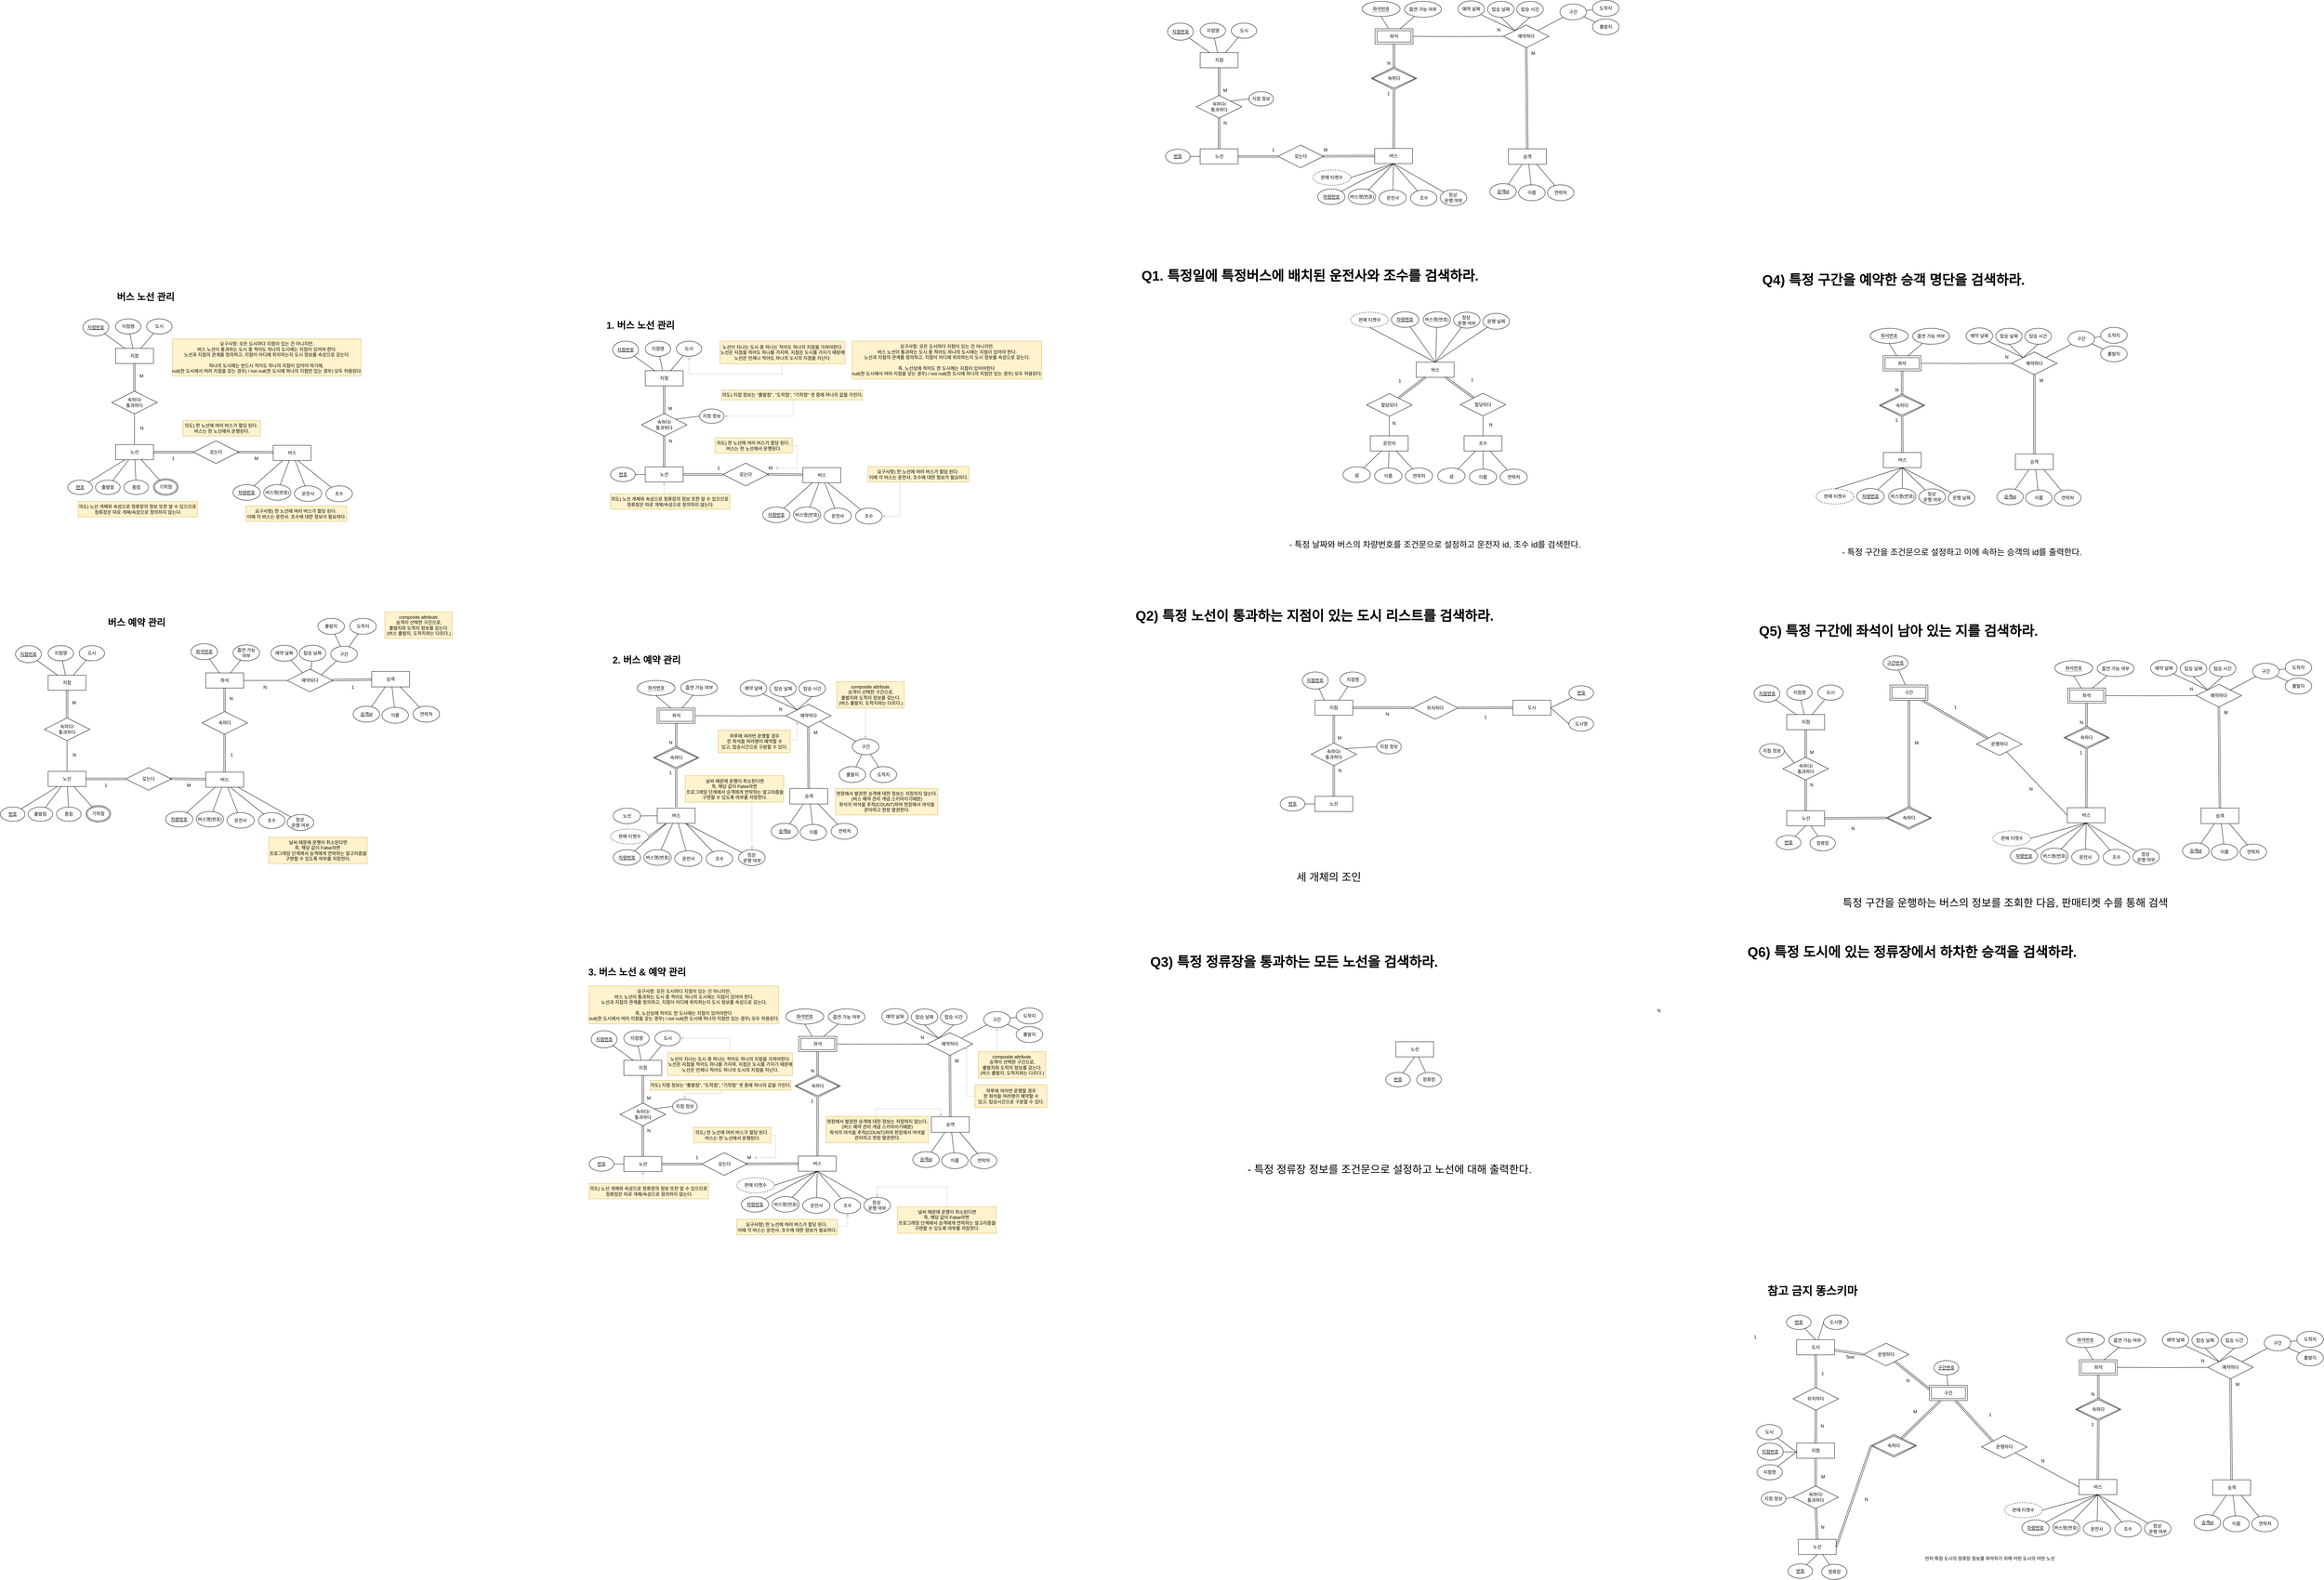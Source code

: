 <mxfile version="24.4.11" type="github">
  <diagram name="페이지-1" id="01PjtBnGj7benBQpnryJ">
    <mxGraphModel dx="481" dy="1341" grid="0" gridSize="10" guides="1" tooltips="1" connect="1" arrows="1" fold="1" page="1" pageScale="1" pageWidth="1600" pageHeight="900" math="0" shadow="0">
      <root>
        <mxCell id="0" />
        <mxCell id="1" parent="0" />
        <mxCell id="Ytf4gtK0Q_wr9BrQV-4_-4" value="지점" style="whiteSpace=wrap;html=1;align=center;" parent="1" vertex="1">
          <mxGeometry x="520" y="252" width="100" height="40" as="geometry" />
        </mxCell>
        <mxCell id="Ytf4gtK0Q_wr9BrQV-4_-18" value="" style="rounded=0;orthogonalLoop=1;jettySize=auto;html=1;endArrow=none;endFill=0;" parent="1" source="Ytf4gtK0Q_wr9BrQV-4_-17" target="Ytf4gtK0Q_wr9BrQV-4_-4" edge="1">
          <mxGeometry relative="1" as="geometry" />
        </mxCell>
        <mxCell id="Ytf4gtK0Q_wr9BrQV-4_-17" value="도시" style="ellipse;whiteSpace=wrap;html=1;align=center;" parent="1" vertex="1">
          <mxGeometry x="602" y="174" width="67" height="40" as="geometry" />
        </mxCell>
        <mxCell id="Ytf4gtK0Q_wr9BrQV-4_-19" style="rounded=0;orthogonalLoop=1;jettySize=auto;html=1;entryX=0.976;entryY=0.492;entryDx=0;entryDy=0;endArrow=none;endFill=0;exitX=1;exitY=0.5;exitDx=0;exitDy=0;shape=link;entryPerimeter=0;" parent="1" source="Ytf4gtK0Q_wr9BrQV-4_-20" target="Ytf4gtK0Q_wr9BrQV-4_-22" edge="1">
          <mxGeometry relative="1" as="geometry">
            <mxPoint x="663" y="744.692" as="targetPoint" />
            <mxPoint x="663" y="452" as="sourcePoint" />
          </mxGeometry>
        </mxCell>
        <mxCell id="Ytf4gtK0Q_wr9BrQV-4_-20" value="버스" style="whiteSpace=wrap;html=1;align=center;" parent="1" vertex="1">
          <mxGeometry x="936" y="508" width="100" height="40" as="geometry" />
        </mxCell>
        <mxCell id="Ytf4gtK0Q_wr9BrQV-4_-21" value="노선" style="whiteSpace=wrap;html=1;align=center;" parent="1" vertex="1">
          <mxGeometry x="520" y="506" width="100" height="40" as="geometry" />
        </mxCell>
        <mxCell id="Ytf4gtK0Q_wr9BrQV-4_-22" value="갖는다" style="shape=rhombus;perimeter=rhombusPerimeter;whiteSpace=wrap;html=1;align=center;" parent="1" vertex="1">
          <mxGeometry x="725" y="496" width="120" height="60" as="geometry" />
        </mxCell>
        <mxCell id="Ytf4gtK0Q_wr9BrQV-4_-23" style="rounded=0;orthogonalLoop=1;jettySize=auto;html=1;entryX=1;entryY=0.5;entryDx=0;entryDy=0;endArrow=none;endFill=0;exitX=0;exitY=0.5;exitDx=0;exitDy=0;shape=link;" parent="1" source="Ytf4gtK0Q_wr9BrQV-4_-22" target="Ytf4gtK0Q_wr9BrQV-4_-21" edge="1">
          <mxGeometry relative="1" as="geometry">
            <mxPoint x="783" y="498" as="targetPoint" />
            <mxPoint x="783" y="461" as="sourcePoint" />
          </mxGeometry>
        </mxCell>
        <mxCell id="Ytf4gtK0Q_wr9BrQV-4_-26" style="rounded=0;orthogonalLoop=1;jettySize=auto;html=1;endArrow=none;endFill=0;" parent="1" source="Ytf4gtK0Q_wr9BrQV-4_-24" target="Ytf4gtK0Q_wr9BrQV-4_-21" edge="1">
          <mxGeometry relative="1" as="geometry" />
        </mxCell>
        <mxCell id="Ytf4gtK0Q_wr9BrQV-4_-24" value="속하다/&lt;div&gt;통과하다&lt;/div&gt;" style="shape=rhombus;perimeter=rhombusPerimeter;whiteSpace=wrap;html=1;align=center;" parent="1" vertex="1">
          <mxGeometry x="510" y="365" width="120" height="60" as="geometry" />
        </mxCell>
        <mxCell id="Ytf4gtK0Q_wr9BrQV-4_-25" style="rounded=0;orthogonalLoop=1;jettySize=auto;html=1;endArrow=none;endFill=0;entryX=0.5;entryY=0;entryDx=0;entryDy=0;shape=link;" parent="1" source="Ytf4gtK0Q_wr9BrQV-4_-4" target="Ytf4gtK0Q_wr9BrQV-4_-24" edge="1">
          <mxGeometry relative="1" as="geometry" />
        </mxCell>
        <mxCell id="Ytf4gtK0Q_wr9BrQV-4_-36" style="rounded=0;orthogonalLoop=1;jettySize=auto;html=1;endArrow=none;endFill=0;" parent="1" source="Ytf4gtK0Q_wr9BrQV-4_-34" target="Ytf4gtK0Q_wr9BrQV-4_-20" edge="1">
          <mxGeometry relative="1" as="geometry" />
        </mxCell>
        <mxCell id="Ytf4gtK0Q_wr9BrQV-4_-34" value="운전사" style="ellipse;whiteSpace=wrap;html=1;align=center;" parent="1" vertex="1">
          <mxGeometry x="992" y="615" width="72" height="41" as="geometry" />
        </mxCell>
        <mxCell id="Ytf4gtK0Q_wr9BrQV-4_-37" style="rounded=0;orthogonalLoop=1;jettySize=auto;html=1;endArrow=none;endFill=0;" parent="1" source="Ytf4gtK0Q_wr9BrQV-4_-35" edge="1">
          <mxGeometry relative="1" as="geometry">
            <mxPoint x="1001" y="548" as="targetPoint" />
          </mxGeometry>
        </mxCell>
        <mxCell id="Ytf4gtK0Q_wr9BrQV-4_-35" value="조수" style="ellipse;whiteSpace=wrap;html=1;align=center;" parent="1" vertex="1">
          <mxGeometry x="1075" y="615" width="70" height="42" as="geometry" />
        </mxCell>
        <mxCell id="Ytf4gtK0Q_wr9BrQV-4_-46" style="rounded=0;orthogonalLoop=1;jettySize=auto;html=1;endArrow=none;endFill=0;" parent="1" source="Ytf4gtK0Q_wr9BrQV-4_-38" target="Ytf4gtK0Q_wr9BrQV-4_-21" edge="1">
          <mxGeometry relative="1" as="geometry" />
        </mxCell>
        <mxCell id="Ytf4gtK0Q_wr9BrQV-4_-38" value="출발점" style="ellipse;whiteSpace=wrap;html=1;align=center;" parent="1" vertex="1">
          <mxGeometry x="467" y="600" width="65" height="38" as="geometry" />
        </mxCell>
        <mxCell id="Ytf4gtK0Q_wr9BrQV-4_-47" style="rounded=0;orthogonalLoop=1;jettySize=auto;html=1;endArrow=none;endFill=0;" parent="1" source="Ytf4gtK0Q_wr9BrQV-4_-44" target="Ytf4gtK0Q_wr9BrQV-4_-21" edge="1">
          <mxGeometry relative="1" as="geometry" />
        </mxCell>
        <mxCell id="Ytf4gtK0Q_wr9BrQV-4_-44" value="종점" style="ellipse;whiteSpace=wrap;html=1;align=center;" parent="1" vertex="1">
          <mxGeometry x="542" y="600" width="65" height="38" as="geometry" />
        </mxCell>
        <mxCell id="Ytf4gtK0Q_wr9BrQV-4_-48" style="rounded=0;orthogonalLoop=1;jettySize=auto;html=1;endArrow=none;endFill=0;" parent="1" source="Ytf4gtK0Q_wr9BrQV-4_-45" target="Ytf4gtK0Q_wr9BrQV-4_-21" edge="1">
          <mxGeometry relative="1" as="geometry" />
        </mxCell>
        <mxCell id="Ytf4gtK0Q_wr9BrQV-4_-45" value="기착점" style="ellipse;shape=doubleEllipse;margin=3;whiteSpace=wrap;html=1;align=center;" parent="1" vertex="1">
          <mxGeometry x="620" y="596.5" width="65" height="43.5" as="geometry" />
        </mxCell>
        <mxCell id="Ytf4gtK0Q_wr9BrQV-4_-49" value="M" style="text;html=1;align=center;verticalAlign=middle;resizable=0;points=[];autosize=1;strokeColor=none;fillColor=none;" parent="1" vertex="1">
          <mxGeometry x="877" y="530" width="28" height="26" as="geometry" />
        </mxCell>
        <mxCell id="Ytf4gtK0Q_wr9BrQV-4_-50" value="1" style="text;html=1;align=center;verticalAlign=middle;resizable=0;points=[];autosize=1;strokeColor=none;fillColor=none;" parent="1" vertex="1">
          <mxGeometry x="659" y="530" width="25" height="26" as="geometry" />
        </mxCell>
        <mxCell id="Ytf4gtK0Q_wr9BrQV-4_-51" value="요구사항: 모든 도시마다 지점이 있는 건 아니지만,&lt;div&gt;버스 노선이 통과하는 도시 중 적어도 하나의 도시에는 지점이 있어야 한다.&lt;/div&gt;&lt;div&gt;노선과 지점의 관계를 정의하고, 지점이 어디에 위치하는지 도시 정보를 속성으로 갖는다.&lt;/div&gt;&lt;div&gt;&lt;br&gt;&lt;/div&gt;&lt;div&gt;하나의 도시에는 반드시 적어도 하나의 지점이 있어야 하기에,&amp;nbsp;&lt;/div&gt;&lt;div&gt;null(한 도시에서 여러 지점을 갖는 경우) / not null(한 도시에 하나의 지점만 있는 경우) 모두 허용된다.&lt;/div&gt;" style="text;html=1;align=center;verticalAlign=middle;resizable=0;points=[];autosize=1;strokeColor=#d6b656;fillColor=#fff2cc;" parent="1" vertex="1">
          <mxGeometry x="670" y="227" width="498" height="98" as="geometry" />
        </mxCell>
        <mxCell id="Ytf4gtK0Q_wr9BrQV-4_-52" value="의도) 노선 개체와 속성으로 정류장의 정보 또한 알 수 있으므로&amp;nbsp;&lt;div&gt;정류장은 따로 개체/속성으로 정의하지 않는다.&lt;/div&gt;" style="text;html=1;align=center;verticalAlign=middle;resizable=0;points=[];autosize=1;strokeColor=#d6b656;fillColor=#fff2cc;" parent="1" vertex="1">
          <mxGeometry x="421" y="656" width="315" height="41" as="geometry" />
        </mxCell>
        <mxCell id="Ytf4gtK0Q_wr9BrQV-4_-53" value="&lt;font style=&quot;font-size: 25px;&quot;&gt;&lt;b&gt;버스 노선 관리&lt;/b&gt;&lt;/font&gt;" style="text;html=1;align=center;verticalAlign=middle;resizable=0;points=[];autosize=1;strokeColor=none;fillColor=none;" parent="1" vertex="1">
          <mxGeometry x="518" y="94" width="162" height="42" as="geometry" />
        </mxCell>
        <mxCell id="Ytf4gtK0Q_wr9BrQV-4_-56" value="N" style="text;html=1;align=center;verticalAlign=middle;resizable=0;points=[];autosize=1;strokeColor=none;fillColor=none;" parent="1" vertex="1">
          <mxGeometry x="575" y="450" width="27" height="26" as="geometry" />
        </mxCell>
        <mxCell id="Ytf4gtK0Q_wr9BrQV-4_-57" value="M" style="text;html=1;align=center;verticalAlign=middle;resizable=0;points=[];autosize=1;strokeColor=none;fillColor=none;" parent="1" vertex="1">
          <mxGeometry x="574" y="312" width="28" height="26" as="geometry" />
        </mxCell>
        <mxCell id="Ytf4gtK0Q_wr9BrQV-4_-58" value="&lt;font style=&quot;font-size: 25px;&quot;&gt;&lt;b&gt;버스 예약 관리&lt;/b&gt;&lt;/font&gt;" style="text;html=1;align=center;verticalAlign=middle;resizable=0;points=[];autosize=1;strokeColor=none;fillColor=none;" parent="1" vertex="1">
          <mxGeometry x="493.5" y="954" width="162" height="42" as="geometry" />
        </mxCell>
        <mxCell id="POepSHICHF05fKiZu9vz-12" value="요구사항) 한 노선에 여러 버스가 할당 된다.&amp;nbsp;&lt;div&gt;이때 각 버스는 운전사, 조수에 대한 정보가 필요하다.&lt;/div&gt;" style="text;html=1;align=center;verticalAlign=middle;resizable=0;points=[];autosize=1;strokeColor=#d6b656;fillColor=#fff2cc;" parent="1" vertex="1">
          <mxGeometry x="864" y="668" width="266" height="41" as="geometry" />
        </mxCell>
        <mxCell id="POepSHICHF05fKiZu9vz-13" value="의도) 한 노선에 여러 버스가 할당 된다.&amp;nbsp;&lt;div&gt;버스는 한 노선에서 운행된다.&lt;/div&gt;" style="text;html=1;align=center;verticalAlign=middle;resizable=0;points=[];autosize=1;strokeColor=#d6b656;fillColor=#fff2cc;" parent="1" vertex="1">
          <mxGeometry x="698" y="442.5" width="204" height="41" as="geometry" />
        </mxCell>
        <mxCell id="bKZN4RkFKnWUpiIsmanF-2" style="rounded=0;orthogonalLoop=1;jettySize=auto;html=1;entryX=0.25;entryY=1;entryDx=0;entryDy=0;endArrow=none;endFill=0;" parent="1" source="bKZN4RkFKnWUpiIsmanF-1" target="Ytf4gtK0Q_wr9BrQV-4_-21" edge="1">
          <mxGeometry relative="1" as="geometry" />
        </mxCell>
        <mxCell id="bKZN4RkFKnWUpiIsmanF-1" value="&lt;u&gt;번호&lt;/u&gt;" style="ellipse;whiteSpace=wrap;html=1;align=center;" parent="1" vertex="1">
          <mxGeometry x="394" y="600" width="65" height="38" as="geometry" />
        </mxCell>
        <mxCell id="bKZN4RkFKnWUpiIsmanF-6" style="rounded=0;orthogonalLoop=1;jettySize=auto;html=1;entryX=0.25;entryY=0;entryDx=0;entryDy=0;endArrow=none;endFill=0;" parent="1" source="bKZN4RkFKnWUpiIsmanF-3" target="Ytf4gtK0Q_wr9BrQV-4_-4" edge="1">
          <mxGeometry relative="1" as="geometry" />
        </mxCell>
        <mxCell id="bKZN4RkFKnWUpiIsmanF-3" value="&lt;u&gt;지점번호&lt;/u&gt;" style="ellipse;whiteSpace=wrap;html=1;align=center;" parent="1" vertex="1">
          <mxGeometry x="434" y="174" width="68" height="45" as="geometry" />
        </mxCell>
        <mxCell id="bKZN4RkFKnWUpiIsmanF-5" style="rounded=0;orthogonalLoop=1;jettySize=auto;html=1;endArrow=none;endFill=0;" parent="1" source="bKZN4RkFKnWUpiIsmanF-4" target="Ytf4gtK0Q_wr9BrQV-4_-4" edge="1">
          <mxGeometry relative="1" as="geometry" />
        </mxCell>
        <mxCell id="bKZN4RkFKnWUpiIsmanF-4" value="지점명" style="ellipse;whiteSpace=wrap;html=1;align=center;" parent="1" vertex="1">
          <mxGeometry x="520" y="174" width="67" height="40" as="geometry" />
        </mxCell>
        <mxCell id="bKZN4RkFKnWUpiIsmanF-9" style="rounded=0;orthogonalLoop=1;jettySize=auto;html=1;entryX=0.25;entryY=1;entryDx=0;entryDy=0;endArrow=none;endFill=0;" parent="1" source="bKZN4RkFKnWUpiIsmanF-7" target="Ytf4gtK0Q_wr9BrQV-4_-20" edge="1">
          <mxGeometry relative="1" as="geometry" />
        </mxCell>
        <mxCell id="bKZN4RkFKnWUpiIsmanF-7" value="&lt;u&gt;차량번호&lt;/u&gt;" style="ellipse;whiteSpace=wrap;html=1;align=center;" parent="1" vertex="1">
          <mxGeometry x="830" y="612" width="72" height="41" as="geometry" />
        </mxCell>
        <mxCell id="bKZN4RkFKnWUpiIsmanF-10" style="rounded=0;orthogonalLoop=1;jettySize=auto;html=1;endArrow=none;endFill=0;" parent="1" source="bKZN4RkFKnWUpiIsmanF-8" target="Ytf4gtK0Q_wr9BrQV-4_-20" edge="1">
          <mxGeometry relative="1" as="geometry" />
        </mxCell>
        <mxCell id="bKZN4RkFKnWUpiIsmanF-8" value="버스명(번호)" style="ellipse;whiteSpace=wrap;html=1;align=center;" parent="1" vertex="1">
          <mxGeometry x="911" y="612" width="72" height="41" as="geometry" />
        </mxCell>
        <mxCell id="bKZN4RkFKnWUpiIsmanF-11" value="지점" style="whiteSpace=wrap;html=1;align=center;" parent="1" vertex="1">
          <mxGeometry x="342" y="1115" width="100" height="40" as="geometry" />
        </mxCell>
        <mxCell id="bKZN4RkFKnWUpiIsmanF-12" value="" style="rounded=0;orthogonalLoop=1;jettySize=auto;html=1;endArrow=none;endFill=0;" parent="1" source="bKZN4RkFKnWUpiIsmanF-13" target="bKZN4RkFKnWUpiIsmanF-11" edge="1">
          <mxGeometry relative="1" as="geometry" />
        </mxCell>
        <mxCell id="bKZN4RkFKnWUpiIsmanF-13" value="도시" style="ellipse;whiteSpace=wrap;html=1;align=center;" parent="1" vertex="1">
          <mxGeometry x="424" y="1037" width="67" height="40" as="geometry" />
        </mxCell>
        <mxCell id="bKZN4RkFKnWUpiIsmanF-14" style="rounded=0;orthogonalLoop=1;jettySize=auto;html=1;entryX=0.976;entryY=0.492;entryDx=0;entryDy=0;endArrow=none;endFill=0;exitX=1;exitY=0.5;exitDx=0;exitDy=0;shape=link;entryPerimeter=0;" parent="1" source="bKZN4RkFKnWUpiIsmanF-15" target="bKZN4RkFKnWUpiIsmanF-17" edge="1">
          <mxGeometry relative="1" as="geometry">
            <mxPoint x="485" y="1607.692" as="targetPoint" />
            <mxPoint x="485" y="1315" as="sourcePoint" />
          </mxGeometry>
        </mxCell>
        <mxCell id="bKZN4RkFKnWUpiIsmanF-53" style="rounded=0;orthogonalLoop=1;jettySize=auto;html=1;endArrow=none;endFill=0;" parent="1" source="bKZN4RkFKnWUpiIsmanF-15" target="bKZN4RkFKnWUpiIsmanF-52" edge="1">
          <mxGeometry relative="1" as="geometry" />
        </mxCell>
        <mxCell id="bKZN4RkFKnWUpiIsmanF-15" value="버스" style="whiteSpace=wrap;html=1;align=center;" parent="1" vertex="1">
          <mxGeometry x="758" y="1371" width="100" height="40" as="geometry" />
        </mxCell>
        <mxCell id="bKZN4RkFKnWUpiIsmanF-16" value="노선" style="whiteSpace=wrap;html=1;align=center;" parent="1" vertex="1">
          <mxGeometry x="342" y="1369" width="100" height="40" as="geometry" />
        </mxCell>
        <mxCell id="bKZN4RkFKnWUpiIsmanF-17" value="갖는다" style="shape=rhombus;perimeter=rhombusPerimeter;whiteSpace=wrap;html=1;align=center;" parent="1" vertex="1">
          <mxGeometry x="547" y="1359" width="120" height="60" as="geometry" />
        </mxCell>
        <mxCell id="bKZN4RkFKnWUpiIsmanF-18" style="rounded=0;orthogonalLoop=1;jettySize=auto;html=1;entryX=1;entryY=0.5;entryDx=0;entryDy=0;endArrow=none;endFill=0;exitX=0;exitY=0.5;exitDx=0;exitDy=0;shape=link;" parent="1" source="bKZN4RkFKnWUpiIsmanF-17" target="bKZN4RkFKnWUpiIsmanF-16" edge="1">
          <mxGeometry relative="1" as="geometry">
            <mxPoint x="605" y="1361" as="targetPoint" />
            <mxPoint x="605" y="1324" as="sourcePoint" />
          </mxGeometry>
        </mxCell>
        <mxCell id="bKZN4RkFKnWUpiIsmanF-19" style="rounded=0;orthogonalLoop=1;jettySize=auto;html=1;endArrow=none;endFill=0;" parent="1" source="bKZN4RkFKnWUpiIsmanF-20" target="bKZN4RkFKnWUpiIsmanF-16" edge="1">
          <mxGeometry relative="1" as="geometry" />
        </mxCell>
        <mxCell id="bKZN4RkFKnWUpiIsmanF-20" value="속하다/&lt;div&gt;통과하다&lt;/div&gt;" style="shape=rhombus;perimeter=rhombusPerimeter;whiteSpace=wrap;html=1;align=center;" parent="1" vertex="1">
          <mxGeometry x="332" y="1228" width="120" height="60" as="geometry" />
        </mxCell>
        <mxCell id="bKZN4RkFKnWUpiIsmanF-21" style="rounded=0;orthogonalLoop=1;jettySize=auto;html=1;endArrow=none;endFill=0;entryX=0.5;entryY=0;entryDx=0;entryDy=0;shape=link;" parent="1" source="bKZN4RkFKnWUpiIsmanF-11" target="bKZN4RkFKnWUpiIsmanF-20" edge="1">
          <mxGeometry relative="1" as="geometry" />
        </mxCell>
        <mxCell id="bKZN4RkFKnWUpiIsmanF-22" style="rounded=0;orthogonalLoop=1;jettySize=auto;html=1;endArrow=none;endFill=0;" parent="1" source="bKZN4RkFKnWUpiIsmanF-23" target="bKZN4RkFKnWUpiIsmanF-15" edge="1">
          <mxGeometry relative="1" as="geometry" />
        </mxCell>
        <mxCell id="bKZN4RkFKnWUpiIsmanF-23" value="운전사" style="ellipse;whiteSpace=wrap;html=1;align=center;" parent="1" vertex="1">
          <mxGeometry x="814" y="1478" width="72" height="41" as="geometry" />
        </mxCell>
        <mxCell id="bKZN4RkFKnWUpiIsmanF-24" style="rounded=0;orthogonalLoop=1;jettySize=auto;html=1;endArrow=none;endFill=0;" parent="1" source="bKZN4RkFKnWUpiIsmanF-25" edge="1">
          <mxGeometry relative="1" as="geometry">
            <mxPoint x="823" y="1411" as="targetPoint" />
          </mxGeometry>
        </mxCell>
        <mxCell id="bKZN4RkFKnWUpiIsmanF-25" value="조수" style="ellipse;whiteSpace=wrap;html=1;align=center;" parent="1" vertex="1">
          <mxGeometry x="897" y="1478" width="70" height="42" as="geometry" />
        </mxCell>
        <mxCell id="bKZN4RkFKnWUpiIsmanF-26" style="rounded=0;orthogonalLoop=1;jettySize=auto;html=1;endArrow=none;endFill=0;" parent="1" source="bKZN4RkFKnWUpiIsmanF-27" target="bKZN4RkFKnWUpiIsmanF-16" edge="1">
          <mxGeometry relative="1" as="geometry" />
        </mxCell>
        <mxCell id="bKZN4RkFKnWUpiIsmanF-27" value="출발점" style="ellipse;whiteSpace=wrap;html=1;align=center;" parent="1" vertex="1">
          <mxGeometry x="289" y="1463" width="65" height="38" as="geometry" />
        </mxCell>
        <mxCell id="bKZN4RkFKnWUpiIsmanF-28" style="rounded=0;orthogonalLoop=1;jettySize=auto;html=1;endArrow=none;endFill=0;" parent="1" source="bKZN4RkFKnWUpiIsmanF-29" target="bKZN4RkFKnWUpiIsmanF-16" edge="1">
          <mxGeometry relative="1" as="geometry" />
        </mxCell>
        <mxCell id="bKZN4RkFKnWUpiIsmanF-29" value="종점" style="ellipse;whiteSpace=wrap;html=1;align=center;" parent="1" vertex="1">
          <mxGeometry x="364" y="1463" width="65" height="38" as="geometry" />
        </mxCell>
        <mxCell id="bKZN4RkFKnWUpiIsmanF-30" style="rounded=0;orthogonalLoop=1;jettySize=auto;html=1;endArrow=none;endFill=0;" parent="1" source="bKZN4RkFKnWUpiIsmanF-31" target="bKZN4RkFKnWUpiIsmanF-16" edge="1">
          <mxGeometry relative="1" as="geometry" />
        </mxCell>
        <mxCell id="bKZN4RkFKnWUpiIsmanF-31" value="기착점" style="ellipse;shape=doubleEllipse;margin=3;whiteSpace=wrap;html=1;align=center;" parent="1" vertex="1">
          <mxGeometry x="442" y="1459.5" width="65" height="43.5" as="geometry" />
        </mxCell>
        <mxCell id="bKZN4RkFKnWUpiIsmanF-32" value="M" style="text;html=1;align=center;verticalAlign=middle;resizable=0;points=[];autosize=1;strokeColor=none;fillColor=none;" parent="1" vertex="1">
          <mxGeometry x="699" y="1393" width="28" height="26" as="geometry" />
        </mxCell>
        <mxCell id="bKZN4RkFKnWUpiIsmanF-33" value="1" style="text;html=1;align=center;verticalAlign=middle;resizable=0;points=[];autosize=1;strokeColor=none;fillColor=none;" parent="1" vertex="1">
          <mxGeometry x="481" y="1393" width="25" height="26" as="geometry" />
        </mxCell>
        <mxCell id="bKZN4RkFKnWUpiIsmanF-36" value="N" style="text;html=1;align=center;verticalAlign=middle;resizable=0;points=[];autosize=1;strokeColor=none;fillColor=none;" parent="1" vertex="1">
          <mxGeometry x="397" y="1313" width="27" height="26" as="geometry" />
        </mxCell>
        <mxCell id="bKZN4RkFKnWUpiIsmanF-37" value="M" style="text;html=1;align=center;verticalAlign=middle;resizable=0;points=[];autosize=1;strokeColor=none;fillColor=none;" parent="1" vertex="1">
          <mxGeometry x="396" y="1175" width="28" height="26" as="geometry" />
        </mxCell>
        <mxCell id="bKZN4RkFKnWUpiIsmanF-40" style="rounded=0;orthogonalLoop=1;jettySize=auto;html=1;entryX=0.25;entryY=1;entryDx=0;entryDy=0;endArrow=none;endFill=0;" parent="1" source="bKZN4RkFKnWUpiIsmanF-41" target="bKZN4RkFKnWUpiIsmanF-16" edge="1">
          <mxGeometry relative="1" as="geometry" />
        </mxCell>
        <mxCell id="bKZN4RkFKnWUpiIsmanF-41" value="&lt;u&gt;번호&lt;/u&gt;" style="ellipse;whiteSpace=wrap;html=1;align=center;" parent="1" vertex="1">
          <mxGeometry x="216" y="1463" width="65" height="38" as="geometry" />
        </mxCell>
        <mxCell id="bKZN4RkFKnWUpiIsmanF-42" style="rounded=0;orthogonalLoop=1;jettySize=auto;html=1;entryX=0.25;entryY=0;entryDx=0;entryDy=0;endArrow=none;endFill=0;" parent="1" source="bKZN4RkFKnWUpiIsmanF-43" target="bKZN4RkFKnWUpiIsmanF-11" edge="1">
          <mxGeometry relative="1" as="geometry" />
        </mxCell>
        <mxCell id="bKZN4RkFKnWUpiIsmanF-43" value="&lt;u&gt;지점번호&lt;/u&gt;" style="ellipse;whiteSpace=wrap;html=1;align=center;" parent="1" vertex="1">
          <mxGeometry x="256" y="1037" width="68" height="45" as="geometry" />
        </mxCell>
        <mxCell id="bKZN4RkFKnWUpiIsmanF-44" style="rounded=0;orthogonalLoop=1;jettySize=auto;html=1;endArrow=none;endFill=0;" parent="1" source="bKZN4RkFKnWUpiIsmanF-45" target="bKZN4RkFKnWUpiIsmanF-11" edge="1">
          <mxGeometry relative="1" as="geometry" />
        </mxCell>
        <mxCell id="bKZN4RkFKnWUpiIsmanF-45" value="지점명" style="ellipse;whiteSpace=wrap;html=1;align=center;" parent="1" vertex="1">
          <mxGeometry x="342" y="1037" width="67" height="40" as="geometry" />
        </mxCell>
        <mxCell id="bKZN4RkFKnWUpiIsmanF-46" style="rounded=0;orthogonalLoop=1;jettySize=auto;html=1;entryX=0.25;entryY=1;entryDx=0;entryDy=0;endArrow=none;endFill=0;" parent="1" source="bKZN4RkFKnWUpiIsmanF-47" target="bKZN4RkFKnWUpiIsmanF-15" edge="1">
          <mxGeometry relative="1" as="geometry" />
        </mxCell>
        <mxCell id="bKZN4RkFKnWUpiIsmanF-47" value="&lt;u&gt;차량번호&lt;/u&gt;" style="ellipse;whiteSpace=wrap;html=1;align=center;" parent="1" vertex="1">
          <mxGeometry x="652" y="1475" width="72" height="41" as="geometry" />
        </mxCell>
        <mxCell id="bKZN4RkFKnWUpiIsmanF-48" style="rounded=0;orthogonalLoop=1;jettySize=auto;html=1;endArrow=none;endFill=0;" parent="1" source="bKZN4RkFKnWUpiIsmanF-49" target="bKZN4RkFKnWUpiIsmanF-15" edge="1">
          <mxGeometry relative="1" as="geometry" />
        </mxCell>
        <mxCell id="bKZN4RkFKnWUpiIsmanF-49" value="버스명(번호)" style="ellipse;whiteSpace=wrap;html=1;align=center;" parent="1" vertex="1">
          <mxGeometry x="733" y="1475" width="72" height="41" as="geometry" />
        </mxCell>
        <mxCell id="bKZN4RkFKnWUpiIsmanF-54" style="rounded=0;orthogonalLoop=1;jettySize=auto;html=1;endArrow=none;endFill=0;shape=link;" parent="1" source="bKZN4RkFKnWUpiIsmanF-50" target="bKZN4RkFKnWUpiIsmanF-51" edge="1">
          <mxGeometry relative="1" as="geometry" />
        </mxCell>
        <mxCell id="bKZN4RkFKnWUpiIsmanF-65" value="" style="edgeStyle=orthogonalEdgeStyle;rounded=0;orthogonalLoop=1;jettySize=auto;html=1;endArrow=none;endFill=0;exitX=1;exitY=0.5;exitDx=0;exitDy=0;" parent="1" source="bKZN4RkFKnWUpiIsmanF-50" target="bKZN4RkFKnWUpiIsmanF-64" edge="1">
          <mxGeometry relative="1" as="geometry">
            <mxPoint x="924" y="1128" as="sourcePoint" />
          </mxGeometry>
        </mxCell>
        <mxCell id="bKZN4RkFKnWUpiIsmanF-50" value="좌석" style="whiteSpace=wrap;html=1;align=center;" parent="1" vertex="1">
          <mxGeometry x="758" y="1109" width="100" height="40" as="geometry" />
        </mxCell>
        <mxCell id="bKZN4RkFKnWUpiIsmanF-51" value="속하다" style="shape=rhombus;perimeter=rhombusPerimeter;whiteSpace=wrap;html=1;align=center;" parent="1" vertex="1">
          <mxGeometry x="748" y="1211" width="120" height="60" as="geometry" />
        </mxCell>
        <mxCell id="bKZN4RkFKnWUpiIsmanF-52" value="정상&amp;nbsp;&lt;div&gt;운행 여부&lt;/div&gt;" style="ellipse;whiteSpace=wrap;html=1;align=center;" parent="1" vertex="1">
          <mxGeometry x="973" y="1483" width="70" height="42" as="geometry" />
        </mxCell>
        <mxCell id="bKZN4RkFKnWUpiIsmanF-55" style="rounded=0;orthogonalLoop=1;jettySize=auto;html=1;endArrow=none;endFill=0;exitX=0.5;exitY=1;exitDx=0;exitDy=0;entryX=0.5;entryY=0;entryDx=0;entryDy=0;shape=link;" parent="1" source="bKZN4RkFKnWUpiIsmanF-51" target="bKZN4RkFKnWUpiIsmanF-15" edge="1">
          <mxGeometry relative="1" as="geometry">
            <mxPoint x="818" y="1159" as="sourcePoint" />
            <mxPoint x="818" y="1221" as="targetPoint" />
          </mxGeometry>
        </mxCell>
        <mxCell id="bKZN4RkFKnWUpiIsmanF-56" value="N" style="text;html=1;align=center;verticalAlign=middle;resizable=0;points=[];autosize=1;strokeColor=none;fillColor=none;" parent="1" vertex="1">
          <mxGeometry x="811" y="1164" width="27" height="26" as="geometry" />
        </mxCell>
        <mxCell id="bKZN4RkFKnWUpiIsmanF-57" value="1" style="text;html=1;align=center;verticalAlign=middle;resizable=0;points=[];autosize=1;strokeColor=none;fillColor=none;" parent="1" vertex="1">
          <mxGeometry x="813" y="1313" width="25" height="26" as="geometry" />
        </mxCell>
        <mxCell id="bKZN4RkFKnWUpiIsmanF-61" style="rounded=0;orthogonalLoop=1;jettySize=auto;html=1;endArrow=none;endFill=0;" parent="1" source="bKZN4RkFKnWUpiIsmanF-58" target="bKZN4RkFKnWUpiIsmanF-50" edge="1">
          <mxGeometry relative="1" as="geometry" />
        </mxCell>
        <mxCell id="bKZN4RkFKnWUpiIsmanF-58" value="흡연 가능&lt;div&gt;여부&lt;/div&gt;" style="ellipse;whiteSpace=wrap;html=1;align=center;" parent="1" vertex="1">
          <mxGeometry x="830" y="1035" width="70" height="42" as="geometry" />
        </mxCell>
        <mxCell id="bKZN4RkFKnWUpiIsmanF-60" style="rounded=0;orthogonalLoop=1;jettySize=auto;html=1;endArrow=none;endFill=0;" parent="1" source="bKZN4RkFKnWUpiIsmanF-59" target="bKZN4RkFKnWUpiIsmanF-50" edge="1">
          <mxGeometry relative="1" as="geometry" />
        </mxCell>
        <mxCell id="bKZN4RkFKnWUpiIsmanF-59" value="&lt;u&gt;좌석번호&lt;/u&gt;" style="ellipse;whiteSpace=wrap;html=1;align=center;" parent="1" vertex="1">
          <mxGeometry x="719" y="1032" width="70" height="42" as="geometry" />
        </mxCell>
        <mxCell id="bKZN4RkFKnWUpiIsmanF-62" value="날씨 때문에 운행이 취소된다면&lt;div&gt;즉, 해당 값이 False라면&amp;nbsp;&lt;/div&gt;&lt;div&gt;프로그래밍 단계에서 승객에게 연락하는 알고리즘을&lt;/div&gt;&lt;div&gt;구현할 수 있도록 여부를 저장한다.&lt;/div&gt;" style="text;html=1;align=center;verticalAlign=middle;resizable=0;points=[];autosize=1;strokeColor=#d6b656;fillColor=#fff2cc;" parent="1" vertex="1">
          <mxGeometry x="924" y="1543" width="260" height="70" as="geometry" />
        </mxCell>
        <mxCell id="bKZN4RkFKnWUpiIsmanF-64" value="예약되다" style="shape=rhombus;perimeter=rhombusPerimeter;whiteSpace=wrap;html=1;align=center;" parent="1" vertex="1">
          <mxGeometry x="973" y="1099" width="120" height="60" as="geometry" />
        </mxCell>
        <mxCell id="bKZN4RkFKnWUpiIsmanF-67" value="" style="rounded=0;orthogonalLoop=1;jettySize=auto;html=1;shape=link;" parent="1" source="bKZN4RkFKnWUpiIsmanF-66" target="bKZN4RkFKnWUpiIsmanF-64" edge="1">
          <mxGeometry relative="1" as="geometry" />
        </mxCell>
        <mxCell id="bKZN4RkFKnWUpiIsmanF-66" value="승객" style="whiteSpace=wrap;html=1;align=center;" parent="1" vertex="1">
          <mxGeometry x="1196" y="1105" width="100" height="41" as="geometry" />
        </mxCell>
        <mxCell id="bKZN4RkFKnWUpiIsmanF-68" value="1" style="text;html=1;align=center;verticalAlign=middle;resizable=0;points=[];autosize=1;strokeColor=none;fillColor=none;" parent="1" vertex="1">
          <mxGeometry x="1133" y="1134" width="25" height="26" as="geometry" />
        </mxCell>
        <mxCell id="bKZN4RkFKnWUpiIsmanF-69" value="N" style="text;html=1;align=center;verticalAlign=middle;resizable=0;points=[];autosize=1;strokeColor=none;fillColor=none;" parent="1" vertex="1">
          <mxGeometry x="900" y="1134" width="27" height="26" as="geometry" />
        </mxCell>
        <mxCell id="bKZN4RkFKnWUpiIsmanF-74" style="rounded=0;orthogonalLoop=1;jettySize=auto;html=1;endArrow=none;endFill=0;" parent="1" source="bKZN4RkFKnWUpiIsmanF-70" target="bKZN4RkFKnWUpiIsmanF-66" edge="1">
          <mxGeometry relative="1" as="geometry" />
        </mxCell>
        <mxCell id="bKZN4RkFKnWUpiIsmanF-70" value="&lt;u&gt;승객id&lt;/u&gt;" style="ellipse;whiteSpace=wrap;html=1;align=center;" parent="1" vertex="1">
          <mxGeometry x="1147" y="1197" width="70" height="42" as="geometry" />
        </mxCell>
        <mxCell id="bKZN4RkFKnWUpiIsmanF-71" value="이름" style="ellipse;whiteSpace=wrap;html=1;align=center;" parent="1" vertex="1">
          <mxGeometry x="1223" y="1200" width="70" height="42" as="geometry" />
        </mxCell>
        <mxCell id="bKZN4RkFKnWUpiIsmanF-76" style="rounded=0;orthogonalLoop=1;jettySize=auto;html=1;entryX=0.75;entryY=1;entryDx=0;entryDy=0;endArrow=none;endFill=0;" parent="1" source="bKZN4RkFKnWUpiIsmanF-72" target="bKZN4RkFKnWUpiIsmanF-66" edge="1">
          <mxGeometry relative="1" as="geometry" />
        </mxCell>
        <mxCell id="bKZN4RkFKnWUpiIsmanF-72" value="연락처" style="ellipse;whiteSpace=wrap;html=1;align=center;" parent="1" vertex="1">
          <mxGeometry x="1305" y="1197" width="70" height="42" as="geometry" />
        </mxCell>
        <mxCell id="bKZN4RkFKnWUpiIsmanF-82" style="rounded=0;orthogonalLoop=1;jettySize=auto;html=1;endArrow=none;endFill=0;" parent="1" source="bKZN4RkFKnWUpiIsmanF-73" target="bKZN4RkFKnWUpiIsmanF-64" edge="1">
          <mxGeometry relative="1" as="geometry" />
        </mxCell>
        <mxCell id="bKZN4RkFKnWUpiIsmanF-73" value="예약 날짜" style="ellipse;whiteSpace=wrap;html=1;align=center;" parent="1" vertex="1">
          <mxGeometry x="930" y="1036" width="70" height="42" as="geometry" />
        </mxCell>
        <mxCell id="bKZN4RkFKnWUpiIsmanF-75" style="rounded=0;orthogonalLoop=1;jettySize=auto;html=1;endArrow=none;endFill=0;entryX=0.536;entryY=0.994;entryDx=0;entryDy=0;entryPerimeter=0;" parent="1" source="bKZN4RkFKnWUpiIsmanF-71" target="bKZN4RkFKnWUpiIsmanF-66" edge="1">
          <mxGeometry relative="1" as="geometry">
            <mxPoint x="1205" y="1209" as="sourcePoint" />
            <mxPoint x="1242" y="1156" as="targetPoint" />
          </mxGeometry>
        </mxCell>
        <mxCell id="bKZN4RkFKnWUpiIsmanF-83" style="rounded=0;orthogonalLoop=1;jettySize=auto;html=1;endArrow=none;endFill=0;" parent="1" source="bKZN4RkFKnWUpiIsmanF-78" target="bKZN4RkFKnWUpiIsmanF-64" edge="1">
          <mxGeometry relative="1" as="geometry" />
        </mxCell>
        <mxCell id="bKZN4RkFKnWUpiIsmanF-78" value="탑승 날짜" style="ellipse;whiteSpace=wrap;html=1;align=center;" parent="1" vertex="1">
          <mxGeometry x="1005" y="1036" width="70" height="42" as="geometry" />
        </mxCell>
        <mxCell id="bKZN4RkFKnWUpiIsmanF-86" style="rounded=0;orthogonalLoop=1;jettySize=auto;html=1;entryX=1;entryY=0;entryDx=0;entryDy=0;endArrow=none;endFill=0;" parent="1" source="bKZN4RkFKnWUpiIsmanF-84" target="bKZN4RkFKnWUpiIsmanF-64" edge="1">
          <mxGeometry relative="1" as="geometry" />
        </mxCell>
        <mxCell id="bKZN4RkFKnWUpiIsmanF-84" value="구간" style="ellipse;whiteSpace=wrap;html=1;align=center;" parent="1" vertex="1">
          <mxGeometry x="1088" y="1038.5" width="70" height="42" as="geometry" />
        </mxCell>
        <mxCell id="bKZN4RkFKnWUpiIsmanF-91" style="rounded=0;orthogonalLoop=1;jettySize=auto;html=1;endArrow=none;endFill=0;" parent="1" source="bKZN4RkFKnWUpiIsmanF-87" target="bKZN4RkFKnWUpiIsmanF-84" edge="1">
          <mxGeometry relative="1" as="geometry" />
        </mxCell>
        <mxCell id="bKZN4RkFKnWUpiIsmanF-87" value="출발지" style="ellipse;whiteSpace=wrap;html=1;align=center;" parent="1" vertex="1">
          <mxGeometry x="1054" y="965" width="70" height="42" as="geometry" />
        </mxCell>
        <mxCell id="bKZN4RkFKnWUpiIsmanF-92" style="rounded=0;orthogonalLoop=1;jettySize=auto;html=1;endArrow=none;endFill=0;" parent="1" source="bKZN4RkFKnWUpiIsmanF-88" target="bKZN4RkFKnWUpiIsmanF-84" edge="1">
          <mxGeometry relative="1" as="geometry" />
        </mxCell>
        <mxCell id="bKZN4RkFKnWUpiIsmanF-88" value="도착지" style="ellipse;whiteSpace=wrap;html=1;align=center;" parent="1" vertex="1">
          <mxGeometry x="1138" y="965" width="70" height="42" as="geometry" />
        </mxCell>
        <mxCell id="bKZN4RkFKnWUpiIsmanF-93" value="composite attribute.&lt;div&gt;승객이 선택한 구간으로,&lt;/div&gt;&lt;div&gt;출발지와 도착지 정보를 갖는다.&lt;/div&gt;&lt;div&gt;(버스 출발지, 도착지와는 다르다.)&lt;/div&gt;" style="text;html=1;align=center;verticalAlign=middle;resizable=0;points=[];autosize=1;strokeColor=#d6b656;fillColor=#fff2cc;" parent="1" vertex="1">
          <mxGeometry x="1231" y="948" width="178" height="70" as="geometry" />
        </mxCell>
        <mxCell id="i-vp59mREWdrOr8WjRmy-1" value="지점" style="whiteSpace=wrap;html=1;align=center;" parent="1" vertex="1">
          <mxGeometry x="1918" y="311" width="100" height="40" as="geometry" />
        </mxCell>
        <mxCell id="i-vp59mREWdrOr8WjRmy-2" value="" style="rounded=0;orthogonalLoop=1;jettySize=auto;html=1;endArrow=none;endFill=0;" parent="1" source="i-vp59mREWdrOr8WjRmy-3" target="i-vp59mREWdrOr8WjRmy-1" edge="1">
          <mxGeometry relative="1" as="geometry" />
        </mxCell>
        <mxCell id="i-vp59mREWdrOr8WjRmy-3" value="도시" style="ellipse;whiteSpace=wrap;html=1;align=center;" parent="1" vertex="1">
          <mxGeometry x="2000" y="233" width="67" height="40" as="geometry" />
        </mxCell>
        <mxCell id="i-vp59mREWdrOr8WjRmy-4" style="rounded=0;orthogonalLoop=1;jettySize=auto;html=1;entryX=0.976;entryY=0.492;entryDx=0;entryDy=0;endArrow=none;endFill=0;exitX=1;exitY=0.5;exitDx=0;exitDy=0;shape=link;entryPerimeter=0;" parent="1" source="i-vp59mREWdrOr8WjRmy-5" target="i-vp59mREWdrOr8WjRmy-7" edge="1">
          <mxGeometry relative="1" as="geometry">
            <mxPoint x="2061" y="803.692" as="targetPoint" />
            <mxPoint x="2061" y="511" as="sourcePoint" />
          </mxGeometry>
        </mxCell>
        <mxCell id="i-vp59mREWdrOr8WjRmy-5" value="버스" style="whiteSpace=wrap;html=1;align=center;" parent="1" vertex="1">
          <mxGeometry x="2334" y="567" width="100" height="40" as="geometry" />
        </mxCell>
        <mxCell id="i-vp59mREWdrOr8WjRmy-6" value="노선" style="whiteSpace=wrap;html=1;align=center;" parent="1" vertex="1">
          <mxGeometry x="1918" y="565" width="100" height="40" as="geometry" />
        </mxCell>
        <mxCell id="i-vp59mREWdrOr8WjRmy-7" value="갖는다" style="shape=rhombus;perimeter=rhombusPerimeter;whiteSpace=wrap;html=1;align=center;" parent="1" vertex="1">
          <mxGeometry x="2123" y="555" width="120" height="60" as="geometry" />
        </mxCell>
        <mxCell id="i-vp59mREWdrOr8WjRmy-8" style="rounded=0;orthogonalLoop=1;jettySize=auto;html=1;entryX=1;entryY=0.5;entryDx=0;entryDy=0;endArrow=none;endFill=0;exitX=0;exitY=0.5;exitDx=0;exitDy=0;shape=link;" parent="1" source="i-vp59mREWdrOr8WjRmy-7" target="i-vp59mREWdrOr8WjRmy-6" edge="1">
          <mxGeometry relative="1" as="geometry">
            <mxPoint x="2181" y="557" as="targetPoint" />
            <mxPoint x="2181" y="520" as="sourcePoint" />
          </mxGeometry>
        </mxCell>
        <mxCell id="i-vp59mREWdrOr8WjRmy-9" style="rounded=0;orthogonalLoop=1;jettySize=auto;html=1;endArrow=none;endFill=0;shape=link;" parent="1" source="i-vp59mREWdrOr8WjRmy-10" target="i-vp59mREWdrOr8WjRmy-6" edge="1">
          <mxGeometry relative="1" as="geometry" />
        </mxCell>
        <mxCell id="i-vp59mREWdrOr8WjRmy-10" value="속하다/&lt;div&gt;통과하다&lt;/div&gt;" style="shape=rhombus;perimeter=rhombusPerimeter;whiteSpace=wrap;html=1;align=center;" parent="1" vertex="1">
          <mxGeometry x="1908" y="424" width="120" height="60" as="geometry" />
        </mxCell>
        <mxCell id="i-vp59mREWdrOr8WjRmy-11" style="rounded=0;orthogonalLoop=1;jettySize=auto;html=1;endArrow=none;endFill=0;" parent="1" source="i-vp59mREWdrOr8WjRmy-12" target="i-vp59mREWdrOr8WjRmy-5" edge="1">
          <mxGeometry relative="1" as="geometry" />
        </mxCell>
        <mxCell id="i-vp59mREWdrOr8WjRmy-12" value="운전사" style="ellipse;whiteSpace=wrap;html=1;align=center;" parent="1" vertex="1">
          <mxGeometry x="2390" y="674" width="72" height="41" as="geometry" />
        </mxCell>
        <mxCell id="i-vp59mREWdrOr8WjRmy-13" style="rounded=0;orthogonalLoop=1;jettySize=auto;html=1;endArrow=none;endFill=0;" parent="1" source="i-vp59mREWdrOr8WjRmy-14" edge="1">
          <mxGeometry relative="1" as="geometry">
            <mxPoint x="2399" y="607" as="targetPoint" />
          </mxGeometry>
        </mxCell>
        <mxCell id="i-vp59mREWdrOr8WjRmy-14" value="조수" style="ellipse;whiteSpace=wrap;html=1;align=center;" parent="1" vertex="1">
          <mxGeometry x="2473" y="674" width="70" height="42" as="geometry" />
        </mxCell>
        <mxCell id="i-vp59mREWdrOr8WjRmy-15" value="M" style="text;html=1;align=center;verticalAlign=middle;resizable=0;points=[];autosize=1;strokeColor=none;fillColor=none;" parent="1" vertex="1">
          <mxGeometry x="2234" y="555" width="28" height="26" as="geometry" />
        </mxCell>
        <mxCell id="i-vp59mREWdrOr8WjRmy-16" value="1" style="text;html=1;align=center;verticalAlign=middle;resizable=0;points=[];autosize=1;strokeColor=none;fillColor=none;" parent="1" vertex="1">
          <mxGeometry x="2098" y="555" width="25" height="26" as="geometry" />
        </mxCell>
        <mxCell id="i-vp59mREWdrOr8WjRmy-17" style="edgeStyle=orthogonalEdgeStyle;rounded=0;orthogonalLoop=1;jettySize=auto;html=1;entryX=0.5;entryY=1;entryDx=0;entryDy=0;fillColor=#f5f5f5;strokeColor=#CCCCCC;exitX=0.497;exitY=0.967;exitDx=0;exitDy=0;exitPerimeter=0;" parent="1" source="i-vp59mREWdrOr8WjRmy-80" target="i-vp59mREWdrOr8WjRmy-3" edge="1">
          <mxGeometry relative="1" as="geometry">
            <Array as="points">
              <mxPoint x="2279" y="319" />
              <mxPoint x="2034" y="319" />
            </Array>
          </mxGeometry>
        </mxCell>
        <mxCell id="i-vp59mREWdrOr8WjRmy-18" value="요구사항: 모든 도시마다 지점이 있는 건 아니지만,&lt;div&gt;버스 노선이 통과하는 도시 중 적어도 하나의 도시에는 지점이 있어야 한다.&lt;/div&gt;&lt;div&gt;노선과 지점의 관계를 정의하고, 지점이 어디에 위치하는지 도시 정보를 속성으로 갖는다.&lt;/div&gt;&lt;div&gt;&lt;br&gt;&lt;/div&gt;&lt;div&gt;&lt;span style=&quot;background-color: initial;&quot;&gt;즉, 노선상에 적어도 한 도시에는 지점이 있어야한다&lt;/span&gt;&amp;nbsp;&lt;/div&gt;&lt;div&gt;null(한 도시에서 여러 지점을 갖는 경우) / not null(한 도시에 하나의 지점만 있는 경우) 모두 허용된다.&lt;/div&gt;" style="text;html=1;align=center;verticalAlign=middle;resizable=0;points=[];autosize=1;strokeColor=#d6b656;fillColor=#fff2cc;" parent="1" vertex="1">
          <mxGeometry x="2464" y="233" width="500" height="100" as="geometry" />
        </mxCell>
        <mxCell id="i-vp59mREWdrOr8WjRmy-19" style="edgeStyle=orthogonalEdgeStyle;rounded=0;orthogonalLoop=1;jettySize=auto;html=1;entryX=0.5;entryY=1;entryDx=0;entryDy=0;strokeColor=#CCCCCC;exitX=0.447;exitY=-0.017;exitDx=0;exitDy=0;exitPerimeter=0;" parent="1" source="i-vp59mREWdrOr8WjRmy-20" target="i-vp59mREWdrOr8WjRmy-6" edge="1">
          <mxGeometry relative="1" as="geometry">
            <Array as="points">
              <mxPoint x="1967" y="647" />
              <mxPoint x="1968" y="647" />
            </Array>
          </mxGeometry>
        </mxCell>
        <mxCell id="i-vp59mREWdrOr8WjRmy-20" value="의도) 노선 개체와 속성으로 정류장의 정보 또한 알 수 있으므로&amp;nbsp;&lt;div&gt;정류장은 따로 개체/속성으로 정의하지 않는다.&lt;/div&gt;" style="text;html=1;align=center;verticalAlign=middle;resizable=0;points=[];autosize=1;strokeColor=#d6b656;fillColor=#fff2cc;" parent="1" vertex="1">
          <mxGeometry x="1826.5" y="636" width="315" height="41" as="geometry" />
        </mxCell>
        <mxCell id="i-vp59mREWdrOr8WjRmy-21" value="&lt;font style=&quot;font-size: 25px;&quot;&gt;&lt;b&gt;1. 버스 노선 관리&lt;/b&gt;&lt;/font&gt;" style="text;html=1;align=center;verticalAlign=middle;resizable=0;points=[];autosize=1;strokeColor=none;fillColor=none;" parent="1" vertex="1">
          <mxGeometry x="1810" y="169" width="189" height="42" as="geometry" />
        </mxCell>
        <mxCell id="i-vp59mREWdrOr8WjRmy-22" value="N" style="text;html=1;align=center;verticalAlign=middle;resizable=0;points=[];autosize=1;strokeColor=none;fillColor=none;" parent="1" vertex="1">
          <mxGeometry x="1970" y="484" width="27" height="26" as="geometry" />
        </mxCell>
        <mxCell id="i-vp59mREWdrOr8WjRmy-23" value="M" style="text;html=1;align=center;verticalAlign=middle;resizable=0;points=[];autosize=1;strokeColor=none;fillColor=none;" parent="1" vertex="1">
          <mxGeometry x="1969" y="398" width="28" height="26" as="geometry" />
        </mxCell>
        <mxCell id="i-vp59mREWdrOr8WjRmy-24" value="&lt;font style=&quot;font-size: 25px;&quot;&gt;&lt;b&gt;2. 버스 예약 관리&lt;/b&gt;&lt;/font&gt;" style="text;html=1;align=center;verticalAlign=middle;resizable=0;points=[];autosize=1;strokeColor=none;fillColor=none;" parent="1" vertex="1">
          <mxGeometry x="1826.5" y="1053" width="189" height="42" as="geometry" />
        </mxCell>
        <mxCell id="i-vp59mREWdrOr8WjRmy-25" style="edgeStyle=orthogonalEdgeStyle;rounded=0;orthogonalLoop=1;jettySize=auto;html=1;entryX=1;entryY=0.5;entryDx=0;entryDy=0;strokeColor=#CCCCCC;" parent="1" source="i-vp59mREWdrOr8WjRmy-26" target="i-vp59mREWdrOr8WjRmy-14" edge="1">
          <mxGeometry relative="1" as="geometry">
            <Array as="points">
              <mxPoint x="2590" y="695" />
            </Array>
          </mxGeometry>
        </mxCell>
        <mxCell id="i-vp59mREWdrOr8WjRmy-26" value="요구사항) 한 노선에 여러 버스가 할당 된다.&amp;nbsp;&lt;div&gt;이때 각 버스는 운전사, 조수에 대한 정보가 필요하다.&lt;/div&gt;" style="text;html=1;align=center;verticalAlign=middle;resizable=0;points=[];autosize=1;strokeColor=#d6b656;fillColor=#fff2cc;" parent="1" vertex="1">
          <mxGeometry x="2506" y="564" width="266" height="41" as="geometry" />
        </mxCell>
        <mxCell id="i-vp59mREWdrOr8WjRmy-27" value="의도) 한 노선에 여러 버스가 할당 된다.&amp;nbsp;&lt;div&gt;버스는 한 노선에서 운행된다.&lt;/div&gt;" style="text;html=1;align=center;verticalAlign=middle;resizable=0;points=[];autosize=1;strokeColor=#d6b656;fillColor=#fff2cc;" parent="1" vertex="1">
          <mxGeometry x="2102" y="488" width="204" height="41" as="geometry" />
        </mxCell>
        <mxCell id="i-vp59mREWdrOr8WjRmy-28" style="rounded=0;orthogonalLoop=1;jettySize=auto;html=1;entryX=0;entryY=0.5;entryDx=0;entryDy=0;endArrow=none;endFill=0;" parent="1" source="i-vp59mREWdrOr8WjRmy-29" target="i-vp59mREWdrOr8WjRmy-6" edge="1">
          <mxGeometry relative="1" as="geometry" />
        </mxCell>
        <mxCell id="i-vp59mREWdrOr8WjRmy-29" value="&lt;u&gt;번호&lt;/u&gt;" style="ellipse;whiteSpace=wrap;html=1;align=center;" parent="1" vertex="1">
          <mxGeometry x="1826.5" y="566" width="65" height="38" as="geometry" />
        </mxCell>
        <mxCell id="i-vp59mREWdrOr8WjRmy-30" style="rounded=0;orthogonalLoop=1;jettySize=auto;html=1;entryX=0.25;entryY=0;entryDx=0;entryDy=0;endArrow=none;endFill=0;" parent="1" source="i-vp59mREWdrOr8WjRmy-31" target="i-vp59mREWdrOr8WjRmy-1" edge="1">
          <mxGeometry relative="1" as="geometry" />
        </mxCell>
        <mxCell id="i-vp59mREWdrOr8WjRmy-31" value="&lt;u&gt;지점번호&lt;/u&gt;" style="ellipse;whiteSpace=wrap;html=1;align=center;" parent="1" vertex="1">
          <mxGeometry x="1832" y="233" width="68" height="45" as="geometry" />
        </mxCell>
        <mxCell id="i-vp59mREWdrOr8WjRmy-32" style="rounded=0;orthogonalLoop=1;jettySize=auto;html=1;endArrow=none;endFill=0;" parent="1" source="i-vp59mREWdrOr8WjRmy-33" target="i-vp59mREWdrOr8WjRmy-1" edge="1">
          <mxGeometry relative="1" as="geometry" />
        </mxCell>
        <mxCell id="i-vp59mREWdrOr8WjRmy-33" value="지점명" style="ellipse;whiteSpace=wrap;html=1;align=center;" parent="1" vertex="1">
          <mxGeometry x="1918" y="233" width="67" height="40" as="geometry" />
        </mxCell>
        <mxCell id="i-vp59mREWdrOr8WjRmy-34" style="rounded=0;orthogonalLoop=1;jettySize=auto;html=1;entryX=0.25;entryY=1;entryDx=0;entryDy=0;endArrow=none;endFill=0;" parent="1" source="i-vp59mREWdrOr8WjRmy-35" target="i-vp59mREWdrOr8WjRmy-5" edge="1">
          <mxGeometry relative="1" as="geometry" />
        </mxCell>
        <mxCell id="i-vp59mREWdrOr8WjRmy-35" value="&lt;u&gt;차량번호&lt;/u&gt;" style="ellipse;whiteSpace=wrap;html=1;align=center;" parent="1" vertex="1">
          <mxGeometry x="2228" y="671" width="72" height="41" as="geometry" />
        </mxCell>
        <mxCell id="i-vp59mREWdrOr8WjRmy-36" style="rounded=0;orthogonalLoop=1;jettySize=auto;html=1;endArrow=none;endFill=0;" parent="1" source="i-vp59mREWdrOr8WjRmy-37" target="i-vp59mREWdrOr8WjRmy-5" edge="1">
          <mxGeometry relative="1" as="geometry" />
        </mxCell>
        <mxCell id="i-vp59mREWdrOr8WjRmy-37" value="버스명(번호)" style="ellipse;whiteSpace=wrap;html=1;align=center;" parent="1" vertex="1">
          <mxGeometry x="2309" y="671" width="72" height="41" as="geometry" />
        </mxCell>
        <mxCell id="i-vp59mREWdrOr8WjRmy-38" style="rounded=0;orthogonalLoop=1;jettySize=auto;html=1;endArrow=none;endFill=0;exitX=0.75;exitY=1;exitDx=0;exitDy=0;" parent="1" source="i-vp59mREWdrOr8WjRmy-83" target="i-vp59mREWdrOr8WjRmy-41" edge="1">
          <mxGeometry relative="1" as="geometry">
            <mxPoint x="2034.898" y="1504" as="sourcePoint" />
          </mxGeometry>
        </mxCell>
        <mxCell id="i-vp59mREWdrOr8WjRmy-39" style="rounded=0;orthogonalLoop=1;jettySize=auto;html=1;endArrow=none;endFill=0;shape=link;" parent="1" edge="1">
          <mxGeometry relative="1" as="geometry">
            <mxPoint x="1999.5" y="1242" as="sourcePoint" />
            <mxPoint x="1999.5" y="1304" as="targetPoint" />
          </mxGeometry>
        </mxCell>
        <mxCell id="i-vp59mREWdrOr8WjRmy-40" value="" style="edgeStyle=orthogonalEdgeStyle;rounded=0;orthogonalLoop=1;jettySize=auto;html=1;endArrow=none;endFill=0;exitX=1;exitY=0.5;exitDx=0;exitDy=0;" parent="1" target="i-vp59mREWdrOr8WjRmy-50" edge="1">
          <mxGeometry relative="1" as="geometry">
            <mxPoint x="2049.5" y="1222" as="sourcePoint" />
          </mxGeometry>
        </mxCell>
        <mxCell id="i-vp59mREWdrOr8WjRmy-41" value="정상&amp;nbsp;&lt;div&gt;운행 여부&lt;/div&gt;" style="ellipse;whiteSpace=wrap;html=1;align=center;" parent="1" vertex="1">
          <mxGeometry x="2164.5" y="1576" width="70" height="42" as="geometry" />
        </mxCell>
        <mxCell id="i-vp59mREWdrOr8WjRmy-42" style="rounded=0;orthogonalLoop=1;jettySize=auto;html=1;endArrow=none;endFill=0;exitX=0.5;exitY=1;exitDx=0;exitDy=0;entryX=0.5;entryY=0;entryDx=0;entryDy=0;shape=link;" parent="1" edge="1">
          <mxGeometry relative="1" as="geometry">
            <mxPoint x="1999.5" y="1364" as="sourcePoint" />
            <mxPoint x="1999.5" y="1464" as="targetPoint" />
          </mxGeometry>
        </mxCell>
        <mxCell id="i-vp59mREWdrOr8WjRmy-43" value="N" style="text;html=1;align=center;verticalAlign=middle;resizable=0;points=[];autosize=1;strokeColor=none;fillColor=none;" parent="1" vertex="1">
          <mxGeometry x="1971.5" y="1279.5" width="27" height="26" as="geometry" />
        </mxCell>
        <mxCell id="i-vp59mREWdrOr8WjRmy-44" value="1" style="text;html=1;align=center;verticalAlign=middle;resizable=0;points=[];autosize=1;strokeColor=none;fillColor=none;" parent="1" vertex="1">
          <mxGeometry x="1971.5" y="1359.5" width="25" height="26" as="geometry" />
        </mxCell>
        <mxCell id="i-vp59mREWdrOr8WjRmy-45" style="rounded=0;orthogonalLoop=1;jettySize=auto;html=1;endArrow=none;endFill=0;" parent="1" source="i-vp59mREWdrOr8WjRmy-46" edge="1">
          <mxGeometry relative="1" as="geometry">
            <mxPoint x="2015.116" y="1202" as="targetPoint" />
          </mxGeometry>
        </mxCell>
        <mxCell id="i-vp59mREWdrOr8WjRmy-46" value="흡연 가능&amp;nbsp;&lt;span style=&quot;background-color: initial;&quot;&gt;여부&lt;/span&gt;" style="ellipse;whiteSpace=wrap;html=1;align=center;" parent="1" vertex="1">
          <mxGeometry x="2011.5" y="1127" width="97" height="42" as="geometry" />
        </mxCell>
        <mxCell id="i-vp59mREWdrOr8WjRmy-47" style="rounded=0;orthogonalLoop=1;jettySize=auto;html=1;endArrow=none;endFill=0;exitX=0.5;exitY=1;exitDx=0;exitDy=0;" parent="1" source="i-vp59mREWdrOr8WjRmy-82" edge="1">
          <mxGeometry relative="1" as="geometry">
            <mxPoint x="1959.17" y="1165.332" as="sourcePoint" />
            <mxPoint x="1985.289" y="1202" as="targetPoint" />
          </mxGeometry>
        </mxCell>
        <mxCell id="i-vp59mREWdrOr8WjRmy-48" style="edgeStyle=orthogonalEdgeStyle;rounded=0;orthogonalLoop=1;jettySize=auto;html=1;strokeColor=#CCCCCC;" parent="1" source="i-vp59mREWdrOr8WjRmy-49" target="i-vp59mREWdrOr8WjRmy-41" edge="1">
          <mxGeometry relative="1" as="geometry">
            <Array as="points">
              <mxPoint x="2199.5" y="1479.5" />
              <mxPoint x="2199.5" y="1479.5" />
            </Array>
          </mxGeometry>
        </mxCell>
        <mxCell id="i-vp59mREWdrOr8WjRmy-49" value="날씨 때문에 운행이 취소된다면&lt;div&gt;즉, 해당 값이 False라면&amp;nbsp;&lt;/div&gt;&lt;div&gt;프로그래밍 단계에서 승객에게 연락하는 알고리즘을&lt;/div&gt;&lt;div&gt;구현할 수 있도록 여부를 저장한다.&lt;/div&gt;" style="text;html=1;align=center;verticalAlign=middle;resizable=0;points=[];autosize=1;strokeColor=#d6b656;fillColor=#fff2cc;" parent="1" vertex="1">
          <mxGeometry x="2023.5" y="1380.5" width="260" height="70" as="geometry" />
        </mxCell>
        <mxCell id="i-vp59mREWdrOr8WjRmy-50" value="예약하다" style="shape=rhombus;perimeter=rhombusPerimeter;whiteSpace=wrap;html=1;align=center;" parent="1" vertex="1">
          <mxGeometry x="2288.5" y="1192" width="120" height="60" as="geometry" />
        </mxCell>
        <mxCell id="i-vp59mREWdrOr8WjRmy-51" value="" style="rounded=0;orthogonalLoop=1;jettySize=auto;html=1;shape=link;entryX=0.5;entryY=1;entryDx=0;entryDy=0;" parent="1" source="i-vp59mREWdrOr8WjRmy-52" target="i-vp59mREWdrOr8WjRmy-50" edge="1">
          <mxGeometry relative="1" as="geometry" />
        </mxCell>
        <mxCell id="i-vp59mREWdrOr8WjRmy-52" value="승객" style="whiteSpace=wrap;html=1;align=center;" parent="1" vertex="1">
          <mxGeometry x="2299.5" y="1414.25" width="100" height="41" as="geometry" />
        </mxCell>
        <mxCell id="i-vp59mREWdrOr8WjRmy-53" value="M" style="text;html=1;align=center;verticalAlign=middle;resizable=0;points=[];autosize=1;strokeColor=none;fillColor=none;" parent="1" vertex="1">
          <mxGeometry x="2351.5" y="1252" width="30" height="30" as="geometry" />
        </mxCell>
        <mxCell id="i-vp59mREWdrOr8WjRmy-54" value="N" style="text;html=1;align=center;verticalAlign=middle;resizable=0;points=[];autosize=1;strokeColor=none;fillColor=none;" parent="1" vertex="1">
          <mxGeometry x="2261.5" y="1192" width="27" height="26" as="geometry" />
        </mxCell>
        <mxCell id="i-vp59mREWdrOr8WjRmy-55" style="rounded=0;orthogonalLoop=1;jettySize=auto;html=1;endArrow=none;endFill=0;" parent="1" source="i-vp59mREWdrOr8WjRmy-56" target="i-vp59mREWdrOr8WjRmy-52" edge="1">
          <mxGeometry relative="1" as="geometry" />
        </mxCell>
        <mxCell id="i-vp59mREWdrOr8WjRmy-56" value="&lt;u&gt;승객id&lt;/u&gt;" style="ellipse;whiteSpace=wrap;html=1;align=center;" parent="1" vertex="1">
          <mxGeometry x="2250.5" y="1506.25" width="70" height="42" as="geometry" />
        </mxCell>
        <mxCell id="i-vp59mREWdrOr8WjRmy-57" value="이름" style="ellipse;whiteSpace=wrap;html=1;align=center;" parent="1" vertex="1">
          <mxGeometry x="2326.5" y="1509.25" width="70" height="42" as="geometry" />
        </mxCell>
        <mxCell id="i-vp59mREWdrOr8WjRmy-58" style="rounded=0;orthogonalLoop=1;jettySize=auto;html=1;entryX=0.75;entryY=1;entryDx=0;entryDy=0;endArrow=none;endFill=0;" parent="1" source="i-vp59mREWdrOr8WjRmy-59" target="i-vp59mREWdrOr8WjRmy-52" edge="1">
          <mxGeometry relative="1" as="geometry" />
        </mxCell>
        <mxCell id="i-vp59mREWdrOr8WjRmy-59" value="연락처" style="ellipse;whiteSpace=wrap;html=1;align=center;" parent="1" vertex="1">
          <mxGeometry x="2408.5" y="1506.25" width="70" height="42" as="geometry" />
        </mxCell>
        <mxCell id="i-vp59mREWdrOr8WjRmy-60" style="rounded=0;orthogonalLoop=1;jettySize=auto;html=1;endArrow=none;endFill=0;exitX=1;exitY=1;exitDx=0;exitDy=0;entryX=0;entryY=0;entryDx=0;entryDy=0;" parent="1" source="i-vp59mREWdrOr8WjRmy-61" target="i-vp59mREWdrOr8WjRmy-50" edge="1">
          <mxGeometry relative="1" as="geometry" />
        </mxCell>
        <mxCell id="i-vp59mREWdrOr8WjRmy-61" value="예약 날짜" style="ellipse;whiteSpace=wrap;html=1;align=center;" parent="1" vertex="1">
          <mxGeometry x="2168.5" y="1128.5" width="70" height="42" as="geometry" />
        </mxCell>
        <mxCell id="i-vp59mREWdrOr8WjRmy-62" style="rounded=0;orthogonalLoop=1;jettySize=auto;html=1;endArrow=none;endFill=0;entryX=0.536;entryY=0.994;entryDx=0;entryDy=0;entryPerimeter=0;" parent="1" source="i-vp59mREWdrOr8WjRmy-57" target="i-vp59mREWdrOr8WjRmy-52" edge="1">
          <mxGeometry relative="1" as="geometry">
            <mxPoint x="2308.5" y="1518.25" as="sourcePoint" />
            <mxPoint x="2345.5" y="1465.25" as="targetPoint" />
          </mxGeometry>
        </mxCell>
        <mxCell id="i-vp59mREWdrOr8WjRmy-63" style="rounded=0;orthogonalLoop=1;jettySize=auto;html=1;endArrow=none;endFill=0;exitX=0.5;exitY=1;exitDx=0;exitDy=0;entryX=0;entryY=0;entryDx=0;entryDy=0;" parent="1" source="i-vp59mREWdrOr8WjRmy-78" target="i-vp59mREWdrOr8WjRmy-50" edge="1">
          <mxGeometry relative="1" as="geometry" />
        </mxCell>
        <mxCell id="i-vp59mREWdrOr8WjRmy-64" style="rounded=0;orthogonalLoop=1;jettySize=auto;html=1;entryX=1;entryY=1;entryDx=0;entryDy=0;endArrow=none;endFill=0;" parent="1" source="i-vp59mREWdrOr8WjRmy-65" target="i-vp59mREWdrOr8WjRmy-50" edge="1">
          <mxGeometry relative="1" as="geometry" />
        </mxCell>
        <mxCell id="i-vp59mREWdrOr8WjRmy-65" value="구간" style="ellipse;whiteSpace=wrap;html=1;align=center;" parent="1" vertex="1">
          <mxGeometry x="2464.5" y="1283" width="70" height="42" as="geometry" />
        </mxCell>
        <mxCell id="i-vp59mREWdrOr8WjRmy-66" style="rounded=0;orthogonalLoop=1;jettySize=auto;html=1;endArrow=none;endFill=0;" parent="1" source="i-vp59mREWdrOr8WjRmy-67" target="i-vp59mREWdrOr8WjRmy-65" edge="1">
          <mxGeometry relative="1" as="geometry" />
        </mxCell>
        <mxCell id="i-vp59mREWdrOr8WjRmy-67" value="출발지" style="ellipse;whiteSpace=wrap;html=1;align=center;" parent="1" vertex="1">
          <mxGeometry x="2429.5" y="1356.5" width="70" height="42" as="geometry" />
        </mxCell>
        <mxCell id="i-vp59mREWdrOr8WjRmy-68" style="rounded=0;orthogonalLoop=1;jettySize=auto;html=1;endArrow=none;endFill=0;" parent="1" source="i-vp59mREWdrOr8WjRmy-69" target="i-vp59mREWdrOr8WjRmy-65" edge="1">
          <mxGeometry relative="1" as="geometry" />
        </mxCell>
        <mxCell id="i-vp59mREWdrOr8WjRmy-69" value="도착지" style="ellipse;whiteSpace=wrap;html=1;align=center;" parent="1" vertex="1">
          <mxGeometry x="2511.5" y="1356.5" width="70" height="42" as="geometry" />
        </mxCell>
        <mxCell id="i-vp59mREWdrOr8WjRmy-70" style="edgeStyle=orthogonalEdgeStyle;rounded=0;orthogonalLoop=1;jettySize=auto;html=1;strokeColor=#CCCCCC;" parent="1" source="i-vp59mREWdrOr8WjRmy-71" target="i-vp59mREWdrOr8WjRmy-65" edge="1">
          <mxGeometry relative="1" as="geometry">
            <Array as="points">
              <mxPoint x="2499.5" y="1224" />
              <mxPoint x="2499.5" y="1224" />
            </Array>
          </mxGeometry>
        </mxCell>
        <mxCell id="i-vp59mREWdrOr8WjRmy-71" value="composite attribute.&lt;div&gt;승객이 선택한 구간으로,&lt;/div&gt;&lt;div&gt;출발지와 도착지 정보를 갖는다.&lt;/div&gt;&lt;div&gt;(버스 출발지, 도착지와는 다르다.)&lt;/div&gt;" style="text;html=1;align=center;verticalAlign=middle;resizable=0;points=[];autosize=1;strokeColor=#d6b656;fillColor=#fff2cc;" parent="1" vertex="1">
          <mxGeometry x="2423.5" y="1132" width="178" height="70" as="geometry" />
        </mxCell>
        <mxCell id="i-vp59mREWdrOr8WjRmy-72" value="속하다" style="shape=rhombus;double=1;perimeter=rhombusPerimeter;whiteSpace=wrap;html=1;align=center;" parent="1" vertex="1">
          <mxGeometry x="1939.5" y="1303" width="120" height="60" as="geometry" />
        </mxCell>
        <mxCell id="i-vp59mREWdrOr8WjRmy-73" value="좌석" style="shape=ext;margin=3;double=1;whiteSpace=wrap;html=1;align=center;" parent="1" vertex="1">
          <mxGeometry x="1949.5" y="1202" width="100" height="40" as="geometry" />
        </mxCell>
        <mxCell id="i-vp59mREWdrOr8WjRmy-74" value="탑승 시간" style="ellipse;whiteSpace=wrap;html=1;align=center;" parent="1" vertex="1">
          <mxGeometry x="2323.5" y="1129.5" width="70" height="42" as="geometry" />
        </mxCell>
        <mxCell id="i-vp59mREWdrOr8WjRmy-75" style="rounded=0;orthogonalLoop=1;jettySize=auto;html=1;endArrow=none;endFill=0;exitX=0.5;exitY=1;exitDx=0;exitDy=0;entryX=0;entryY=0;entryDx=0;entryDy=0;" parent="1" source="i-vp59mREWdrOr8WjRmy-74" target="i-vp59mREWdrOr8WjRmy-50" edge="1">
          <mxGeometry relative="1" as="geometry" />
        </mxCell>
        <mxCell id="i-vp59mREWdrOr8WjRmy-76" style="edgeStyle=orthogonalEdgeStyle;rounded=0;orthogonalLoop=1;jettySize=auto;html=1;entryX=0;entryY=1;entryDx=0;entryDy=0;strokeColor=#CCCCCC;" parent="1" source="i-vp59mREWdrOr8WjRmy-77" target="i-vp59mREWdrOr8WjRmy-50" edge="1">
          <mxGeometry relative="1" as="geometry">
            <Array as="points">
              <mxPoint x="2318.5" y="1286" />
            </Array>
          </mxGeometry>
        </mxCell>
        <mxCell id="i-vp59mREWdrOr8WjRmy-77" value="하루에 여러번 운행할 경우&lt;div&gt;한 좌석을 여러명이 예약할 수&lt;/div&gt;&lt;div&gt;있고, 탑승시간으로 구분할 수 있다.&lt;/div&gt;" style="text;html=1;align=center;verticalAlign=middle;resizable=0;points=[];autosize=1;strokeColor=#d6b656;fillColor=#fff2cc;" parent="1" vertex="1">
          <mxGeometry x="2110.5" y="1260" width="190" height="60" as="geometry" />
        </mxCell>
        <mxCell id="i-vp59mREWdrOr8WjRmy-78" value="탑승 날짜" style="ellipse;whiteSpace=wrap;html=1;align=center;" parent="1" vertex="1">
          <mxGeometry x="2246.5" y="1129.5" width="70" height="42" as="geometry" />
        </mxCell>
        <mxCell id="i-vp59mREWdrOr8WjRmy-79" style="edgeStyle=orthogonalEdgeStyle;rounded=0;orthogonalLoop=1;jettySize=auto;html=1;strokeColor=#CCCCCC;exitX=1.002;exitY=0.51;exitDx=0;exitDy=0;exitPerimeter=0;entryX=0.944;entryY=0.517;entryDx=0;entryDy=0;entryPerimeter=0;" parent="1" source="i-vp59mREWdrOr8WjRmy-27" target="i-vp59mREWdrOr8WjRmy-15" edge="1">
          <mxGeometry relative="1" as="geometry">
            <mxPoint x="2248" y="739" as="sourcePoint" />
            <mxPoint x="2290" y="589" as="targetPoint" />
            <Array as="points">
              <mxPoint x="2308" y="509" />
              <mxPoint x="2319" y="509" />
              <mxPoint x="2319" y="568" />
            </Array>
          </mxGeometry>
        </mxCell>
        <mxCell id="i-vp59mREWdrOr8WjRmy-80" value="노선이 지나는 도시 중 하나는 적어도 하나의 지점을 가져야한다.&lt;div&gt;노선은 지점을 적어도 하나를 가지며, 지점은 도시를 가지기 때문에&lt;/div&gt;&lt;div&gt;노선은 언제나 적어도 하나의 도시의 지점을 지난다.&lt;/div&gt;" style="text;html=1;align=center;verticalAlign=middle;resizable=0;points=[];autosize=1;strokeColor=#d6b656;fillColor=#fff2cc;" parent="1" vertex="1">
          <mxGeometry x="2115" y="233" width="330" height="60" as="geometry" />
        </mxCell>
        <mxCell id="i-vp59mREWdrOr8WjRmy-81" value="" style="rounded=0;orthogonalLoop=1;jettySize=auto;html=1;endArrow=none;endFill=0;exitX=0.5;exitY=0;exitDx=0;exitDy=0;entryX=0.5;entryY=1;entryDx=0;entryDy=0;shape=link;" parent="1" source="i-vp59mREWdrOr8WjRmy-10" target="i-vp59mREWdrOr8WjRmy-1" edge="1">
          <mxGeometry relative="1" as="geometry" />
        </mxCell>
        <mxCell id="i-vp59mREWdrOr8WjRmy-82" value="&lt;span style=&quot;border-bottom: 1px dotted&quot;&gt;좌석번호&lt;/span&gt;" style="ellipse;whiteSpace=wrap;html=1;align=center;" parent="1" vertex="1">
          <mxGeometry x="1896.5" y="1129" width="100" height="40" as="geometry" />
        </mxCell>
        <mxCell id="i-vp59mREWdrOr8WjRmy-83" value="버스" style="whiteSpace=wrap;html=1;align=center;" parent="1" vertex="1">
          <mxGeometry x="1949.5" y="1466.25" width="100" height="40" as="geometry" />
        </mxCell>
        <mxCell id="i-vp59mREWdrOr8WjRmy-84" style="rounded=0;orthogonalLoop=1;jettySize=auto;html=1;endArrow=none;endFill=0;" parent="1" source="i-vp59mREWdrOr8WjRmy-85" target="i-vp59mREWdrOr8WjRmy-83" edge="1">
          <mxGeometry relative="1" as="geometry" />
        </mxCell>
        <mxCell id="i-vp59mREWdrOr8WjRmy-85" value="운전사" style="ellipse;whiteSpace=wrap;html=1;align=center;" parent="1" vertex="1">
          <mxGeometry x="1995.5" y="1579" width="72" height="41" as="geometry" />
        </mxCell>
        <mxCell id="i-vp59mREWdrOr8WjRmy-86" style="rounded=0;orthogonalLoop=1;jettySize=auto;html=1;endArrow=none;endFill=0;entryX=0.75;entryY=1;entryDx=0;entryDy=0;" parent="1" source="i-vp59mREWdrOr8WjRmy-87" target="i-vp59mREWdrOr8WjRmy-83" edge="1">
          <mxGeometry relative="1" as="geometry">
            <mxPoint x="2004.5" y="1512" as="targetPoint" />
          </mxGeometry>
        </mxCell>
        <mxCell id="i-vp59mREWdrOr8WjRmy-87" value="조수" style="ellipse;whiteSpace=wrap;html=1;align=center;" parent="1" vertex="1">
          <mxGeometry x="2078.5" y="1579" width="70" height="42" as="geometry" />
        </mxCell>
        <mxCell id="i-vp59mREWdrOr8WjRmy-88" style="rounded=0;orthogonalLoop=1;jettySize=auto;html=1;entryX=0.25;entryY=1;entryDx=0;entryDy=0;endArrow=none;endFill=0;" parent="1" source="i-vp59mREWdrOr8WjRmy-89" target="i-vp59mREWdrOr8WjRmy-83" edge="1">
          <mxGeometry relative="1" as="geometry" />
        </mxCell>
        <mxCell id="i-vp59mREWdrOr8WjRmy-89" value="&lt;u&gt;차량번호&lt;/u&gt;" style="ellipse;whiteSpace=wrap;html=1;align=center;" parent="1" vertex="1">
          <mxGeometry x="1833.5" y="1576" width="72" height="41" as="geometry" />
        </mxCell>
        <mxCell id="i-vp59mREWdrOr8WjRmy-90" style="rounded=0;orthogonalLoop=1;jettySize=auto;html=1;endArrow=none;endFill=0;" parent="1" source="i-vp59mREWdrOr8WjRmy-91" target="i-vp59mREWdrOr8WjRmy-83" edge="1">
          <mxGeometry relative="1" as="geometry" />
        </mxCell>
        <mxCell id="i-vp59mREWdrOr8WjRmy-91" value="버스명(번호)" style="ellipse;whiteSpace=wrap;html=1;align=center;" parent="1" vertex="1">
          <mxGeometry x="1914.5" y="1576" width="72" height="41" as="geometry" />
        </mxCell>
        <mxCell id="i-vp59mREWdrOr8WjRmy-92" value="지점 정보" style="ellipse;whiteSpace=wrap;html=1;align=center;" parent="1" vertex="1">
          <mxGeometry x="2061" y="412" width="65" height="38" as="geometry" />
        </mxCell>
        <mxCell id="i-vp59mREWdrOr8WjRmy-93" value="의도) 지점 정보는 &quot;출발점&quot;, &quot;도착점&quot;, &quot;기착점&quot; 셋 중에 하나의 값을 가진다." style="text;html=1;align=center;verticalAlign=middle;resizable=0;points=[];autosize=1;strokeColor=#d6b656;fillColor=#fff2cc;" parent="1" vertex="1">
          <mxGeometry x="2120" y="362" width="371" height="26" as="geometry" />
        </mxCell>
        <mxCell id="i-vp59mREWdrOr8WjRmy-94" value="" style="rounded=0;orthogonalLoop=1;jettySize=auto;html=1;endArrow=none;endFill=0;exitX=1;exitY=0;exitDx=0;exitDy=0;entryX=0;entryY=0.5;entryDx=0;entryDy=0;" parent="1" source="i-vp59mREWdrOr8WjRmy-10" target="i-vp59mREWdrOr8WjRmy-92" edge="1">
          <mxGeometry relative="1" as="geometry" />
        </mxCell>
        <mxCell id="i-vp59mREWdrOr8WjRmy-95" style="edgeStyle=orthogonalEdgeStyle;rounded=0;orthogonalLoop=1;jettySize=auto;html=1;entryX=1;entryY=0.5;entryDx=0;entryDy=0;fillColor=#f5f5f5;strokeColor=#CCCCCC;exitX=0.508;exitY=1.027;exitDx=0;exitDy=0;exitPerimeter=0;" parent="1" source="i-vp59mREWdrOr8WjRmy-93" target="i-vp59mREWdrOr8WjRmy-92" edge="1">
          <mxGeometry relative="1" as="geometry">
            <mxPoint x="2086" y="412" as="sourcePoint" />
            <mxPoint x="2044" y="283" as="targetPoint" />
            <Array as="points">
              <mxPoint x="2308" y="431" />
            </Array>
          </mxGeometry>
        </mxCell>
        <mxCell id="i-vp59mREWdrOr8WjRmy-96" value="지점" style="whiteSpace=wrap;html=1;align=center;" parent="1" vertex="1">
          <mxGeometry x="1861.5" y="2132" width="100" height="40" as="geometry" />
        </mxCell>
        <mxCell id="i-vp59mREWdrOr8WjRmy-97" value="" style="rounded=0;orthogonalLoop=1;jettySize=auto;html=1;endArrow=none;endFill=0;" parent="1" source="i-vp59mREWdrOr8WjRmy-98" target="i-vp59mREWdrOr8WjRmy-96" edge="1">
          <mxGeometry relative="1" as="geometry" />
        </mxCell>
        <mxCell id="i-vp59mREWdrOr8WjRmy-98" value="도시" style="ellipse;whiteSpace=wrap;html=1;align=center;" parent="1" vertex="1">
          <mxGeometry x="1943.5" y="2054" width="67" height="40" as="geometry" />
        </mxCell>
        <mxCell id="i-vp59mREWdrOr8WjRmy-99" style="rounded=0;orthogonalLoop=1;jettySize=auto;html=1;entryX=0.976;entryY=0.492;entryDx=0;entryDy=0;endArrow=none;endFill=0;exitX=0;exitY=0.5;exitDx=0;exitDy=0;shape=link;entryPerimeter=0;" parent="1" source="i-vp59mREWdrOr8WjRmy-179" target="i-vp59mREWdrOr8WjRmy-101" edge="1">
          <mxGeometry relative="1" as="geometry">
            <mxPoint x="2004.5" y="2624.692" as="targetPoint" />
            <mxPoint x="2377.5" y="2408" as="sourcePoint" />
          </mxGeometry>
        </mxCell>
        <mxCell id="i-vp59mREWdrOr8WjRmy-100" value="노선" style="whiteSpace=wrap;html=1;align=center;" parent="1" vertex="1">
          <mxGeometry x="1861.5" y="2386" width="100" height="40" as="geometry" />
        </mxCell>
        <mxCell id="i-vp59mREWdrOr8WjRmy-101" value="갖는다" style="shape=rhombus;perimeter=rhombusPerimeter;whiteSpace=wrap;html=1;align=center;" parent="1" vertex="1">
          <mxGeometry x="2066.5" y="2376" width="120" height="60" as="geometry" />
        </mxCell>
        <mxCell id="i-vp59mREWdrOr8WjRmy-102" style="rounded=0;orthogonalLoop=1;jettySize=auto;html=1;entryX=1;entryY=0.5;entryDx=0;entryDy=0;endArrow=none;endFill=0;exitX=0;exitY=0.5;exitDx=0;exitDy=0;shape=link;" parent="1" source="i-vp59mREWdrOr8WjRmy-101" target="i-vp59mREWdrOr8WjRmy-100" edge="1">
          <mxGeometry relative="1" as="geometry">
            <mxPoint x="2124.5" y="2378" as="targetPoint" />
            <mxPoint x="2124.5" y="2341" as="sourcePoint" />
          </mxGeometry>
        </mxCell>
        <mxCell id="i-vp59mREWdrOr8WjRmy-103" style="rounded=0;orthogonalLoop=1;jettySize=auto;html=1;endArrow=none;endFill=0;shape=link;" parent="1" source="i-vp59mREWdrOr8WjRmy-104" target="i-vp59mREWdrOr8WjRmy-100" edge="1">
          <mxGeometry relative="1" as="geometry" />
        </mxCell>
        <mxCell id="i-vp59mREWdrOr8WjRmy-104" value="속하다/&lt;div&gt;통과하다&lt;/div&gt;" style="shape=rhombus;perimeter=rhombusPerimeter;whiteSpace=wrap;html=1;align=center;" parent="1" vertex="1">
          <mxGeometry x="1851.5" y="2245" width="120" height="60" as="geometry" />
        </mxCell>
        <mxCell id="i-vp59mREWdrOr8WjRmy-105" style="rounded=0;orthogonalLoop=1;jettySize=auto;html=1;endArrow=none;endFill=0;entryX=0.5;entryY=1;entryDx=0;entryDy=0;" parent="1" source="i-vp59mREWdrOr8WjRmy-106" target="i-vp59mREWdrOr8WjRmy-179" edge="1">
          <mxGeometry relative="1" as="geometry">
            <mxPoint x="2335.314" y="2428" as="targetPoint" />
          </mxGeometry>
        </mxCell>
        <mxCell id="i-vp59mREWdrOr8WjRmy-106" value="운전사" style="ellipse;whiteSpace=wrap;html=1;align=center;" parent="1" vertex="1">
          <mxGeometry x="2333.5" y="2495" width="72" height="41" as="geometry" />
        </mxCell>
        <mxCell id="i-vp59mREWdrOr8WjRmy-107" style="rounded=0;orthogonalLoop=1;jettySize=auto;html=1;endArrow=none;endFill=0;entryX=0.5;entryY=1;entryDx=0;entryDy=0;" parent="1" source="i-vp59mREWdrOr8WjRmy-108" target="i-vp59mREWdrOr8WjRmy-179" edge="1">
          <mxGeometry relative="1" as="geometry">
            <mxPoint x="2342.5" y="2428" as="targetPoint" />
          </mxGeometry>
        </mxCell>
        <mxCell id="i-vp59mREWdrOr8WjRmy-108" value="조수" style="ellipse;whiteSpace=wrap;html=1;align=center;" parent="1" vertex="1">
          <mxGeometry x="2416.5" y="2495" width="70" height="42" as="geometry" />
        </mxCell>
        <mxCell id="i-vp59mREWdrOr8WjRmy-109" value="M" style="text;html=1;align=center;verticalAlign=middle;resizable=0;points=[];autosize=1;strokeColor=none;fillColor=none;" parent="1" vertex="1">
          <mxGeometry x="2177.5" y="2376" width="28" height="26" as="geometry" />
        </mxCell>
        <mxCell id="i-vp59mREWdrOr8WjRmy-110" value="1" style="text;html=1;align=center;verticalAlign=middle;resizable=0;points=[];autosize=1;strokeColor=none;fillColor=none;" parent="1" vertex="1">
          <mxGeometry x="2041.5" y="2376" width="25" height="26" as="geometry" />
        </mxCell>
        <mxCell id="i-vp59mREWdrOr8WjRmy-111" style="edgeStyle=orthogonalEdgeStyle;rounded=0;orthogonalLoop=1;jettySize=auto;html=1;fillColor=#f5f5f5;strokeColor=#CCCCCC;exitX=0.497;exitY=0.967;exitDx=0;exitDy=0;exitPerimeter=0;entryX=1;entryY=0.5;entryDx=0;entryDy=0;" parent="1" source="i-vp59mREWdrOr8WjRmy-131" target="i-vp59mREWdrOr8WjRmy-98" edge="1">
          <mxGeometry relative="1" as="geometry">
            <Array as="points">
              <mxPoint x="2141" y="2074" />
            </Array>
            <mxPoint x="2018" y="2063" as="targetPoint" />
          </mxGeometry>
        </mxCell>
        <mxCell id="i-vp59mREWdrOr8WjRmy-112" value="요구사항: 모든 도시마다 지점이 있는 건 아니지만,&lt;div&gt;버스 노선이 통과하는 도시 중 적어도 하나의 도시에는 지점이 있어야 한다.&lt;/div&gt;&lt;div&gt;노선과 지점의 관계를 정의하고, 지점이 어디에 위치하는지 도시 정보를 속성으로 갖는다.&lt;/div&gt;&lt;div&gt;&lt;br&gt;&lt;/div&gt;&lt;div&gt;&lt;span style=&quot;background-color: initial;&quot;&gt;즉, 노선상에 적어도 한 도시에는 지점이 있어야한다&lt;/span&gt;&amp;nbsp;&lt;/div&gt;&lt;div&gt;null(한 도시에서 여러 지점을 갖는 경우) / not null(한 도시에 하나의 지점만 있는 경우) 모두 허용된다.&lt;/div&gt;" style="text;html=1;align=center;verticalAlign=middle;resizable=0;points=[];autosize=1;strokeColor=#d6b656;fillColor=#fff2cc;" parent="1" vertex="1">
          <mxGeometry x="1770" y="1936" width="500" height="100" as="geometry" />
        </mxCell>
        <mxCell id="i-vp59mREWdrOr8WjRmy-113" style="edgeStyle=orthogonalEdgeStyle;rounded=0;orthogonalLoop=1;jettySize=auto;html=1;entryX=0.5;entryY=1;entryDx=0;entryDy=0;strokeColor=#CCCCCC;exitX=0.447;exitY=-0.017;exitDx=0;exitDy=0;exitPerimeter=0;" parent="1" source="i-vp59mREWdrOr8WjRmy-114" target="i-vp59mREWdrOr8WjRmy-100" edge="1">
          <mxGeometry relative="1" as="geometry">
            <Array as="points">
              <mxPoint x="1910.5" y="2468" />
              <mxPoint x="1911.5" y="2468" />
            </Array>
          </mxGeometry>
        </mxCell>
        <mxCell id="i-vp59mREWdrOr8WjRmy-114" value="의도) 노선 개체와 속성으로 정류장의 정보 또한 알 수 있으므로&amp;nbsp;&lt;div&gt;정류장은 따로 개체/속성으로 정의하지 않는다.&lt;/div&gt;" style="text;html=1;align=center;verticalAlign=middle;resizable=0;points=[];autosize=1;strokeColor=#d6b656;fillColor=#fff2cc;" parent="1" vertex="1">
          <mxGeometry x="1770" y="2457" width="315" height="41" as="geometry" />
        </mxCell>
        <mxCell id="i-vp59mREWdrOr8WjRmy-115" value="N" style="text;html=1;align=center;verticalAlign=middle;resizable=0;points=[];autosize=1;strokeColor=none;fillColor=none;" parent="1" vertex="1">
          <mxGeometry x="1913.5" y="2305" width="27" height="26" as="geometry" />
        </mxCell>
        <mxCell id="i-vp59mREWdrOr8WjRmy-116" value="M" style="text;html=1;align=center;verticalAlign=middle;resizable=0;points=[];autosize=1;strokeColor=none;fillColor=none;" parent="1" vertex="1">
          <mxGeometry x="1912.5" y="2219" width="28" height="26" as="geometry" />
        </mxCell>
        <mxCell id="i-vp59mREWdrOr8WjRmy-117" style="edgeStyle=orthogonalEdgeStyle;rounded=0;orthogonalLoop=1;jettySize=auto;html=1;entryX=0.5;entryY=1;entryDx=0;entryDy=0;strokeColor=#CCCCCC;" parent="1" source="i-vp59mREWdrOr8WjRmy-118" target="i-vp59mREWdrOr8WjRmy-108" edge="1">
          <mxGeometry relative="1" as="geometry">
            <Array as="points">
              <mxPoint x="2452" y="2571" />
              <mxPoint x="2452" y="2570" />
            </Array>
          </mxGeometry>
        </mxCell>
        <mxCell id="i-vp59mREWdrOr8WjRmy-118" value="요구사항) 한 노선에 여러 버스가 할당 된다.&amp;nbsp;&lt;div&gt;이때 각 버스는 운전사, 조수에 대한 정보가 필요하다.&lt;/div&gt;" style="text;html=1;align=center;verticalAlign=middle;resizable=0;points=[];autosize=1;strokeColor=#d6b656;fillColor=#fff2cc;" parent="1" vertex="1">
          <mxGeometry x="2159" y="2552" width="266" height="41" as="geometry" />
        </mxCell>
        <mxCell id="i-vp59mREWdrOr8WjRmy-119" value="의도) 한 노선에 여러 버스가 할당 된다.&amp;nbsp;&lt;div&gt;버스는 한 노선에서 운행된다.&lt;/div&gt;" style="text;html=1;align=center;verticalAlign=middle;resizable=0;points=[];autosize=1;strokeColor=#d6b656;fillColor=#fff2cc;" parent="1" vertex="1">
          <mxGeometry x="2045.5" y="2309" width="204" height="41" as="geometry" />
        </mxCell>
        <mxCell id="i-vp59mREWdrOr8WjRmy-120" style="rounded=0;orthogonalLoop=1;jettySize=auto;html=1;entryX=0;entryY=0.5;entryDx=0;entryDy=0;endArrow=none;endFill=0;" parent="1" source="i-vp59mREWdrOr8WjRmy-121" target="i-vp59mREWdrOr8WjRmy-100" edge="1">
          <mxGeometry relative="1" as="geometry" />
        </mxCell>
        <mxCell id="i-vp59mREWdrOr8WjRmy-121" value="&lt;u&gt;번호&lt;/u&gt;" style="ellipse;whiteSpace=wrap;html=1;align=center;" parent="1" vertex="1">
          <mxGeometry x="1770" y="2387" width="65" height="38" as="geometry" />
        </mxCell>
        <mxCell id="i-vp59mREWdrOr8WjRmy-122" style="rounded=0;orthogonalLoop=1;jettySize=auto;html=1;entryX=0.25;entryY=0;entryDx=0;entryDy=0;endArrow=none;endFill=0;" parent="1" source="i-vp59mREWdrOr8WjRmy-123" target="i-vp59mREWdrOr8WjRmy-96" edge="1">
          <mxGeometry relative="1" as="geometry" />
        </mxCell>
        <mxCell id="i-vp59mREWdrOr8WjRmy-123" value="&lt;u&gt;지점번호&lt;/u&gt;" style="ellipse;whiteSpace=wrap;html=1;align=center;" parent="1" vertex="1">
          <mxGeometry x="1775.5" y="2054" width="68" height="45" as="geometry" />
        </mxCell>
        <mxCell id="i-vp59mREWdrOr8WjRmy-124" style="rounded=0;orthogonalLoop=1;jettySize=auto;html=1;endArrow=none;endFill=0;" parent="1" source="i-vp59mREWdrOr8WjRmy-125" target="i-vp59mREWdrOr8WjRmy-96" edge="1">
          <mxGeometry relative="1" as="geometry" />
        </mxCell>
        <mxCell id="i-vp59mREWdrOr8WjRmy-125" value="지점명" style="ellipse;whiteSpace=wrap;html=1;align=center;" parent="1" vertex="1">
          <mxGeometry x="1861.5" y="2054" width="67" height="40" as="geometry" />
        </mxCell>
        <mxCell id="i-vp59mREWdrOr8WjRmy-126" style="rounded=0;orthogonalLoop=1;jettySize=auto;html=1;entryX=0.5;entryY=1;entryDx=0;entryDy=0;endArrow=none;endFill=0;" parent="1" source="i-vp59mREWdrOr8WjRmy-127" target="i-vp59mREWdrOr8WjRmy-179" edge="1">
          <mxGeometry relative="1" as="geometry">
            <mxPoint x="2302.5" y="2428" as="targetPoint" />
          </mxGeometry>
        </mxCell>
        <mxCell id="i-vp59mREWdrOr8WjRmy-127" value="&lt;u&gt;차량번호&lt;/u&gt;" style="ellipse;whiteSpace=wrap;html=1;align=center;" parent="1" vertex="1">
          <mxGeometry x="2171.5" y="2492" width="72" height="41" as="geometry" />
        </mxCell>
        <mxCell id="i-vp59mREWdrOr8WjRmy-128" style="rounded=0;orthogonalLoop=1;jettySize=auto;html=1;endArrow=none;endFill=0;entryX=0.5;entryY=1;entryDx=0;entryDy=0;" parent="1" source="i-vp59mREWdrOr8WjRmy-129" target="i-vp59mREWdrOr8WjRmy-179" edge="1">
          <mxGeometry relative="1" as="geometry">
            <mxPoint x="2320.036" y="2428" as="targetPoint" />
          </mxGeometry>
        </mxCell>
        <mxCell id="i-vp59mREWdrOr8WjRmy-129" value="버스명(번호)" style="ellipse;whiteSpace=wrap;html=1;align=center;" parent="1" vertex="1">
          <mxGeometry x="2252.5" y="2492" width="72" height="41" as="geometry" />
        </mxCell>
        <mxCell id="i-vp59mREWdrOr8WjRmy-130" style="edgeStyle=orthogonalEdgeStyle;rounded=0;orthogonalLoop=1;jettySize=auto;html=1;strokeColor=#CCCCCC;exitX=1.002;exitY=0.51;exitDx=0;exitDy=0;exitPerimeter=0;entryX=0.944;entryY=0.517;entryDx=0;entryDy=0;entryPerimeter=0;" parent="1" source="i-vp59mREWdrOr8WjRmy-119" target="i-vp59mREWdrOr8WjRmy-109" edge="1">
          <mxGeometry relative="1" as="geometry">
            <mxPoint x="2191.5" y="2560" as="sourcePoint" />
            <mxPoint x="2233.5" y="2410" as="targetPoint" />
            <Array as="points">
              <mxPoint x="2251.5" y="2330" />
              <mxPoint x="2262.5" y="2330" />
              <mxPoint x="2262.5" y="2389" />
            </Array>
          </mxGeometry>
        </mxCell>
        <mxCell id="i-vp59mREWdrOr8WjRmy-131" value="노선이 지나는 도시 중 하나는 적어도 하나의 지점을 가져야한다.&lt;div&gt;노선은 지점을 적어도 하나를 가지며, 지점은 도시를 가지기 때문에&lt;/div&gt;&lt;div&gt;노선은 언제나 적어도 하나의 도시의 지점을 지난다.&lt;/div&gt;" style="text;html=1;align=center;verticalAlign=middle;resizable=0;points=[];autosize=1;strokeColor=#d6b656;fillColor=#fff2cc;" parent="1" vertex="1">
          <mxGeometry x="1977" y="2112.5" width="330" height="60" as="geometry" />
        </mxCell>
        <mxCell id="i-vp59mREWdrOr8WjRmy-132" value="" style="rounded=0;orthogonalLoop=1;jettySize=auto;html=1;endArrow=none;endFill=0;exitX=0.5;exitY=0;exitDx=0;exitDy=0;entryX=0.5;entryY=1;entryDx=0;entryDy=0;shape=link;" parent="1" source="i-vp59mREWdrOr8WjRmy-104" target="i-vp59mREWdrOr8WjRmy-96" edge="1">
          <mxGeometry relative="1" as="geometry" />
        </mxCell>
        <mxCell id="i-vp59mREWdrOr8WjRmy-133" value="지점 정보" style="ellipse;whiteSpace=wrap;html=1;align=center;" parent="1" vertex="1">
          <mxGeometry x="1990" y="2235" width="65" height="38" as="geometry" />
        </mxCell>
        <mxCell id="i-vp59mREWdrOr8WjRmy-134" value="의도) 지점 정보는 &quot;출발점&quot;, &quot;도착점&quot;, &quot;기착점&quot; 셋 중에 하나의 값을 가진다." style="text;html=1;align=center;verticalAlign=middle;resizable=0;points=[];autosize=1;strokeColor=#d6b656;fillColor=#fff2cc;" parent="1" vertex="1">
          <mxGeometry x="1931.5" y="2185" width="371" height="26" as="geometry" />
        </mxCell>
        <mxCell id="i-vp59mREWdrOr8WjRmy-135" value="" style="rounded=0;orthogonalLoop=1;jettySize=auto;html=1;endArrow=none;endFill=0;exitX=1;exitY=0;exitDx=0;exitDy=0;entryX=0;entryY=0.5;entryDx=0;entryDy=0;" parent="1" source="i-vp59mREWdrOr8WjRmy-104" target="i-vp59mREWdrOr8WjRmy-133" edge="1">
          <mxGeometry relative="1" as="geometry" />
        </mxCell>
        <mxCell id="i-vp59mREWdrOr8WjRmy-136" style="edgeStyle=orthogonalEdgeStyle;rounded=0;orthogonalLoop=1;jettySize=auto;html=1;fillColor=#f5f5f5;strokeColor=#CCCCCC;exitX=0.508;exitY=1.027;exitDx=0;exitDy=0;exitPerimeter=0;entryX=0.5;entryY=0;entryDx=0;entryDy=0;" parent="1" source="i-vp59mREWdrOr8WjRmy-134" target="i-vp59mREWdrOr8WjRmy-133" edge="1">
          <mxGeometry relative="1" as="geometry">
            <mxPoint x="2029.5" y="2233" as="sourcePoint" />
            <mxPoint x="1730" y="2217" as="targetPoint" />
            <Array as="points">
              <mxPoint x="2120" y="2220" />
              <mxPoint x="2022" y="2220" />
              <mxPoint x="2022" y="2235" />
            </Array>
          </mxGeometry>
        </mxCell>
        <mxCell id="i-vp59mREWdrOr8WjRmy-137" style="rounded=0;orthogonalLoop=1;jettySize=auto;html=1;endArrow=none;endFill=0;exitX=0.5;exitY=1;exitDx=0;exitDy=0;" parent="1" source="i-vp59mREWdrOr8WjRmy-179" target="i-vp59mREWdrOr8WjRmy-140" edge="1">
          <mxGeometry relative="1" as="geometry">
            <mxPoint x="2408.398" y="2371" as="sourcePoint" />
          </mxGeometry>
        </mxCell>
        <mxCell id="i-vp59mREWdrOr8WjRmy-138" style="rounded=0;orthogonalLoop=1;jettySize=auto;html=1;endArrow=none;endFill=0;shape=link;" parent="1" edge="1">
          <mxGeometry relative="1" as="geometry">
            <mxPoint x="2373" y="2109" as="sourcePoint" />
            <mxPoint x="2373" y="2171" as="targetPoint" />
          </mxGeometry>
        </mxCell>
        <mxCell id="i-vp59mREWdrOr8WjRmy-139" value="" style="edgeStyle=orthogonalEdgeStyle;rounded=0;orthogonalLoop=1;jettySize=auto;html=1;endArrow=none;endFill=0;exitX=1;exitY=0.5;exitDx=0;exitDy=0;" parent="1" target="i-vp59mREWdrOr8WjRmy-149" edge="1">
          <mxGeometry relative="1" as="geometry">
            <mxPoint x="2423" y="2089" as="sourcePoint" />
          </mxGeometry>
        </mxCell>
        <mxCell id="i-vp59mREWdrOr8WjRmy-140" value="정상&amp;nbsp;&lt;div&gt;운행 여부&lt;/div&gt;" style="ellipse;whiteSpace=wrap;html=1;align=center;" parent="1" vertex="1">
          <mxGeometry x="2495" y="2494" width="70" height="42" as="geometry" />
        </mxCell>
        <mxCell id="i-vp59mREWdrOr8WjRmy-141" style="rounded=0;orthogonalLoop=1;jettySize=auto;html=1;endArrow=none;endFill=0;exitX=0.5;exitY=1;exitDx=0;exitDy=0;entryX=0.5;entryY=0;entryDx=0;entryDy=0;shape=link;" parent="1" target="i-vp59mREWdrOr8WjRmy-179" edge="1">
          <mxGeometry relative="1" as="geometry">
            <mxPoint x="2373" y="2231" as="sourcePoint" />
            <mxPoint x="2373" y="2331" as="targetPoint" />
          </mxGeometry>
        </mxCell>
        <mxCell id="i-vp59mREWdrOr8WjRmy-142" value="N" style="text;html=1;align=center;verticalAlign=middle;resizable=0;points=[];autosize=1;strokeColor=none;fillColor=none;" parent="1" vertex="1">
          <mxGeometry x="2345" y="2146.5" width="27" height="26" as="geometry" />
        </mxCell>
        <mxCell id="i-vp59mREWdrOr8WjRmy-143" value="1" style="text;html=1;align=center;verticalAlign=middle;resizable=0;points=[];autosize=1;strokeColor=none;fillColor=none;" parent="1" vertex="1">
          <mxGeometry x="2345" y="2226.5" width="25" height="26" as="geometry" />
        </mxCell>
        <mxCell id="i-vp59mREWdrOr8WjRmy-144" style="rounded=0;orthogonalLoop=1;jettySize=auto;html=1;endArrow=none;endFill=0;" parent="1" source="i-vp59mREWdrOr8WjRmy-145" edge="1">
          <mxGeometry relative="1" as="geometry">
            <mxPoint x="2388.616" y="2069" as="targetPoint" />
          </mxGeometry>
        </mxCell>
        <mxCell id="i-vp59mREWdrOr8WjRmy-145" value="흡연 가능&amp;nbsp;&lt;span style=&quot;background-color: initial;&quot;&gt;여부&lt;/span&gt;" style="ellipse;whiteSpace=wrap;html=1;align=center;" parent="1" vertex="1">
          <mxGeometry x="2401" y="1996.5" width="97" height="42" as="geometry" />
        </mxCell>
        <mxCell id="i-vp59mREWdrOr8WjRmy-146" style="rounded=0;orthogonalLoop=1;jettySize=auto;html=1;endArrow=none;endFill=0;exitX=0.5;exitY=1;exitDx=0;exitDy=0;" parent="1" source="i-vp59mREWdrOr8WjRmy-178" edge="1">
          <mxGeometry relative="1" as="geometry">
            <mxPoint x="2332.67" y="2032.332" as="sourcePoint" />
            <mxPoint x="2358.789" y="2069" as="targetPoint" />
          </mxGeometry>
        </mxCell>
        <mxCell id="i-vp59mREWdrOr8WjRmy-147" style="edgeStyle=orthogonalEdgeStyle;rounded=0;orthogonalLoop=1;jettySize=auto;html=1;strokeColor=#CCCCCC;" parent="1" source="i-vp59mREWdrOr8WjRmy-148" target="i-vp59mREWdrOr8WjRmy-140" edge="1">
          <mxGeometry relative="1" as="geometry">
            <Array as="points">
              <mxPoint x="2714" y="2466" />
              <mxPoint x="2530" y="2466" />
            </Array>
          </mxGeometry>
        </mxCell>
        <mxCell id="i-vp59mREWdrOr8WjRmy-148" value="날씨 때문에 운행이 취소된다면&lt;div&gt;즉, 해당 값이 False라면&amp;nbsp;&lt;/div&gt;&lt;div&gt;프로그래밍 단계에서 승객에게 연락하는 알고리즘을&lt;/div&gt;&lt;div&gt;구현할 수 있도록 여부를 저장한다.&lt;/div&gt;" style="text;html=1;align=center;verticalAlign=middle;resizable=0;points=[];autosize=1;strokeColor=#d6b656;fillColor=#fff2cc;" parent="1" vertex="1">
          <mxGeometry x="2584" y="2519" width="260" height="70" as="geometry" />
        </mxCell>
        <mxCell id="i-vp59mREWdrOr8WjRmy-149" value="예약하다" style="shape=rhombus;perimeter=rhombusPerimeter;whiteSpace=wrap;html=1;align=center;" parent="1" vertex="1">
          <mxGeometry x="2662" y="2059" width="120" height="60" as="geometry" />
        </mxCell>
        <mxCell id="i-vp59mREWdrOr8WjRmy-150" value="" style="rounded=0;orthogonalLoop=1;jettySize=auto;html=1;shape=link;entryX=0.5;entryY=1;entryDx=0;entryDy=0;" parent="1" source="i-vp59mREWdrOr8WjRmy-151" target="i-vp59mREWdrOr8WjRmy-149" edge="1">
          <mxGeometry relative="1" as="geometry" />
        </mxCell>
        <mxCell id="i-vp59mREWdrOr8WjRmy-151" value="승객" style="whiteSpace=wrap;html=1;align=center;" parent="1" vertex="1">
          <mxGeometry x="2673" y="2281.25" width="100" height="41" as="geometry" />
        </mxCell>
        <mxCell id="i-vp59mREWdrOr8WjRmy-152" value="M" style="text;html=1;align=center;verticalAlign=middle;resizable=0;points=[];autosize=1;strokeColor=none;fillColor=none;" parent="1" vertex="1">
          <mxGeometry x="2725" y="2119" width="30" height="30" as="geometry" />
        </mxCell>
        <mxCell id="i-vp59mREWdrOr8WjRmy-153" value="N" style="text;html=1;align=center;verticalAlign=middle;resizable=0;points=[];autosize=1;strokeColor=none;fillColor=none;" parent="1" vertex="1">
          <mxGeometry x="2635" y="2059" width="27" height="26" as="geometry" />
        </mxCell>
        <mxCell id="i-vp59mREWdrOr8WjRmy-154" style="rounded=0;orthogonalLoop=1;jettySize=auto;html=1;endArrow=none;endFill=0;" parent="1" source="i-vp59mREWdrOr8WjRmy-155" target="i-vp59mREWdrOr8WjRmy-151" edge="1">
          <mxGeometry relative="1" as="geometry" />
        </mxCell>
        <mxCell id="i-vp59mREWdrOr8WjRmy-155" value="&lt;u&gt;승객id&lt;/u&gt;" style="ellipse;whiteSpace=wrap;html=1;align=center;" parent="1" vertex="1">
          <mxGeometry x="2624" y="2373.25" width="70" height="42" as="geometry" />
        </mxCell>
        <mxCell id="i-vp59mREWdrOr8WjRmy-156" value="이름" style="ellipse;whiteSpace=wrap;html=1;align=center;" parent="1" vertex="1">
          <mxGeometry x="2700" y="2376.25" width="70" height="42" as="geometry" />
        </mxCell>
        <mxCell id="i-vp59mREWdrOr8WjRmy-157" style="rounded=0;orthogonalLoop=1;jettySize=auto;html=1;entryX=0.75;entryY=1;entryDx=0;entryDy=0;endArrow=none;endFill=0;" parent="1" source="i-vp59mREWdrOr8WjRmy-158" target="i-vp59mREWdrOr8WjRmy-151" edge="1">
          <mxGeometry relative="1" as="geometry" />
        </mxCell>
        <mxCell id="i-vp59mREWdrOr8WjRmy-158" value="연락처" style="ellipse;whiteSpace=wrap;html=1;align=center;" parent="1" vertex="1">
          <mxGeometry x="2776" y="2376.25" width="70" height="42" as="geometry" />
        </mxCell>
        <mxCell id="i-vp59mREWdrOr8WjRmy-159" style="rounded=0;orthogonalLoop=1;jettySize=auto;html=1;endArrow=none;endFill=0;exitX=1;exitY=1;exitDx=0;exitDy=0;entryX=0;entryY=0;entryDx=0;entryDy=0;" parent="1" source="i-vp59mREWdrOr8WjRmy-160" target="i-vp59mREWdrOr8WjRmy-149" edge="1">
          <mxGeometry relative="1" as="geometry" />
        </mxCell>
        <mxCell id="i-vp59mREWdrOr8WjRmy-160" value="예약 날짜" style="ellipse;whiteSpace=wrap;html=1;align=center;" parent="1" vertex="1">
          <mxGeometry x="2542" y="1995.5" width="70" height="42" as="geometry" />
        </mxCell>
        <mxCell id="i-vp59mREWdrOr8WjRmy-161" style="rounded=0;orthogonalLoop=1;jettySize=auto;html=1;endArrow=none;endFill=0;entryX=0.536;entryY=0.994;entryDx=0;entryDy=0;entryPerimeter=0;" parent="1" source="i-vp59mREWdrOr8WjRmy-156" target="i-vp59mREWdrOr8WjRmy-151" edge="1">
          <mxGeometry relative="1" as="geometry">
            <mxPoint x="2682" y="2385.25" as="sourcePoint" />
            <mxPoint x="2719" y="2332.25" as="targetPoint" />
          </mxGeometry>
        </mxCell>
        <mxCell id="i-vp59mREWdrOr8WjRmy-162" style="rounded=0;orthogonalLoop=1;jettySize=auto;html=1;endArrow=none;endFill=0;exitX=0.5;exitY=1;exitDx=0;exitDy=0;entryX=0;entryY=0;entryDx=0;entryDy=0;" parent="1" source="i-vp59mREWdrOr8WjRmy-177" target="i-vp59mREWdrOr8WjRmy-149" edge="1">
          <mxGeometry relative="1" as="geometry" />
        </mxCell>
        <mxCell id="i-vp59mREWdrOr8WjRmy-163" style="rounded=0;orthogonalLoop=1;jettySize=auto;html=1;entryX=1;entryY=0;entryDx=0;entryDy=0;endArrow=none;endFill=0;" parent="1" source="i-vp59mREWdrOr8WjRmy-164" target="i-vp59mREWdrOr8WjRmy-149" edge="1">
          <mxGeometry relative="1" as="geometry" />
        </mxCell>
        <mxCell id="i-vp59mREWdrOr8WjRmy-164" value="구간" style="ellipse;whiteSpace=wrap;html=1;align=center;" parent="1" vertex="1">
          <mxGeometry x="2811" y="2003.5" width="70" height="42" as="geometry" />
        </mxCell>
        <mxCell id="i-vp59mREWdrOr8WjRmy-165" style="rounded=0;orthogonalLoop=1;jettySize=auto;html=1;endArrow=none;endFill=0;" parent="1" source="i-vp59mREWdrOr8WjRmy-166" target="i-vp59mREWdrOr8WjRmy-164" edge="1">
          <mxGeometry relative="1" as="geometry" />
        </mxCell>
        <mxCell id="i-vp59mREWdrOr8WjRmy-166" value="출발지" style="ellipse;whiteSpace=wrap;html=1;align=center;" parent="1" vertex="1">
          <mxGeometry x="2897" y="2043" width="70" height="42" as="geometry" />
        </mxCell>
        <mxCell id="i-vp59mREWdrOr8WjRmy-167" style="rounded=0;orthogonalLoop=1;jettySize=auto;html=1;endArrow=none;endFill=0;" parent="1" source="i-vp59mREWdrOr8WjRmy-168" target="i-vp59mREWdrOr8WjRmy-164" edge="1">
          <mxGeometry relative="1" as="geometry" />
        </mxCell>
        <mxCell id="i-vp59mREWdrOr8WjRmy-168" value="도착지" style="ellipse;whiteSpace=wrap;html=1;align=center;" parent="1" vertex="1">
          <mxGeometry x="2897" y="1994" width="70" height="42" as="geometry" />
        </mxCell>
        <mxCell id="i-vp59mREWdrOr8WjRmy-169" style="edgeStyle=orthogonalEdgeStyle;rounded=0;orthogonalLoop=1;jettySize=auto;html=1;strokeColor=#CCCCCC;entryX=0.5;entryY=1;entryDx=0;entryDy=0;" parent="1" source="i-vp59mREWdrOr8WjRmy-170" target="i-vp59mREWdrOr8WjRmy-164" edge="1">
          <mxGeometry relative="1" as="geometry">
            <Array as="points">
              <mxPoint x="2846" y="2103" />
              <mxPoint x="2846" y="2103" />
            </Array>
          </mxGeometry>
        </mxCell>
        <mxCell id="i-vp59mREWdrOr8WjRmy-170" value="composite attribute.&lt;div&gt;승객이 선택한 구간으로,&lt;/div&gt;&lt;div&gt;출발지와 도착지 정보를 갖는다.&lt;/div&gt;&lt;div&gt;(버스 출발지, 도착지와는 다르다.)&lt;/div&gt;" style="text;html=1;align=center;verticalAlign=middle;resizable=0;points=[];autosize=1;strokeColor=#d6b656;fillColor=#fff2cc;" parent="1" vertex="1">
          <mxGeometry x="2797" y="2109" width="178" height="70" as="geometry" />
        </mxCell>
        <mxCell id="i-vp59mREWdrOr8WjRmy-171" value="속하다" style="shape=rhombus;double=1;perimeter=rhombusPerimeter;whiteSpace=wrap;html=1;align=center;" parent="1" vertex="1">
          <mxGeometry x="2313" y="2170" width="120" height="60" as="geometry" />
        </mxCell>
        <mxCell id="i-vp59mREWdrOr8WjRmy-172" value="좌석" style="shape=ext;margin=3;double=1;whiteSpace=wrap;html=1;align=center;" parent="1" vertex="1">
          <mxGeometry x="2323" y="2069" width="100" height="40" as="geometry" />
        </mxCell>
        <mxCell id="i-vp59mREWdrOr8WjRmy-173" value="탑승 시간" style="ellipse;whiteSpace=wrap;html=1;align=center;" parent="1" vertex="1">
          <mxGeometry x="2697" y="1996.5" width="70" height="42" as="geometry" />
        </mxCell>
        <mxCell id="i-vp59mREWdrOr8WjRmy-174" style="rounded=0;orthogonalLoop=1;jettySize=auto;html=1;endArrow=none;endFill=0;exitX=0.5;exitY=1;exitDx=0;exitDy=0;entryX=0;entryY=0;entryDx=0;entryDy=0;" parent="1" source="i-vp59mREWdrOr8WjRmy-173" target="i-vp59mREWdrOr8WjRmy-149" edge="1">
          <mxGeometry relative="1" as="geometry" />
        </mxCell>
        <mxCell id="i-vp59mREWdrOr8WjRmy-175" style="edgeStyle=orthogonalEdgeStyle;rounded=0;orthogonalLoop=1;jettySize=auto;html=1;entryX=0.855;entryY=0.598;entryDx=0;entryDy=0;strokeColor=#CCCCCC;entryPerimeter=0;" parent="1" source="i-vp59mREWdrOr8WjRmy-176" target="i-vp59mREWdrOr8WjRmy-149" edge="1">
          <mxGeometry relative="1" as="geometry">
            <Array as="points">
              <mxPoint x="2766" y="2227" />
              <mxPoint x="2766" y="2104" />
              <mxPoint x="2765" y="2104" />
            </Array>
          </mxGeometry>
        </mxCell>
        <mxCell id="i-vp59mREWdrOr8WjRmy-176" value="하루에 여러번 운행할 경우&lt;div&gt;한 좌석을 여러명이 예약할 수&lt;/div&gt;&lt;div&gt;있고, 탑승시간으로 구분할 수 있다.&lt;/div&gt;" style="text;html=1;align=center;verticalAlign=middle;resizable=0;points=[];autosize=1;strokeColor=#d6b656;fillColor=#fff2cc;" parent="1" vertex="1">
          <mxGeometry x="2788" y="2197" width="190" height="60" as="geometry" />
        </mxCell>
        <mxCell id="i-vp59mREWdrOr8WjRmy-177" value="탑승 날짜" style="ellipse;whiteSpace=wrap;html=1;align=center;" parent="1" vertex="1">
          <mxGeometry x="2620" y="1996.5" width="70" height="42" as="geometry" />
        </mxCell>
        <mxCell id="i-vp59mREWdrOr8WjRmy-178" value="&lt;span style=&quot;border-bottom: 1px dotted&quot;&gt;좌석번호&lt;/span&gt;" style="ellipse;whiteSpace=wrap;html=1;align=center;" parent="1" vertex="1">
          <mxGeometry x="2289" y="1996.5" width="100" height="40" as="geometry" />
        </mxCell>
        <mxCell id="i-vp59mREWdrOr8WjRmy-179" value="버스" style="whiteSpace=wrap;html=1;align=center;" parent="1" vertex="1">
          <mxGeometry x="2322" y="2385" width="100" height="40" as="geometry" />
        </mxCell>
        <mxCell id="i-vp59mREWdrOr8WjRmy-180" value="현장에서 발권한 승객에 대한 정보는 저장하지 않는다.&lt;div&gt;(버스 예약 관리 개념 스키마이기때문)&lt;/div&gt;&lt;div&gt;좌석의 여석을 추적(COUNT)하여 현장에서 여석을&lt;/div&gt;&lt;div&gt;관리하고 현장 발권한다.&lt;/div&gt;" style="text;html=1;align=center;verticalAlign=middle;resizable=0;points=[];autosize=1;strokeColor=#d6b656;fillColor=#fff2cc;" parent="1" vertex="1">
          <mxGeometry x="2420" y="1414.25" width="270" height="70" as="geometry" />
        </mxCell>
        <mxCell id="i-vp59mREWdrOr8WjRmy-181" style="edgeStyle=orthogonalEdgeStyle;rounded=0;orthogonalLoop=1;jettySize=auto;html=1;entryX=0.25;entryY=0;entryDx=0;entryDy=0;strokeColor=#CCCCCC;" parent="1" target="i-vp59mREWdrOr8WjRmy-151" edge="1">
          <mxGeometry relative="1" as="geometry">
            <mxPoint x="2527" y="2280" as="sourcePoint" />
            <Array as="points">
              <mxPoint x="2527" y="2260" />
              <mxPoint x="2698" y="2260" />
            </Array>
          </mxGeometry>
        </mxCell>
        <mxCell id="i-vp59mREWdrOr8WjRmy-182" value="&lt;font style=&quot;font-size: 25px;&quot;&gt;&lt;b&gt;3. 버스 노선 &amp;amp; 예약 관리&lt;/b&gt;&lt;/font&gt;" style="text;html=1;align=center;verticalAlign=middle;resizable=0;points=[];autosize=1;strokeColor=none;fillColor=none;" parent="1" vertex="1">
          <mxGeometry x="1763" y="1877" width="265" height="42" as="geometry" />
        </mxCell>
        <mxCell id="i-vp59mREWdrOr8WjRmy-183" value="현장에서 발권한 승객에 대한 정보는 저장하지 않는다.&lt;div&gt;(버스 예약 관리 개념 스키마이기때문)&lt;/div&gt;&lt;div&gt;좌석의 여석을 추적(COUNT)하여 현장에서 여석을&lt;/div&gt;&lt;div&gt;관리하고 현장 발권한다.&lt;/div&gt;" style="text;html=1;align=center;verticalAlign=middle;resizable=0;points=[];autosize=1;strokeColor=#d6b656;fillColor=#fff2cc;" parent="1" vertex="1">
          <mxGeometry x="2395" y="2280" width="270" height="70" as="geometry" />
        </mxCell>
        <mxCell id="i-vp59mREWdrOr8WjRmy-184" value="노선" style="ellipse;whiteSpace=wrap;html=1;align=center;" parent="1" vertex="1">
          <mxGeometry x="1833.5" y="1466.25" width="72" height="41" as="geometry" />
        </mxCell>
        <mxCell id="i-vp59mREWdrOr8WjRmy-185" style="rounded=0;orthogonalLoop=1;jettySize=auto;html=1;entryX=0;entryY=0.5;entryDx=0;entryDy=0;endArrow=none;endFill=0;exitX=1;exitY=0.5;exitDx=0;exitDy=0;" parent="1" source="i-vp59mREWdrOr8WjRmy-184" target="i-vp59mREWdrOr8WjRmy-83" edge="1">
          <mxGeometry relative="1" as="geometry" />
        </mxCell>
        <mxCell id="i-vp59mREWdrOr8WjRmy-186" value="판매 티켓수" style="ellipse;whiteSpace=wrap;html=1;align=center;dashed=1;" parent="1" vertex="1">
          <mxGeometry x="2159" y="2442" width="100" height="40" as="geometry" />
        </mxCell>
        <mxCell id="i-vp59mREWdrOr8WjRmy-187" style="rounded=0;orthogonalLoop=1;jettySize=auto;html=1;entryX=0.5;entryY=1;entryDx=0;entryDy=0;endArrow=none;endFill=0;exitX=1;exitY=0.5;exitDx=0;exitDy=0;" parent="1" source="i-vp59mREWdrOr8WjRmy-186" target="i-vp59mREWdrOr8WjRmy-179" edge="1">
          <mxGeometry relative="1" as="geometry">
            <mxPoint x="2302.5" y="2428" as="targetPoint" />
          </mxGeometry>
        </mxCell>
        <mxCell id="i-vp59mREWdrOr8WjRmy-188" value="판매 티켓수" style="ellipse;whiteSpace=wrap;html=1;align=center;dashed=1;" parent="1" vertex="1">
          <mxGeometry x="1826.5" y="1521" width="100" height="40" as="geometry" />
        </mxCell>
        <mxCell id="i-vp59mREWdrOr8WjRmy-189" style="rounded=0;orthogonalLoop=1;jettySize=auto;html=1;entryX=0.5;entryY=1;entryDx=0;entryDy=0;endArrow=none;endFill=0;exitX=1;exitY=0.5;exitDx=0;exitDy=0;" parent="1" source="i-vp59mREWdrOr8WjRmy-188" edge="1">
          <mxGeometry relative="1" as="geometry">
            <mxPoint x="1971.5" y="1507.25" as="targetPoint" />
          </mxGeometry>
        </mxCell>
        <mxCell id="i-vp59mREWdrOr8WjRmy-220" style="rounded=0;orthogonalLoop=1;jettySize=auto;html=1;entryX=0.5;entryY=0;entryDx=0;entryDy=0;endArrow=none;endFill=0;" parent="1" source="i-vp59mREWdrOr8WjRmy-221" target="i-vp59mREWdrOr8WjRmy-273" edge="1">
          <mxGeometry relative="1" as="geometry">
            <mxPoint x="3933.25" y="331.5" as="targetPoint" />
          </mxGeometry>
        </mxCell>
        <mxCell id="i-vp59mREWdrOr8WjRmy-221" value="&lt;u&gt;차량번호&lt;/u&gt;" style="ellipse;whiteSpace=wrap;html=1;align=center;" parent="1" vertex="1">
          <mxGeometry x="3887.25" y="155.5" width="72" height="41" as="geometry" />
        </mxCell>
        <mxCell id="i-vp59mREWdrOr8WjRmy-222" style="rounded=0;orthogonalLoop=1;jettySize=auto;html=1;endArrow=none;endFill=0;entryX=0.5;entryY=1;entryDx=0;entryDy=0;" parent="1" source="i-vp59mREWdrOr8WjRmy-223" target="i-vp59mREWdrOr8WjRmy-273" edge="1">
          <mxGeometry relative="1" as="geometry">
            <mxPoint x="3950.786" y="331.5" as="targetPoint" />
          </mxGeometry>
        </mxCell>
        <mxCell id="i-vp59mREWdrOr8WjRmy-223" value="버스명(번호)" style="ellipse;whiteSpace=wrap;html=1;align=center;" parent="1" vertex="1">
          <mxGeometry x="3971.25" y="155.5" width="72" height="41" as="geometry" />
        </mxCell>
        <mxCell id="i-vp59mREWdrOr8WjRmy-231" style="rounded=0;orthogonalLoop=1;jettySize=auto;html=1;endArrow=none;endFill=0;exitX=0.5;exitY=0;exitDx=0;exitDy=0;" parent="1" source="i-vp59mREWdrOr8WjRmy-273" target="i-vp59mREWdrOr8WjRmy-234" edge="1">
          <mxGeometry relative="1" as="geometry">
            <mxPoint x="4039.148" y="274.5" as="sourcePoint" />
          </mxGeometry>
        </mxCell>
        <mxCell id="i-vp59mREWdrOr8WjRmy-234" value="정상&amp;nbsp;&lt;div&gt;운행 여부&lt;/div&gt;" style="ellipse;whiteSpace=wrap;html=1;align=center;" parent="1" vertex="1">
          <mxGeometry x="4051.25" y="156.5" width="70" height="42" as="geometry" />
        </mxCell>
        <mxCell id="i-vp59mREWdrOr8WjRmy-248" style="rounded=0;orthogonalLoop=1;jettySize=auto;html=1;endArrow=none;endFill=0;" parent="1" edge="1">
          <mxGeometry relative="1" as="geometry">
            <mxPoint x="3961.816" y="624.5" as="targetPoint" />
          </mxGeometry>
        </mxCell>
        <mxCell id="i-vp59mREWdrOr8WjRmy-251" style="rounded=0;orthogonalLoop=1;jettySize=auto;html=1;entryX=0.75;entryY=1;entryDx=0;entryDy=0;endArrow=none;endFill=0;" parent="1" edge="1">
          <mxGeometry relative="1" as="geometry">
            <mxPoint x="4001" y="624.5" as="targetPoint" />
          </mxGeometry>
        </mxCell>
        <mxCell id="i-vp59mREWdrOr8WjRmy-273" value="버스" style="whiteSpace=wrap;html=1;align=center;" parent="1" vertex="1">
          <mxGeometry x="3952.75" y="288.5" width="100" height="40" as="geometry" />
        </mxCell>
        <mxCell id="i-vp59mREWdrOr8WjRmy-276" value="판매 티켓수" style="ellipse;whiteSpace=wrap;html=1;align=center;dashed=1;" parent="1" vertex="1">
          <mxGeometry x="3779.75" y="156.5" width="100" height="40" as="geometry" />
        </mxCell>
        <mxCell id="i-vp59mREWdrOr8WjRmy-277" style="rounded=0;orthogonalLoop=1;jettySize=auto;html=1;entryX=0.5;entryY=0;entryDx=0;entryDy=0;endArrow=none;endFill=0;exitX=0.5;exitY=1;exitDx=0;exitDy=0;" parent="1" source="i-vp59mREWdrOr8WjRmy-276" target="i-vp59mREWdrOr8WjRmy-273" edge="1">
          <mxGeometry relative="1" as="geometry">
            <mxPoint x="3933.25" y="331.5" as="targetPoint" />
          </mxGeometry>
        </mxCell>
        <mxCell id="i-vp59mREWdrOr8WjRmy-278" value="&lt;font style=&quot;font-size: 36px;&quot;&gt;&lt;b&gt;Q1. 특정일에 특정버스에 배치된 운전사와 조수를 검색하라.&lt;/b&gt;&lt;/font&gt;" style="text;html=1;align=center;verticalAlign=middle;resizable=0;points=[];autosize=1;strokeColor=none;fillColor=none;" parent="1" vertex="1">
          <mxGeometry x="3241" y="32" width="862" height="55" as="geometry" />
        </mxCell>
        <mxCell id="i-vp59mREWdrOr8WjRmy-282" value="지점" style="whiteSpace=wrap;html=1;align=center;" parent="1" vertex="1">
          <mxGeometry x="3382.5" y="-529" width="100" height="40" as="geometry" />
        </mxCell>
        <mxCell id="i-vp59mREWdrOr8WjRmy-283" value="" style="rounded=0;orthogonalLoop=1;jettySize=auto;html=1;endArrow=none;endFill=0;" parent="1" source="i-vp59mREWdrOr8WjRmy-284" target="i-vp59mREWdrOr8WjRmy-282" edge="1">
          <mxGeometry relative="1" as="geometry" />
        </mxCell>
        <mxCell id="i-vp59mREWdrOr8WjRmy-284" value="도시" style="ellipse;whiteSpace=wrap;html=1;align=center;" parent="1" vertex="1">
          <mxGeometry x="3464.5" y="-607" width="67" height="40" as="geometry" />
        </mxCell>
        <mxCell id="i-vp59mREWdrOr8WjRmy-285" style="rounded=0;orthogonalLoop=1;jettySize=auto;html=1;entryX=0.976;entryY=0.492;entryDx=0;entryDy=0;endArrow=none;endFill=0;exitX=0;exitY=0.5;exitDx=0;exitDy=0;shape=link;entryPerimeter=0;" parent="1" source="i-vp59mREWdrOr8WjRmy-348" target="i-vp59mREWdrOr8WjRmy-287" edge="1">
          <mxGeometry relative="1" as="geometry">
            <mxPoint x="3525.5" y="-36.308" as="targetPoint" />
            <mxPoint x="3898.5" y="-253" as="sourcePoint" />
          </mxGeometry>
        </mxCell>
        <mxCell id="i-vp59mREWdrOr8WjRmy-286" value="노선" style="whiteSpace=wrap;html=1;align=center;" parent="1" vertex="1">
          <mxGeometry x="3382.5" y="-275" width="100" height="40" as="geometry" />
        </mxCell>
        <mxCell id="i-vp59mREWdrOr8WjRmy-287" value="갖는다" style="shape=rhombus;perimeter=rhombusPerimeter;whiteSpace=wrap;html=1;align=center;" parent="1" vertex="1">
          <mxGeometry x="3587.5" y="-285" width="120" height="60" as="geometry" />
        </mxCell>
        <mxCell id="i-vp59mREWdrOr8WjRmy-288" style="rounded=0;orthogonalLoop=1;jettySize=auto;html=1;entryX=1;entryY=0.5;entryDx=0;entryDy=0;endArrow=none;endFill=0;exitX=0;exitY=0.5;exitDx=0;exitDy=0;shape=link;" parent="1" source="i-vp59mREWdrOr8WjRmy-287" target="i-vp59mREWdrOr8WjRmy-286" edge="1">
          <mxGeometry relative="1" as="geometry">
            <mxPoint x="3645.5" y="-283" as="targetPoint" />
            <mxPoint x="3645.5" y="-320" as="sourcePoint" />
          </mxGeometry>
        </mxCell>
        <mxCell id="i-vp59mREWdrOr8WjRmy-289" style="rounded=0;orthogonalLoop=1;jettySize=auto;html=1;endArrow=none;endFill=0;shape=link;" parent="1" source="i-vp59mREWdrOr8WjRmy-290" target="i-vp59mREWdrOr8WjRmy-286" edge="1">
          <mxGeometry relative="1" as="geometry" />
        </mxCell>
        <mxCell id="i-vp59mREWdrOr8WjRmy-290" value="속하다/&lt;div&gt;통과하다&lt;/div&gt;" style="shape=rhombus;perimeter=rhombusPerimeter;whiteSpace=wrap;html=1;align=center;" parent="1" vertex="1">
          <mxGeometry x="3372.5" y="-416" width="120" height="60" as="geometry" />
        </mxCell>
        <mxCell id="i-vp59mREWdrOr8WjRmy-291" style="rounded=0;orthogonalLoop=1;jettySize=auto;html=1;endArrow=none;endFill=0;entryX=0.5;entryY=1;entryDx=0;entryDy=0;" parent="1" source="i-vp59mREWdrOr8WjRmy-292" target="i-vp59mREWdrOr8WjRmy-348" edge="1">
          <mxGeometry relative="1" as="geometry">
            <mxPoint x="3856.314" y="-233" as="targetPoint" />
          </mxGeometry>
        </mxCell>
        <mxCell id="i-vp59mREWdrOr8WjRmy-292" value="운전사" style="ellipse;whiteSpace=wrap;html=1;align=center;" parent="1" vertex="1">
          <mxGeometry x="3854.5" y="-166" width="72" height="41" as="geometry" />
        </mxCell>
        <mxCell id="i-vp59mREWdrOr8WjRmy-293" style="rounded=0;orthogonalLoop=1;jettySize=auto;html=1;endArrow=none;endFill=0;entryX=0.5;entryY=1;entryDx=0;entryDy=0;" parent="1" source="i-vp59mREWdrOr8WjRmy-294" target="i-vp59mREWdrOr8WjRmy-348" edge="1">
          <mxGeometry relative="1" as="geometry">
            <mxPoint x="3863.5" y="-233" as="targetPoint" />
          </mxGeometry>
        </mxCell>
        <mxCell id="i-vp59mREWdrOr8WjRmy-294" value="조수" style="ellipse;whiteSpace=wrap;html=1;align=center;" parent="1" vertex="1">
          <mxGeometry x="3937.5" y="-166" width="70" height="42" as="geometry" />
        </mxCell>
        <mxCell id="i-vp59mREWdrOr8WjRmy-295" value="M" style="text;html=1;align=center;verticalAlign=middle;resizable=0;points=[];autosize=1;strokeColor=none;fillColor=none;" parent="1" vertex="1">
          <mxGeometry x="3698.5" y="-285" width="28" height="26" as="geometry" />
        </mxCell>
        <mxCell id="i-vp59mREWdrOr8WjRmy-296" value="1" style="text;html=1;align=center;verticalAlign=middle;resizable=0;points=[];autosize=1;strokeColor=none;fillColor=none;" parent="1" vertex="1">
          <mxGeometry x="3562.5" y="-285" width="25" height="26" as="geometry" />
        </mxCell>
        <mxCell id="i-vp59mREWdrOr8WjRmy-297" value="N" style="text;html=1;align=center;verticalAlign=middle;resizable=0;points=[];autosize=1;strokeColor=none;fillColor=none;" parent="1" vertex="1">
          <mxGeometry x="3434.5" y="-356" width="27" height="26" as="geometry" />
        </mxCell>
        <mxCell id="i-vp59mREWdrOr8WjRmy-298" value="M" style="text;html=1;align=center;verticalAlign=middle;resizable=0;points=[];autosize=1;strokeColor=none;fillColor=none;" parent="1" vertex="1">
          <mxGeometry x="3433.5" y="-442" width="28" height="26" as="geometry" />
        </mxCell>
        <mxCell id="i-vp59mREWdrOr8WjRmy-299" style="rounded=0;orthogonalLoop=1;jettySize=auto;html=1;entryX=0;entryY=0.5;entryDx=0;entryDy=0;endArrow=none;endFill=0;" parent="1" source="i-vp59mREWdrOr8WjRmy-300" target="i-vp59mREWdrOr8WjRmy-286" edge="1">
          <mxGeometry relative="1" as="geometry" />
        </mxCell>
        <mxCell id="i-vp59mREWdrOr8WjRmy-300" value="&lt;u&gt;번호&lt;/u&gt;" style="ellipse;whiteSpace=wrap;html=1;align=center;" parent="1" vertex="1">
          <mxGeometry x="3291" y="-274" width="65" height="38" as="geometry" />
        </mxCell>
        <mxCell id="i-vp59mREWdrOr8WjRmy-301" style="rounded=0;orthogonalLoop=1;jettySize=auto;html=1;entryX=0.25;entryY=0;entryDx=0;entryDy=0;endArrow=none;endFill=0;" parent="1" source="i-vp59mREWdrOr8WjRmy-302" target="i-vp59mREWdrOr8WjRmy-282" edge="1">
          <mxGeometry relative="1" as="geometry" />
        </mxCell>
        <mxCell id="i-vp59mREWdrOr8WjRmy-302" value="&lt;u&gt;지점번호&lt;/u&gt;" style="ellipse;whiteSpace=wrap;html=1;align=center;" parent="1" vertex="1">
          <mxGeometry x="3296.5" y="-607" width="68" height="45" as="geometry" />
        </mxCell>
        <mxCell id="i-vp59mREWdrOr8WjRmy-303" style="rounded=0;orthogonalLoop=1;jettySize=auto;html=1;endArrow=none;endFill=0;" parent="1" source="i-vp59mREWdrOr8WjRmy-304" target="i-vp59mREWdrOr8WjRmy-282" edge="1">
          <mxGeometry relative="1" as="geometry" />
        </mxCell>
        <mxCell id="i-vp59mREWdrOr8WjRmy-304" value="지점명" style="ellipse;whiteSpace=wrap;html=1;align=center;" parent="1" vertex="1">
          <mxGeometry x="3382.5" y="-607" width="67" height="40" as="geometry" />
        </mxCell>
        <mxCell id="i-vp59mREWdrOr8WjRmy-305" style="rounded=0;orthogonalLoop=1;jettySize=auto;html=1;entryX=0.5;entryY=1;entryDx=0;entryDy=0;endArrow=none;endFill=0;" parent="1" source="i-vp59mREWdrOr8WjRmy-306" target="i-vp59mREWdrOr8WjRmy-348" edge="1">
          <mxGeometry relative="1" as="geometry">
            <mxPoint x="3823.5" y="-233" as="targetPoint" />
          </mxGeometry>
        </mxCell>
        <mxCell id="i-vp59mREWdrOr8WjRmy-306" value="&lt;u&gt;차량번호&lt;/u&gt;" style="ellipse;whiteSpace=wrap;html=1;align=center;" parent="1" vertex="1">
          <mxGeometry x="3692.5" y="-169" width="72" height="41" as="geometry" />
        </mxCell>
        <mxCell id="i-vp59mREWdrOr8WjRmy-307" style="rounded=0;orthogonalLoop=1;jettySize=auto;html=1;endArrow=none;endFill=0;entryX=0.5;entryY=1;entryDx=0;entryDy=0;" parent="1" source="i-vp59mREWdrOr8WjRmy-308" target="i-vp59mREWdrOr8WjRmy-348" edge="1">
          <mxGeometry relative="1" as="geometry">
            <mxPoint x="3841.036" y="-233" as="targetPoint" />
          </mxGeometry>
        </mxCell>
        <mxCell id="i-vp59mREWdrOr8WjRmy-308" value="버스명(번호)" style="ellipse;whiteSpace=wrap;html=1;align=center;" parent="1" vertex="1">
          <mxGeometry x="3773.5" y="-169" width="72" height="41" as="geometry" />
        </mxCell>
        <mxCell id="i-vp59mREWdrOr8WjRmy-309" value="" style="rounded=0;orthogonalLoop=1;jettySize=auto;html=1;endArrow=none;endFill=0;exitX=0.5;exitY=0;exitDx=0;exitDy=0;entryX=0.5;entryY=1;entryDx=0;entryDy=0;shape=link;" parent="1" source="i-vp59mREWdrOr8WjRmy-290" target="i-vp59mREWdrOr8WjRmy-282" edge="1">
          <mxGeometry relative="1" as="geometry" />
        </mxCell>
        <mxCell id="i-vp59mREWdrOr8WjRmy-310" value="지점 정보" style="ellipse;whiteSpace=wrap;html=1;align=center;" parent="1" vertex="1">
          <mxGeometry x="3511" y="-426" width="65" height="38" as="geometry" />
        </mxCell>
        <mxCell id="i-vp59mREWdrOr8WjRmy-311" value="" style="rounded=0;orthogonalLoop=1;jettySize=auto;html=1;endArrow=none;endFill=0;exitX=1;exitY=0;exitDx=0;exitDy=0;entryX=0;entryY=0.5;entryDx=0;entryDy=0;" parent="1" source="i-vp59mREWdrOr8WjRmy-290" target="i-vp59mREWdrOr8WjRmy-310" edge="1">
          <mxGeometry relative="1" as="geometry" />
        </mxCell>
        <mxCell id="i-vp59mREWdrOr8WjRmy-312" style="rounded=0;orthogonalLoop=1;jettySize=auto;html=1;endArrow=none;endFill=0;exitX=0.5;exitY=1;exitDx=0;exitDy=0;" parent="1" source="i-vp59mREWdrOr8WjRmy-348" target="i-vp59mREWdrOr8WjRmy-315" edge="1">
          <mxGeometry relative="1" as="geometry">
            <mxPoint x="3929.398" y="-290" as="sourcePoint" />
          </mxGeometry>
        </mxCell>
        <mxCell id="i-vp59mREWdrOr8WjRmy-313" style="rounded=0;orthogonalLoop=1;jettySize=auto;html=1;endArrow=none;endFill=0;shape=link;" parent="1" edge="1">
          <mxGeometry relative="1" as="geometry">
            <mxPoint x="3894" y="-552" as="sourcePoint" />
            <mxPoint x="3894" y="-490" as="targetPoint" />
          </mxGeometry>
        </mxCell>
        <mxCell id="i-vp59mREWdrOr8WjRmy-314" value="" style="edgeStyle=orthogonalEdgeStyle;rounded=0;orthogonalLoop=1;jettySize=auto;html=1;endArrow=none;endFill=0;exitX=1;exitY=0.5;exitDx=0;exitDy=0;" parent="1" target="i-vp59mREWdrOr8WjRmy-322" edge="1">
          <mxGeometry relative="1" as="geometry">
            <mxPoint x="3944" y="-572" as="sourcePoint" />
          </mxGeometry>
        </mxCell>
        <mxCell id="i-vp59mREWdrOr8WjRmy-315" value="정상&amp;nbsp;&lt;div&gt;운행 여부&lt;/div&gt;" style="ellipse;whiteSpace=wrap;html=1;align=center;" parent="1" vertex="1">
          <mxGeometry x="4016" y="-167" width="70" height="42" as="geometry" />
        </mxCell>
        <mxCell id="i-vp59mREWdrOr8WjRmy-316" style="rounded=0;orthogonalLoop=1;jettySize=auto;html=1;endArrow=none;endFill=0;exitX=0.5;exitY=1;exitDx=0;exitDy=0;entryX=0.5;entryY=0;entryDx=0;entryDy=0;shape=link;" parent="1" target="i-vp59mREWdrOr8WjRmy-348" edge="1">
          <mxGeometry relative="1" as="geometry">
            <mxPoint x="3894" y="-430" as="sourcePoint" />
            <mxPoint x="3894" y="-330" as="targetPoint" />
          </mxGeometry>
        </mxCell>
        <mxCell id="i-vp59mREWdrOr8WjRmy-317" value="N" style="text;html=1;align=center;verticalAlign=middle;resizable=0;points=[];autosize=1;strokeColor=none;fillColor=none;" parent="1" vertex="1">
          <mxGeometry x="3866" y="-514.5" width="27" height="26" as="geometry" />
        </mxCell>
        <mxCell id="i-vp59mREWdrOr8WjRmy-318" value="1" style="text;html=1;align=center;verticalAlign=middle;resizable=0;points=[];autosize=1;strokeColor=none;fillColor=none;" parent="1" vertex="1">
          <mxGeometry x="3866" y="-434.5" width="25" height="26" as="geometry" />
        </mxCell>
        <mxCell id="i-vp59mREWdrOr8WjRmy-319" style="rounded=0;orthogonalLoop=1;jettySize=auto;html=1;endArrow=none;endFill=0;" parent="1" source="i-vp59mREWdrOr8WjRmy-320" edge="1">
          <mxGeometry relative="1" as="geometry">
            <mxPoint x="3909.616" y="-592" as="targetPoint" />
          </mxGeometry>
        </mxCell>
        <mxCell id="i-vp59mREWdrOr8WjRmy-320" value="흡연 가능&amp;nbsp;&lt;span style=&quot;background-color: initial;&quot;&gt;여부&lt;/span&gt;" style="ellipse;whiteSpace=wrap;html=1;align=center;" parent="1" vertex="1">
          <mxGeometry x="3922" y="-664.5" width="97" height="42" as="geometry" />
        </mxCell>
        <mxCell id="i-vp59mREWdrOr8WjRmy-321" style="rounded=0;orthogonalLoop=1;jettySize=auto;html=1;endArrow=none;endFill=0;exitX=0.5;exitY=1;exitDx=0;exitDy=0;" parent="1" source="i-vp59mREWdrOr8WjRmy-347" edge="1">
          <mxGeometry relative="1" as="geometry">
            <mxPoint x="3853.67" y="-628.668" as="sourcePoint" />
            <mxPoint x="3879.789" y="-592" as="targetPoint" />
          </mxGeometry>
        </mxCell>
        <mxCell id="i-vp59mREWdrOr8WjRmy-322" value="예약하다" style="shape=rhombus;perimeter=rhombusPerimeter;whiteSpace=wrap;html=1;align=center;" parent="1" vertex="1">
          <mxGeometry x="4183" y="-602" width="120" height="60" as="geometry" />
        </mxCell>
        <mxCell id="i-vp59mREWdrOr8WjRmy-323" value="" style="rounded=0;orthogonalLoop=1;jettySize=auto;html=1;shape=link;entryX=0.5;entryY=1;entryDx=0;entryDy=0;" parent="1" source="i-vp59mREWdrOr8WjRmy-324" target="i-vp59mREWdrOr8WjRmy-322" edge="1">
          <mxGeometry relative="1" as="geometry" />
        </mxCell>
        <mxCell id="i-vp59mREWdrOr8WjRmy-324" value="승객" style="whiteSpace=wrap;html=1;align=center;" parent="1" vertex="1">
          <mxGeometry x="4196" y="-275" width="100" height="41" as="geometry" />
        </mxCell>
        <mxCell id="i-vp59mREWdrOr8WjRmy-325" value="M" style="text;html=1;align=center;verticalAlign=middle;resizable=0;points=[];autosize=1;strokeColor=none;fillColor=none;" parent="1" vertex="1">
          <mxGeometry x="4246" y="-542" width="30" height="30" as="geometry" />
        </mxCell>
        <mxCell id="i-vp59mREWdrOr8WjRmy-326" value="N" style="text;html=1;align=center;verticalAlign=middle;resizable=0;points=[];autosize=1;strokeColor=none;fillColor=none;" parent="1" vertex="1">
          <mxGeometry x="4156" y="-602" width="27" height="26" as="geometry" />
        </mxCell>
        <mxCell id="i-vp59mREWdrOr8WjRmy-327" style="rounded=0;orthogonalLoop=1;jettySize=auto;html=1;endArrow=none;endFill=0;" parent="1" source="i-vp59mREWdrOr8WjRmy-328" target="i-vp59mREWdrOr8WjRmy-324" edge="1">
          <mxGeometry relative="1" as="geometry" />
        </mxCell>
        <mxCell id="i-vp59mREWdrOr8WjRmy-328" value="&lt;u&gt;승객id&lt;/u&gt;" style="ellipse;whiteSpace=wrap;html=1;align=center;" parent="1" vertex="1">
          <mxGeometry x="4147" y="-183" width="70" height="42" as="geometry" />
        </mxCell>
        <mxCell id="i-vp59mREWdrOr8WjRmy-329" value="이름" style="ellipse;whiteSpace=wrap;html=1;align=center;" parent="1" vertex="1">
          <mxGeometry x="4223" y="-180" width="70" height="42" as="geometry" />
        </mxCell>
        <mxCell id="i-vp59mREWdrOr8WjRmy-330" style="rounded=0;orthogonalLoop=1;jettySize=auto;html=1;entryX=0.75;entryY=1;entryDx=0;entryDy=0;endArrow=none;endFill=0;" parent="1" source="i-vp59mREWdrOr8WjRmy-331" target="i-vp59mREWdrOr8WjRmy-324" edge="1">
          <mxGeometry relative="1" as="geometry" />
        </mxCell>
        <mxCell id="i-vp59mREWdrOr8WjRmy-331" value="연락처" style="ellipse;whiteSpace=wrap;html=1;align=center;" parent="1" vertex="1">
          <mxGeometry x="4299" y="-180" width="70" height="42" as="geometry" />
        </mxCell>
        <mxCell id="i-vp59mREWdrOr8WjRmy-332" style="rounded=0;orthogonalLoop=1;jettySize=auto;html=1;endArrow=none;endFill=0;exitX=1;exitY=1;exitDx=0;exitDy=0;entryX=0;entryY=0;entryDx=0;entryDy=0;" parent="1" source="i-vp59mREWdrOr8WjRmy-333" target="i-vp59mREWdrOr8WjRmy-322" edge="1">
          <mxGeometry relative="1" as="geometry" />
        </mxCell>
        <mxCell id="i-vp59mREWdrOr8WjRmy-333" value="예약 날짜" style="ellipse;whiteSpace=wrap;html=1;align=center;" parent="1" vertex="1">
          <mxGeometry x="4063" y="-665.5" width="70" height="42" as="geometry" />
        </mxCell>
        <mxCell id="i-vp59mREWdrOr8WjRmy-334" style="rounded=0;orthogonalLoop=1;jettySize=auto;html=1;endArrow=none;endFill=0;entryX=0.536;entryY=0.994;entryDx=0;entryDy=0;entryPerimeter=0;" parent="1" source="i-vp59mREWdrOr8WjRmy-329" target="i-vp59mREWdrOr8WjRmy-324" edge="1">
          <mxGeometry relative="1" as="geometry">
            <mxPoint x="4203" y="-275.75" as="sourcePoint" />
            <mxPoint x="4240" y="-328.75" as="targetPoint" />
          </mxGeometry>
        </mxCell>
        <mxCell id="i-vp59mREWdrOr8WjRmy-335" style="rounded=0;orthogonalLoop=1;jettySize=auto;html=1;endArrow=none;endFill=0;exitX=0.5;exitY=1;exitDx=0;exitDy=0;entryX=0;entryY=0;entryDx=0;entryDy=0;" parent="1" source="i-vp59mREWdrOr8WjRmy-346" target="i-vp59mREWdrOr8WjRmy-322" edge="1">
          <mxGeometry relative="1" as="geometry" />
        </mxCell>
        <mxCell id="i-vp59mREWdrOr8WjRmy-336" style="rounded=0;orthogonalLoop=1;jettySize=auto;html=1;entryX=1;entryY=0;entryDx=0;entryDy=0;endArrow=none;endFill=0;" parent="1" source="i-vp59mREWdrOr8WjRmy-337" target="i-vp59mREWdrOr8WjRmy-322" edge="1">
          <mxGeometry relative="1" as="geometry" />
        </mxCell>
        <mxCell id="i-vp59mREWdrOr8WjRmy-337" value="구간" style="ellipse;whiteSpace=wrap;html=1;align=center;" parent="1" vertex="1">
          <mxGeometry x="4332" y="-657.5" width="70" height="42" as="geometry" />
        </mxCell>
        <mxCell id="i-vp59mREWdrOr8WjRmy-338" style="rounded=0;orthogonalLoop=1;jettySize=auto;html=1;endArrow=none;endFill=0;" parent="1" source="i-vp59mREWdrOr8WjRmy-339" target="i-vp59mREWdrOr8WjRmy-337" edge="1">
          <mxGeometry relative="1" as="geometry" />
        </mxCell>
        <mxCell id="i-vp59mREWdrOr8WjRmy-339" value="출발지" style="ellipse;whiteSpace=wrap;html=1;align=center;" parent="1" vertex="1">
          <mxGeometry x="4418" y="-618" width="70" height="42" as="geometry" />
        </mxCell>
        <mxCell id="i-vp59mREWdrOr8WjRmy-340" style="rounded=0;orthogonalLoop=1;jettySize=auto;html=1;endArrow=none;endFill=0;" parent="1" source="i-vp59mREWdrOr8WjRmy-341" target="i-vp59mREWdrOr8WjRmy-337" edge="1">
          <mxGeometry relative="1" as="geometry" />
        </mxCell>
        <mxCell id="i-vp59mREWdrOr8WjRmy-341" value="도착지" style="ellipse;whiteSpace=wrap;html=1;align=center;" parent="1" vertex="1">
          <mxGeometry x="4418" y="-667" width="70" height="42" as="geometry" />
        </mxCell>
        <mxCell id="i-vp59mREWdrOr8WjRmy-342" value="속하다" style="shape=rhombus;double=1;perimeter=rhombusPerimeter;whiteSpace=wrap;html=1;align=center;" parent="1" vertex="1">
          <mxGeometry x="3834" y="-491" width="120" height="60" as="geometry" />
        </mxCell>
        <mxCell id="i-vp59mREWdrOr8WjRmy-343" value="좌석" style="shape=ext;margin=3;double=1;whiteSpace=wrap;html=1;align=center;" parent="1" vertex="1">
          <mxGeometry x="3844" y="-592" width="100" height="40" as="geometry" />
        </mxCell>
        <mxCell id="i-vp59mREWdrOr8WjRmy-344" value="탑승 시간" style="ellipse;whiteSpace=wrap;html=1;align=center;" parent="1" vertex="1">
          <mxGeometry x="4218" y="-664.5" width="70" height="42" as="geometry" />
        </mxCell>
        <mxCell id="i-vp59mREWdrOr8WjRmy-345" style="rounded=0;orthogonalLoop=1;jettySize=auto;html=1;endArrow=none;endFill=0;exitX=0.5;exitY=1;exitDx=0;exitDy=0;entryX=0;entryY=0;entryDx=0;entryDy=0;" parent="1" source="i-vp59mREWdrOr8WjRmy-344" target="i-vp59mREWdrOr8WjRmy-322" edge="1">
          <mxGeometry relative="1" as="geometry" />
        </mxCell>
        <mxCell id="i-vp59mREWdrOr8WjRmy-346" value="탑승 날짜" style="ellipse;whiteSpace=wrap;html=1;align=center;" parent="1" vertex="1">
          <mxGeometry x="4141" y="-664.5" width="70" height="42" as="geometry" />
        </mxCell>
        <mxCell id="i-vp59mREWdrOr8WjRmy-347" value="&lt;span style=&quot;border-bottom: 1px dotted&quot;&gt;좌석번호&lt;/span&gt;" style="ellipse;whiteSpace=wrap;html=1;align=center;" parent="1" vertex="1">
          <mxGeometry x="3810" y="-664.5" width="100" height="40" as="geometry" />
        </mxCell>
        <mxCell id="i-vp59mREWdrOr8WjRmy-348" value="버스" style="whiteSpace=wrap;html=1;align=center;" parent="1" vertex="1">
          <mxGeometry x="3843" y="-276" width="100" height="40" as="geometry" />
        </mxCell>
        <mxCell id="i-vp59mREWdrOr8WjRmy-349" value="판매 티켓수" style="ellipse;whiteSpace=wrap;html=1;align=center;dashed=1;" parent="1" vertex="1">
          <mxGeometry x="3680" y="-219" width="100" height="40" as="geometry" />
        </mxCell>
        <mxCell id="i-vp59mREWdrOr8WjRmy-350" style="rounded=0;orthogonalLoop=1;jettySize=auto;html=1;entryX=0.5;entryY=1;entryDx=0;entryDy=0;endArrow=none;endFill=0;exitX=1;exitY=0.5;exitDx=0;exitDy=0;" parent="1" source="i-vp59mREWdrOr8WjRmy-349" target="i-vp59mREWdrOr8WjRmy-348" edge="1">
          <mxGeometry relative="1" as="geometry">
            <mxPoint x="3823.5" y="-233" as="targetPoint" />
          </mxGeometry>
        </mxCell>
        <mxCell id="i-vp59mREWdrOr8WjRmy-352" value="&lt;span style=&quot;font-size: 22px;&quot;&gt;- 특정 날짜와 버스의 차량번호를 조건문으로 설정하고 운전자 id, 조수 id를 검색한다.&lt;/span&gt;" style="text;html=1;align=left;verticalAlign=middle;whiteSpace=wrap;rounded=0;" parent="1" vertex="1">
          <mxGeometry x="3615.75" y="677" width="774" height="187" as="geometry" />
        </mxCell>
        <mxCell id="i-vp59mREWdrOr8WjRmy-353" value="&lt;font style=&quot;font-size: 36px;&quot;&gt;&lt;b&gt;Q2) 특정 노선이 통과하는 지점이 있는 도시 리스트를 검색하라.&lt;/b&gt;&lt;/font&gt;" style="text;html=1;align=center;verticalAlign=middle;resizable=0;points=[];autosize=1;strokeColor=none;fillColor=none;" parent="1" vertex="1">
          <mxGeometry x="3226" y="930" width="915" height="55" as="geometry" />
        </mxCell>
        <mxCell id="i-vp59mREWdrOr8WjRmy-587" style="edgeStyle=orthogonalEdgeStyle;rounded=0;orthogonalLoop=1;jettySize=auto;html=1;entryX=0;entryY=0.5;entryDx=0;entryDy=0;endArrow=none;endFill=0;shape=link;" parent="1" source="i-vp59mREWdrOr8WjRmy-354" target="i-vp59mREWdrOr8WjRmy-586" edge="1">
          <mxGeometry relative="1" as="geometry" />
        </mxCell>
        <mxCell id="i-vp59mREWdrOr8WjRmy-354" value="지점" style="whiteSpace=wrap;html=1;align=center;" parent="1" vertex="1">
          <mxGeometry x="3685.25" y="1181" width="100" height="40" as="geometry" />
        </mxCell>
        <mxCell id="i-vp59mREWdrOr8WjRmy-357" value="노선" style="whiteSpace=wrap;html=1;align=center;" parent="1" vertex="1">
          <mxGeometry x="3685.25" y="1435" width="100" height="40" as="geometry" />
        </mxCell>
        <mxCell id="i-vp59mREWdrOr8WjRmy-358" style="rounded=0;orthogonalLoop=1;jettySize=auto;html=1;endArrow=none;endFill=0;shape=link;" parent="1" source="i-vp59mREWdrOr8WjRmy-359" target="i-vp59mREWdrOr8WjRmy-357" edge="1">
          <mxGeometry relative="1" as="geometry" />
        </mxCell>
        <mxCell id="i-vp59mREWdrOr8WjRmy-359" value="속하다/&lt;div&gt;통과하다&lt;/div&gt;" style="shape=rhombus;perimeter=rhombusPerimeter;whiteSpace=wrap;html=1;align=center;" parent="1" vertex="1">
          <mxGeometry x="3675.25" y="1294" width="120" height="60" as="geometry" />
        </mxCell>
        <mxCell id="i-vp59mREWdrOr8WjRmy-360" value="N" style="text;html=1;align=center;verticalAlign=middle;resizable=0;points=[];autosize=1;strokeColor=none;fillColor=none;" parent="1" vertex="1">
          <mxGeometry x="3737.25" y="1354" width="27" height="26" as="geometry" />
        </mxCell>
        <mxCell id="i-vp59mREWdrOr8WjRmy-361" value="M" style="text;html=1;align=center;verticalAlign=middle;resizable=0;points=[];autosize=1;strokeColor=none;fillColor=none;" parent="1" vertex="1">
          <mxGeometry x="3736.25" y="1268" width="28" height="26" as="geometry" />
        </mxCell>
        <mxCell id="i-vp59mREWdrOr8WjRmy-362" style="rounded=0;orthogonalLoop=1;jettySize=auto;html=1;entryX=0;entryY=0.5;entryDx=0;entryDy=0;endArrow=none;endFill=0;" parent="1" source="i-vp59mREWdrOr8WjRmy-363" target="i-vp59mREWdrOr8WjRmy-357" edge="1">
          <mxGeometry relative="1" as="geometry" />
        </mxCell>
        <mxCell id="i-vp59mREWdrOr8WjRmy-363" value="&lt;u&gt;번호&lt;/u&gt;" style="ellipse;whiteSpace=wrap;html=1;align=center;" parent="1" vertex="1">
          <mxGeometry x="3593.75" y="1436" width="65" height="38" as="geometry" />
        </mxCell>
        <mxCell id="i-vp59mREWdrOr8WjRmy-364" style="rounded=0;orthogonalLoop=1;jettySize=auto;html=1;entryX=0.25;entryY=0;entryDx=0;entryDy=0;endArrow=none;endFill=0;" parent="1" source="i-vp59mREWdrOr8WjRmy-365" target="i-vp59mREWdrOr8WjRmy-354" edge="1">
          <mxGeometry relative="1" as="geometry" />
        </mxCell>
        <mxCell id="i-vp59mREWdrOr8WjRmy-365" value="&lt;u&gt;지점번호&lt;/u&gt;" style="ellipse;whiteSpace=wrap;html=1;align=center;" parent="1" vertex="1">
          <mxGeometry x="3652.25" y="1106.5" width="68" height="45" as="geometry" />
        </mxCell>
        <mxCell id="i-vp59mREWdrOr8WjRmy-366" style="rounded=0;orthogonalLoop=1;jettySize=auto;html=1;endArrow=none;endFill=0;" parent="1" source="i-vp59mREWdrOr8WjRmy-367" target="i-vp59mREWdrOr8WjRmy-354" edge="1">
          <mxGeometry relative="1" as="geometry" />
        </mxCell>
        <mxCell id="i-vp59mREWdrOr8WjRmy-367" value="지점명" style="ellipse;whiteSpace=wrap;html=1;align=center;" parent="1" vertex="1">
          <mxGeometry x="3751.75" y="1106.5" width="67" height="40" as="geometry" />
        </mxCell>
        <mxCell id="i-vp59mREWdrOr8WjRmy-368" value="" style="rounded=0;orthogonalLoop=1;jettySize=auto;html=1;endArrow=none;endFill=0;exitX=0.5;exitY=0;exitDx=0;exitDy=0;entryX=0.5;entryY=1;entryDx=0;entryDy=0;shape=link;" parent="1" source="i-vp59mREWdrOr8WjRmy-359" target="i-vp59mREWdrOr8WjRmy-354" edge="1">
          <mxGeometry relative="1" as="geometry" />
        </mxCell>
        <mxCell id="i-vp59mREWdrOr8WjRmy-369" value="" style="rounded=0;orthogonalLoop=1;jettySize=auto;html=1;endArrow=none;endFill=0;exitX=1;exitY=0;exitDx=0;exitDy=0;entryX=0;entryY=0.5;entryDx=0;entryDy=0;" parent="1" source="i-vp59mREWdrOr8WjRmy-359" target="i-vp59mREWdrOr8WjRmy-370" edge="1">
          <mxGeometry relative="1" as="geometry">
            <mxPoint x="3814.25" y="1303" as="targetPoint" />
          </mxGeometry>
        </mxCell>
        <mxCell id="i-vp59mREWdrOr8WjRmy-370" value="지점 정보" style="ellipse;whiteSpace=wrap;html=1;align=center;" parent="1" vertex="1">
          <mxGeometry x="3848.25" y="1285" width="65" height="38" as="geometry" />
        </mxCell>
        <mxCell id="i-vp59mREWdrOr8WjRmy-372" value="&lt;font style=&quot;font-size: 28px;&quot;&gt;세 개체의 조인&lt;/font&gt;" style="text;html=1;align=left;verticalAlign=middle;whiteSpace=wrap;rounded=0;" parent="1" vertex="1">
          <mxGeometry x="3635" y="1554" width="896" height="187" as="geometry" />
        </mxCell>
        <mxCell id="i-vp59mREWdrOr8WjRmy-374" style="rounded=0;orthogonalLoop=1;jettySize=auto;html=1;endArrow=none;endFill=0;entryX=0.5;entryY=0;entryDx=0;entryDy=0;" parent="1" source="i-vp59mREWdrOr8WjRmy-373" target="i-vp59mREWdrOr8WjRmy-273" edge="1">
          <mxGeometry relative="1" as="geometry" />
        </mxCell>
        <mxCell id="i-vp59mREWdrOr8WjRmy-373" value="운행 날짜" style="ellipse;whiteSpace=wrap;html=1;align=center;" parent="1" vertex="1">
          <mxGeometry x="4128.75" y="159.5" width="70" height="42" as="geometry" />
        </mxCell>
        <mxCell id="i-vp59mREWdrOr8WjRmy-375" value="운전자" style="whiteSpace=wrap;html=1;align=center;" parent="1" vertex="1">
          <mxGeometry x="3831.5" y="483" width="100" height="40" as="geometry" />
        </mxCell>
        <mxCell id="i-vp59mREWdrOr8WjRmy-376" value="조수" style="whiteSpace=wrap;html=1;align=center;" parent="1" vertex="1">
          <mxGeometry x="4079" y="483" width="100" height="40" as="geometry" />
        </mxCell>
        <mxCell id="i-vp59mREWdrOr8WjRmy-382" style="rounded=0;orthogonalLoop=1;jettySize=auto;html=1;endArrow=none;endFill=0;" parent="1" source="i-vp59mREWdrOr8WjRmy-377" target="i-vp59mREWdrOr8WjRmy-375" edge="1">
          <mxGeometry relative="1" as="geometry" />
        </mxCell>
        <mxCell id="i-vp59mREWdrOr8WjRmy-377" value="&lt;u&gt;id&lt;/u&gt;" style="ellipse;whiteSpace=wrap;html=1;align=center;" parent="1" vertex="1">
          <mxGeometry x="3759.5" y="565" width="72" height="41" as="geometry" />
        </mxCell>
        <mxCell id="i-vp59mREWdrOr8WjRmy-383" style="rounded=0;orthogonalLoop=1;jettySize=auto;html=1;endArrow=none;endFill=0;" parent="1" source="i-vp59mREWdrOr8WjRmy-379" target="i-vp59mREWdrOr8WjRmy-375" edge="1">
          <mxGeometry relative="1" as="geometry" />
        </mxCell>
        <mxCell id="i-vp59mREWdrOr8WjRmy-379" value="이름" style="ellipse;whiteSpace=wrap;html=1;align=center;" parent="1" vertex="1">
          <mxGeometry x="3843" y="568" width="72" height="41" as="geometry" />
        </mxCell>
        <mxCell id="i-vp59mREWdrOr8WjRmy-384" style="rounded=0;orthogonalLoop=1;jettySize=auto;html=1;endArrow=none;endFill=0;" parent="1" source="i-vp59mREWdrOr8WjRmy-381" target="i-vp59mREWdrOr8WjRmy-375" edge="1">
          <mxGeometry relative="1" as="geometry" />
        </mxCell>
        <mxCell id="i-vp59mREWdrOr8WjRmy-381" value="연락처" style="ellipse;whiteSpace=wrap;html=1;align=center;" parent="1" vertex="1">
          <mxGeometry x="3924" y="568" width="72" height="41" as="geometry" />
        </mxCell>
        <mxCell id="i-vp59mREWdrOr8WjRmy-390" style="rounded=0;orthogonalLoop=1;jettySize=auto;html=1;endArrow=none;endFill=0;" parent="1" source="i-vp59mREWdrOr8WjRmy-386" target="i-vp59mREWdrOr8WjRmy-376" edge="1">
          <mxGeometry relative="1" as="geometry" />
        </mxCell>
        <mxCell id="i-vp59mREWdrOr8WjRmy-386" value="&lt;u&gt;id&lt;/u&gt;" style="ellipse;whiteSpace=wrap;html=1;align=center;" parent="1" vertex="1">
          <mxGeometry x="4009.5" y="568" width="72" height="41" as="geometry" />
        </mxCell>
        <mxCell id="i-vp59mREWdrOr8WjRmy-389" style="rounded=0;orthogonalLoop=1;jettySize=auto;html=1;endArrow=none;endFill=0;" parent="1" source="i-vp59mREWdrOr8WjRmy-387" target="i-vp59mREWdrOr8WjRmy-376" edge="1">
          <mxGeometry relative="1" as="geometry" />
        </mxCell>
        <mxCell id="i-vp59mREWdrOr8WjRmy-387" value="이름" style="ellipse;whiteSpace=wrap;html=1;align=center;" parent="1" vertex="1">
          <mxGeometry x="4093" y="571" width="72" height="41" as="geometry" />
        </mxCell>
        <mxCell id="i-vp59mREWdrOr8WjRmy-391" style="rounded=0;orthogonalLoop=1;jettySize=auto;html=1;endArrow=none;endFill=0;" parent="1" source="i-vp59mREWdrOr8WjRmy-388" target="i-vp59mREWdrOr8WjRmy-376" edge="1">
          <mxGeometry relative="1" as="geometry" />
        </mxCell>
        <mxCell id="i-vp59mREWdrOr8WjRmy-388" value="연락처" style="ellipse;whiteSpace=wrap;html=1;align=center;" parent="1" vertex="1">
          <mxGeometry x="4174" y="571" width="72" height="41" as="geometry" />
        </mxCell>
        <mxCell id="i-vp59mREWdrOr8WjRmy-396" value="" style="edgeStyle=orthogonalEdgeStyle;rounded=0;orthogonalLoop=1;jettySize=auto;html=1;endArrow=none;endFill=0;" parent="1" source="i-vp59mREWdrOr8WjRmy-394" target="i-vp59mREWdrOr8WjRmy-375" edge="1">
          <mxGeometry relative="1" as="geometry" />
        </mxCell>
        <mxCell id="i-vp59mREWdrOr8WjRmy-398" style="rounded=0;orthogonalLoop=1;jettySize=auto;html=1;endArrow=none;endFill=0;shape=link;" parent="1" source="i-vp59mREWdrOr8WjRmy-394" target="i-vp59mREWdrOr8WjRmy-273" edge="1">
          <mxGeometry relative="1" as="geometry" />
        </mxCell>
        <mxCell id="i-vp59mREWdrOr8WjRmy-394" value="할당되다" style="shape=rhombus;perimeter=rhombusPerimeter;whiteSpace=wrap;html=1;align=center;" parent="1" vertex="1">
          <mxGeometry x="3821.75" y="371.5" width="120" height="60" as="geometry" />
        </mxCell>
        <mxCell id="i-vp59mREWdrOr8WjRmy-397" value="" style="edgeStyle=orthogonalEdgeStyle;rounded=0;orthogonalLoop=1;jettySize=auto;html=1;endArrow=none;endFill=0;" parent="1" source="i-vp59mREWdrOr8WjRmy-395" target="i-vp59mREWdrOr8WjRmy-376" edge="1">
          <mxGeometry relative="1" as="geometry" />
        </mxCell>
        <mxCell id="i-vp59mREWdrOr8WjRmy-399" style="rounded=0;orthogonalLoop=1;jettySize=auto;html=1;endArrow=none;endFill=0;shape=link;" parent="1" source="i-vp59mREWdrOr8WjRmy-395" target="i-vp59mREWdrOr8WjRmy-273" edge="1">
          <mxGeometry relative="1" as="geometry" />
        </mxCell>
        <mxCell id="i-vp59mREWdrOr8WjRmy-395" value="할당되다" style="shape=rhombus;perimeter=rhombusPerimeter;whiteSpace=wrap;html=1;align=center;" parent="1" vertex="1">
          <mxGeometry x="4069" y="370.5" width="120" height="60" as="geometry" />
        </mxCell>
        <mxCell id="i-vp59mREWdrOr8WjRmy-400" value="N" style="text;html=1;align=center;verticalAlign=middle;resizable=0;points=[];autosize=1;strokeColor=none;fillColor=none;" parent="1" vertex="1">
          <mxGeometry x="4135.25" y="440.5" width="27" height="26" as="geometry" />
        </mxCell>
        <mxCell id="i-vp59mREWdrOr8WjRmy-401" value="1" style="text;html=1;align=center;verticalAlign=middle;resizable=0;points=[];autosize=1;strokeColor=none;fillColor=none;" parent="1" vertex="1">
          <mxGeometry x="4087.25" y="321.5" width="25" height="26" as="geometry" />
        </mxCell>
        <mxCell id="i-vp59mREWdrOr8WjRmy-402" value="1" style="text;html=1;align=center;verticalAlign=middle;resizable=0;points=[];autosize=1;strokeColor=none;fillColor=none;" parent="1" vertex="1">
          <mxGeometry x="3896.25" y="324.5" width="25" height="26" as="geometry" />
        </mxCell>
        <mxCell id="i-vp59mREWdrOr8WjRmy-403" value="N" style="text;html=1;align=center;verticalAlign=middle;resizable=0;points=[];autosize=1;strokeColor=none;fillColor=none;" parent="1" vertex="1">
          <mxGeometry x="3880.25" y="436.5" width="27" height="26" as="geometry" />
        </mxCell>
        <mxCell id="i-vp59mREWdrOr8WjRmy-404" value="&lt;font style=&quot;font-size: 36px;&quot;&gt;&lt;b&gt;Q3) 특정 정류장을 통과하는 모든 노선을 검색하라.&lt;/b&gt;&lt;/font&gt;" style="text;html=1;align=center;verticalAlign=middle;resizable=0;points=[];autosize=1;strokeColor=none;fillColor=none;" parent="1" vertex="1">
          <mxGeometry x="3260" y="1844" width="740" height="55" as="geometry" />
        </mxCell>
        <mxCell id="i-vp59mREWdrOr8WjRmy-408" value="노선" style="whiteSpace=wrap;html=1;align=center;" parent="1" vertex="1">
          <mxGeometry x="3899" y="2083" width="99.5" height="40" as="geometry" />
        </mxCell>
        <mxCell id="i-vp59mREWdrOr8WjRmy-413" style="rounded=0;orthogonalLoop=1;jettySize=auto;html=1;entryX=0.5;entryY=1;entryDx=0;entryDy=0;endArrow=none;endFill=0;" parent="1" source="i-vp59mREWdrOr8WjRmy-414" target="i-vp59mREWdrOr8WjRmy-408" edge="1">
          <mxGeometry relative="1" as="geometry" />
        </mxCell>
        <mxCell id="i-vp59mREWdrOr8WjRmy-414" value="&lt;u&gt;번호&lt;/u&gt;" style="ellipse;whiteSpace=wrap;html=1;align=center;" parent="1" vertex="1">
          <mxGeometry x="3872" y="2164" width="65" height="38" as="geometry" />
        </mxCell>
        <mxCell id="i-vp59mREWdrOr8WjRmy-424" style="rounded=0;orthogonalLoop=1;jettySize=auto;html=1;endArrow=none;endFill=0;" parent="1" source="i-vp59mREWdrOr8WjRmy-423" target="i-vp59mREWdrOr8WjRmy-408" edge="1">
          <mxGeometry relative="1" as="geometry" />
        </mxCell>
        <mxCell id="i-vp59mREWdrOr8WjRmy-423" value="정류장" style="ellipse;whiteSpace=wrap;html=1;align=center;" parent="1" vertex="1">
          <mxGeometry x="3954" y="2164" width="65" height="38" as="geometry" />
        </mxCell>
        <mxCell id="i-vp59mREWdrOr8WjRmy-425" value="&lt;font style=&quot;font-size: 28px;&quot;&gt;- 특정 정류장 정보를 조건문으로 설정하고 노선에 대해 출력한다.&lt;/font&gt;" style="text;html=1;align=left;verticalAlign=middle;whiteSpace=wrap;rounded=0;" parent="1" vertex="1">
          <mxGeometry x="3506" y="2326" width="896" height="187" as="geometry" />
        </mxCell>
        <mxCell id="i-vp59mREWdrOr8WjRmy-426" value="&lt;font style=&quot;font-size: 36px;&quot;&gt;&lt;b&gt;Q4) 특정 구간을 예약한 승객 명단을 검색하라.&lt;/b&gt;&lt;/font&gt;" style="text;html=1;align=center;verticalAlign=middle;resizable=0;points=[];autosize=1;strokeColor=none;fillColor=none;" parent="1" vertex="1">
          <mxGeometry x="4873" y="43" width="677" height="55" as="geometry" />
        </mxCell>
        <mxCell id="i-vp59mREWdrOr8WjRmy-531" style="rounded=0;orthogonalLoop=1;jettySize=auto;html=1;endArrow=none;endFill=0;entryX=0.5;entryY=1;entryDx=0;entryDy=0;" parent="1" edge="1">
          <mxGeometry relative="1" as="geometry">
            <mxPoint x="5234" y="627.5" as="targetPoint" />
          </mxGeometry>
        </mxCell>
        <mxCell id="i-vp59mREWdrOr8WjRmy-533" style="rounded=0;orthogonalLoop=1;jettySize=auto;html=1;endArrow=none;endFill=0;exitX=0.5;exitY=1;exitDx=0;exitDy=0;" parent="1" edge="1">
          <mxGeometry relative="1" as="geometry">
            <mxPoint x="5234" y="627.5" as="sourcePoint" />
          </mxGeometry>
        </mxCell>
        <mxCell id="i-vp59mREWdrOr8WjRmy-534" style="rounded=0;orthogonalLoop=1;jettySize=auto;html=1;endArrow=none;endFill=0;shape=link;" parent="1" edge="1">
          <mxGeometry relative="1" as="geometry">
            <mxPoint x="5235" y="311.5" as="sourcePoint" />
            <mxPoint x="5235" y="373.5" as="targetPoint" />
          </mxGeometry>
        </mxCell>
        <mxCell id="i-vp59mREWdrOr8WjRmy-535" value="" style="edgeStyle=orthogonalEdgeStyle;rounded=0;orthogonalLoop=1;jettySize=auto;html=1;endArrow=none;endFill=0;exitX=1;exitY=0.5;exitDx=0;exitDy=0;" parent="1" target="i-vp59mREWdrOr8WjRmy-543" edge="1">
          <mxGeometry relative="1" as="geometry">
            <mxPoint x="5285" y="291.5" as="sourcePoint" />
          </mxGeometry>
        </mxCell>
        <mxCell id="i-vp59mREWdrOr8WjRmy-537" style="rounded=0;orthogonalLoop=1;jettySize=auto;html=1;endArrow=none;endFill=0;exitX=0.5;exitY=1;exitDx=0;exitDy=0;entryX=0.5;entryY=0;entryDx=0;entryDy=0;shape=link;" parent="1" edge="1" target="i-vp59mREWdrOr8WjRmy-579">
          <mxGeometry relative="1" as="geometry">
            <mxPoint x="5235" y="433.5" as="sourcePoint" />
            <mxPoint x="5234" y="587.5" as="targetPoint" />
          </mxGeometry>
        </mxCell>
        <mxCell id="i-vp59mREWdrOr8WjRmy-538" value="N" style="text;html=1;align=center;verticalAlign=middle;resizable=0;points=[];autosize=1;strokeColor=none;fillColor=none;" parent="1" vertex="1">
          <mxGeometry x="5207" y="349" width="27" height="26" as="geometry" />
        </mxCell>
        <mxCell id="i-vp59mREWdrOr8WjRmy-539" value="1" style="text;html=1;align=center;verticalAlign=middle;resizable=0;points=[];autosize=1;strokeColor=none;fillColor=none;" parent="1" vertex="1">
          <mxGeometry x="5207" y="429" width="25" height="26" as="geometry" />
        </mxCell>
        <mxCell id="i-vp59mREWdrOr8WjRmy-540" style="rounded=0;orthogonalLoop=1;jettySize=auto;html=1;endArrow=none;endFill=0;" parent="1" source="i-vp59mREWdrOr8WjRmy-541" edge="1">
          <mxGeometry relative="1" as="geometry">
            <mxPoint x="5250.616" y="271.5" as="targetPoint" />
          </mxGeometry>
        </mxCell>
        <mxCell id="i-vp59mREWdrOr8WjRmy-541" value="흡연 가능&amp;nbsp;&lt;span style=&quot;background-color: initial;&quot;&gt;여부&lt;/span&gt;" style="ellipse;whiteSpace=wrap;html=1;align=center;" parent="1" vertex="1">
          <mxGeometry x="5263" y="199" width="97" height="42" as="geometry" />
        </mxCell>
        <mxCell id="i-vp59mREWdrOr8WjRmy-542" style="rounded=0;orthogonalLoop=1;jettySize=auto;html=1;endArrow=none;endFill=0;exitX=0.5;exitY=1;exitDx=0;exitDy=0;" parent="1" source="i-vp59mREWdrOr8WjRmy-568" edge="1">
          <mxGeometry relative="1" as="geometry">
            <mxPoint x="5194.67" y="234.832" as="sourcePoint" />
            <mxPoint x="5220.789" y="271.5" as="targetPoint" />
          </mxGeometry>
        </mxCell>
        <mxCell id="i-vp59mREWdrOr8WjRmy-543" value="예약하다" style="shape=rhombus;perimeter=rhombusPerimeter;whiteSpace=wrap;html=1;align=center;" parent="1" vertex="1">
          <mxGeometry x="5524" y="261.5" width="120" height="60" as="geometry" />
        </mxCell>
        <mxCell id="i-vp59mREWdrOr8WjRmy-544" value="" style="rounded=0;orthogonalLoop=1;jettySize=auto;html=1;shape=link;entryX=0.5;entryY=1;entryDx=0;entryDy=0;" parent="1" source="i-vp59mREWdrOr8WjRmy-545" target="i-vp59mREWdrOr8WjRmy-543" edge="1">
          <mxGeometry relative="1" as="geometry" />
        </mxCell>
        <mxCell id="i-vp59mREWdrOr8WjRmy-545" value="승객" style="whiteSpace=wrap;html=1;align=center;" parent="1" vertex="1">
          <mxGeometry x="5534" y="531" width="100" height="41" as="geometry" />
        </mxCell>
        <mxCell id="i-vp59mREWdrOr8WjRmy-546" value="M" style="text;html=1;align=center;verticalAlign=middle;resizable=0;points=[];autosize=1;strokeColor=none;fillColor=none;" parent="1" vertex="1">
          <mxGeometry x="5587" y="321.5" width="30" height="30" as="geometry" />
        </mxCell>
        <mxCell id="i-vp59mREWdrOr8WjRmy-547" value="N" style="text;html=1;align=center;verticalAlign=middle;resizable=0;points=[];autosize=1;strokeColor=none;fillColor=none;" parent="1" vertex="1">
          <mxGeometry x="5497" y="261.5" width="27" height="26" as="geometry" />
        </mxCell>
        <mxCell id="i-vp59mREWdrOr8WjRmy-548" style="rounded=0;orthogonalLoop=1;jettySize=auto;html=1;endArrow=none;endFill=0;" parent="1" source="i-vp59mREWdrOr8WjRmy-549" target="i-vp59mREWdrOr8WjRmy-545" edge="1">
          <mxGeometry relative="1" as="geometry" />
        </mxCell>
        <mxCell id="i-vp59mREWdrOr8WjRmy-549" value="&lt;u&gt;승객id&lt;/u&gt;" style="ellipse;whiteSpace=wrap;html=1;align=center;" parent="1" vertex="1">
          <mxGeometry x="5485" y="623" width="70" height="42" as="geometry" />
        </mxCell>
        <mxCell id="i-vp59mREWdrOr8WjRmy-550" value="이름" style="ellipse;whiteSpace=wrap;html=1;align=center;" parent="1" vertex="1">
          <mxGeometry x="5561" y="626" width="70" height="42" as="geometry" />
        </mxCell>
        <mxCell id="i-vp59mREWdrOr8WjRmy-551" style="rounded=0;orthogonalLoop=1;jettySize=auto;html=1;entryX=0.75;entryY=1;entryDx=0;entryDy=0;endArrow=none;endFill=0;" parent="1" source="i-vp59mREWdrOr8WjRmy-552" target="i-vp59mREWdrOr8WjRmy-545" edge="1">
          <mxGeometry relative="1" as="geometry" />
        </mxCell>
        <mxCell id="i-vp59mREWdrOr8WjRmy-552" value="연락처" style="ellipse;whiteSpace=wrap;html=1;align=center;" parent="1" vertex="1">
          <mxGeometry x="5637" y="626" width="70" height="42" as="geometry" />
        </mxCell>
        <mxCell id="i-vp59mREWdrOr8WjRmy-553" style="rounded=0;orthogonalLoop=1;jettySize=auto;html=1;endArrow=none;endFill=0;exitX=1;exitY=1;exitDx=0;exitDy=0;entryX=0;entryY=0;entryDx=0;entryDy=0;" parent="1" source="i-vp59mREWdrOr8WjRmy-554" target="i-vp59mREWdrOr8WjRmy-543" edge="1">
          <mxGeometry relative="1" as="geometry" />
        </mxCell>
        <mxCell id="i-vp59mREWdrOr8WjRmy-554" value="예약 날짜" style="ellipse;whiteSpace=wrap;html=1;align=center;" parent="1" vertex="1">
          <mxGeometry x="5404" y="198" width="70" height="42" as="geometry" />
        </mxCell>
        <mxCell id="i-vp59mREWdrOr8WjRmy-555" style="rounded=0;orthogonalLoop=1;jettySize=auto;html=1;endArrow=none;endFill=0;entryX=0.536;entryY=0.994;entryDx=0;entryDy=0;entryPerimeter=0;" parent="1" source="i-vp59mREWdrOr8WjRmy-550" target="i-vp59mREWdrOr8WjRmy-545" edge="1">
          <mxGeometry relative="1" as="geometry">
            <mxPoint x="5541" y="530.25" as="sourcePoint" />
            <mxPoint x="5578" y="477.25" as="targetPoint" />
          </mxGeometry>
        </mxCell>
        <mxCell id="i-vp59mREWdrOr8WjRmy-556" style="rounded=0;orthogonalLoop=1;jettySize=auto;html=1;endArrow=none;endFill=0;exitX=0.5;exitY=1;exitDx=0;exitDy=0;entryX=0;entryY=0;entryDx=0;entryDy=0;" parent="1" source="i-vp59mREWdrOr8WjRmy-567" target="i-vp59mREWdrOr8WjRmy-543" edge="1">
          <mxGeometry relative="1" as="geometry" />
        </mxCell>
        <mxCell id="i-vp59mREWdrOr8WjRmy-557" style="rounded=0;orthogonalLoop=1;jettySize=auto;html=1;entryX=1;entryY=0;entryDx=0;entryDy=0;endArrow=none;endFill=0;" parent="1" source="i-vp59mREWdrOr8WjRmy-558" target="i-vp59mREWdrOr8WjRmy-543" edge="1">
          <mxGeometry relative="1" as="geometry" />
        </mxCell>
        <mxCell id="i-vp59mREWdrOr8WjRmy-558" value="구간" style="ellipse;whiteSpace=wrap;html=1;align=center;" parent="1" vertex="1">
          <mxGeometry x="5673" y="206" width="70" height="42" as="geometry" />
        </mxCell>
        <mxCell id="i-vp59mREWdrOr8WjRmy-559" style="rounded=0;orthogonalLoop=1;jettySize=auto;html=1;endArrow=none;endFill=0;" parent="1" source="i-vp59mREWdrOr8WjRmy-560" target="i-vp59mREWdrOr8WjRmy-558" edge="1">
          <mxGeometry relative="1" as="geometry" />
        </mxCell>
        <mxCell id="i-vp59mREWdrOr8WjRmy-560" value="출발지" style="ellipse;whiteSpace=wrap;html=1;align=center;" parent="1" vertex="1">
          <mxGeometry x="5759" y="245.5" width="70" height="42" as="geometry" />
        </mxCell>
        <mxCell id="i-vp59mREWdrOr8WjRmy-561" style="rounded=0;orthogonalLoop=1;jettySize=auto;html=1;endArrow=none;endFill=0;" parent="1" source="i-vp59mREWdrOr8WjRmy-562" target="i-vp59mREWdrOr8WjRmy-558" edge="1">
          <mxGeometry relative="1" as="geometry" />
        </mxCell>
        <mxCell id="i-vp59mREWdrOr8WjRmy-562" value="도착지" style="ellipse;whiteSpace=wrap;html=1;align=center;" parent="1" vertex="1">
          <mxGeometry x="5759" y="196.5" width="70" height="42" as="geometry" />
        </mxCell>
        <mxCell id="i-vp59mREWdrOr8WjRmy-563" value="속하다" style="shape=rhombus;double=1;perimeter=rhombusPerimeter;whiteSpace=wrap;html=1;align=center;" parent="1" vertex="1">
          <mxGeometry x="5175" y="372.5" width="120" height="60" as="geometry" />
        </mxCell>
        <mxCell id="i-vp59mREWdrOr8WjRmy-564" value="좌석" style="shape=ext;margin=3;double=1;whiteSpace=wrap;html=1;align=center;" parent="1" vertex="1">
          <mxGeometry x="5185" y="271.5" width="100" height="40" as="geometry" />
        </mxCell>
        <mxCell id="i-vp59mREWdrOr8WjRmy-565" value="탑승 시간" style="ellipse;whiteSpace=wrap;html=1;align=center;" parent="1" vertex="1">
          <mxGeometry x="5559" y="199" width="70" height="42" as="geometry" />
        </mxCell>
        <mxCell id="i-vp59mREWdrOr8WjRmy-566" style="rounded=0;orthogonalLoop=1;jettySize=auto;html=1;endArrow=none;endFill=0;exitX=0.5;exitY=1;exitDx=0;exitDy=0;entryX=0;entryY=0;entryDx=0;entryDy=0;" parent="1" source="i-vp59mREWdrOr8WjRmy-565" target="i-vp59mREWdrOr8WjRmy-543" edge="1">
          <mxGeometry relative="1" as="geometry" />
        </mxCell>
        <mxCell id="i-vp59mREWdrOr8WjRmy-567" value="탑승 날짜" style="ellipse;whiteSpace=wrap;html=1;align=center;" parent="1" vertex="1">
          <mxGeometry x="5482" y="199" width="70" height="42" as="geometry" />
        </mxCell>
        <mxCell id="i-vp59mREWdrOr8WjRmy-568" value="&lt;span style=&quot;border-bottom: 1px dotted&quot;&gt;좌석번호&lt;/span&gt;" style="ellipse;whiteSpace=wrap;html=1;align=center;" parent="1" vertex="1">
          <mxGeometry x="5151" y="199" width="100" height="40" as="geometry" />
        </mxCell>
        <mxCell id="i-vp59mREWdrOr8WjRmy-573" style="rounded=0;orthogonalLoop=1;jettySize=auto;html=1;entryX=0.5;entryY=1;entryDx=0;entryDy=0;endArrow=none;endFill=0;" parent="1" source="i-vp59mREWdrOr8WjRmy-574" target="i-vp59mREWdrOr8WjRmy-579" edge="1">
          <mxGeometry relative="1" as="geometry">
            <mxPoint x="5164" y="569" as="targetPoint" />
          </mxGeometry>
        </mxCell>
        <mxCell id="i-vp59mREWdrOr8WjRmy-574" value="&lt;u&gt;차량번호&lt;/u&gt;" style="ellipse;whiteSpace=wrap;html=1;align=center;" parent="1" vertex="1">
          <mxGeometry x="5115.5" y="622" width="72" height="41" as="geometry" />
        </mxCell>
        <mxCell id="i-vp59mREWdrOr8WjRmy-575" style="rounded=0;orthogonalLoop=1;jettySize=auto;html=1;endArrow=none;endFill=0;entryX=0.5;entryY=1;entryDx=0;entryDy=0;" parent="1" source="i-vp59mREWdrOr8WjRmy-576" target="i-vp59mREWdrOr8WjRmy-579" edge="1">
          <mxGeometry relative="1" as="geometry">
            <mxPoint x="5181.536" y="569" as="targetPoint" />
          </mxGeometry>
        </mxCell>
        <mxCell id="i-vp59mREWdrOr8WjRmy-576" value="버스명(번호)" style="ellipse;whiteSpace=wrap;html=1;align=center;" parent="1" vertex="1">
          <mxGeometry x="5199.5" y="622" width="72" height="41" as="geometry" />
        </mxCell>
        <mxCell id="i-vp59mREWdrOr8WjRmy-577" style="rounded=0;orthogonalLoop=1;jettySize=auto;html=1;endArrow=none;endFill=0;exitX=0.5;exitY=1;exitDx=0;exitDy=0;" parent="1" source="i-vp59mREWdrOr8WjRmy-579" target="i-vp59mREWdrOr8WjRmy-578" edge="1">
          <mxGeometry relative="1" as="geometry">
            <mxPoint x="5269.898" y="512" as="sourcePoint" />
          </mxGeometry>
        </mxCell>
        <mxCell id="i-vp59mREWdrOr8WjRmy-578" value="정상&amp;nbsp;&lt;div&gt;운행 여부&lt;/div&gt;" style="ellipse;whiteSpace=wrap;html=1;align=center;" parent="1" vertex="1">
          <mxGeometry x="5279.5" y="623" width="70" height="42" as="geometry" />
        </mxCell>
        <mxCell id="i-vp59mREWdrOr8WjRmy-579" value="버스" style="whiteSpace=wrap;html=1;align=center;" parent="1" vertex="1">
          <mxGeometry x="5185.5" y="527" width="100" height="40" as="geometry" />
        </mxCell>
        <mxCell id="i-vp59mREWdrOr8WjRmy-580" value="판매 티켓수" style="ellipse;whiteSpace=wrap;html=1;align=center;dashed=1;" parent="1" vertex="1">
          <mxGeometry x="5008" y="623" width="100" height="40" as="geometry" />
        </mxCell>
        <mxCell id="i-vp59mREWdrOr8WjRmy-581" style="rounded=0;orthogonalLoop=1;jettySize=auto;html=1;entryX=0.5;entryY=1;entryDx=0;entryDy=0;endArrow=none;endFill=0;exitX=0.5;exitY=0;exitDx=0;exitDy=0;" parent="1" source="i-vp59mREWdrOr8WjRmy-580" target="i-vp59mREWdrOr8WjRmy-579" edge="1">
          <mxGeometry relative="1" as="geometry">
            <mxPoint x="5164" y="569" as="targetPoint" />
          </mxGeometry>
        </mxCell>
        <mxCell id="i-vp59mREWdrOr8WjRmy-582" style="rounded=0;orthogonalLoop=1;jettySize=auto;html=1;endArrow=none;endFill=0;entryX=0.5;entryY=1;entryDx=0;entryDy=0;" parent="1" source="i-vp59mREWdrOr8WjRmy-583" target="i-vp59mREWdrOr8WjRmy-579" edge="1">
          <mxGeometry relative="1" as="geometry" />
        </mxCell>
        <mxCell id="i-vp59mREWdrOr8WjRmy-583" value="운행 날짜" style="ellipse;whiteSpace=wrap;html=1;align=center;" parent="1" vertex="1">
          <mxGeometry x="5357" y="626" width="70" height="42" as="geometry" />
        </mxCell>
        <mxCell id="i-vp59mREWdrOr8WjRmy-591" value="" style="rounded=0;orthogonalLoop=1;jettySize=auto;html=1;endArrow=none;endFill=0;exitX=1;exitY=0.5;exitDx=0;exitDy=0;" parent="1" source="i-vp59mREWdrOr8WjRmy-585" target="i-vp59mREWdrOr8WjRmy-589" edge="1">
          <mxGeometry relative="1" as="geometry" />
        </mxCell>
        <mxCell id="i-vp59mREWdrOr8WjRmy-592" style="rounded=0;orthogonalLoop=1;jettySize=auto;html=1;entryX=0;entryY=0.5;entryDx=0;entryDy=0;endArrow=none;endFill=0;exitX=1;exitY=0.5;exitDx=0;exitDy=0;" parent="1" source="i-vp59mREWdrOr8WjRmy-585" target="i-vp59mREWdrOr8WjRmy-590" edge="1">
          <mxGeometry relative="1" as="geometry" />
        </mxCell>
        <mxCell id="i-vp59mREWdrOr8WjRmy-585" value="도시" style="whiteSpace=wrap;html=1;align=center;" parent="1" vertex="1">
          <mxGeometry x="4207.75" y="1181" width="100" height="40" as="geometry" />
        </mxCell>
        <mxCell id="i-vp59mREWdrOr8WjRmy-588" style="edgeStyle=orthogonalEdgeStyle;rounded=0;orthogonalLoop=1;jettySize=auto;html=1;endArrow=none;endFill=0;shape=link;exitX=1;exitY=0.5;exitDx=0;exitDy=0;" parent="1" source="i-vp59mREWdrOr8WjRmy-586" target="i-vp59mREWdrOr8WjRmy-585" edge="1">
          <mxGeometry relative="1" as="geometry">
            <mxPoint x="4151.75" y="1201" as="sourcePoint" />
          </mxGeometry>
        </mxCell>
        <mxCell id="i-vp59mREWdrOr8WjRmy-586" value="위치하다" style="shape=rhombus;perimeter=rhombusPerimeter;whiteSpace=wrap;html=1;align=center;" parent="1" vertex="1">
          <mxGeometry x="3942.75" y="1171.5" width="120" height="60" as="geometry" />
        </mxCell>
        <mxCell id="i-vp59mREWdrOr8WjRmy-589" value="&lt;u&gt;번호&lt;/u&gt;" style="ellipse;whiteSpace=wrap;html=1;align=center;" parent="1" vertex="1">
          <mxGeometry x="4355.75" y="1143" width="65" height="38" as="geometry" />
        </mxCell>
        <mxCell id="i-vp59mREWdrOr8WjRmy-590" value="도시명" style="ellipse;whiteSpace=wrap;html=1;align=center;" parent="1" vertex="1">
          <mxGeometry x="4355.75" y="1225" width="65" height="38" as="geometry" />
        </mxCell>
        <mxCell id="i-vp59mREWdrOr8WjRmy-593" value="&lt;span style=&quot;font-size: 22px;&quot;&gt;- 특정 구간을 조건문으로 설정하고 이에 속하는 승객의 id를 출력한다.&lt;/span&gt;" style="text;html=1;align=left;verticalAlign=middle;whiteSpace=wrap;rounded=0;" parent="1" vertex="1">
          <mxGeometry x="5075" y="697" width="774" height="187" as="geometry" />
        </mxCell>
        <mxCell id="i-vp59mREWdrOr8WjRmy-597" value="N" style="text;html=1;align=center;verticalAlign=middle;resizable=0;points=[];autosize=1;strokeColor=none;fillColor=none;" parent="1" vertex="1">
          <mxGeometry x="3862" y="1205" width="27" height="26" as="geometry" />
        </mxCell>
        <mxCell id="i-vp59mREWdrOr8WjRmy-599" value="1" style="text;html=1;align=center;verticalAlign=middle;resizable=0;points=[];autosize=1;strokeColor=none;fillColor=none;" parent="1" vertex="1">
          <mxGeometry x="4122.75" y="1213" width="25" height="26" as="geometry" />
        </mxCell>
        <mxCell id="43KuoG4Q_2rQpeHv-tnM-1" value="&lt;font style=&quot;font-size: 36px;&quot;&gt;&lt;b&gt;Q5) 특정 구간에 좌석이 남아 있는 지를 검색하라.&lt;/b&gt;&lt;/font&gt;" style="text;html=1;align=center;verticalAlign=middle;resizable=0;points=[];autosize=1;strokeColor=none;fillColor=none;" vertex="1" parent="1">
          <mxGeometry x="4865" y="970" width="719" height="55" as="geometry" />
        </mxCell>
        <mxCell id="43KuoG4Q_2rQpeHv-tnM-30" value="&lt;font style=&quot;font-size: 36px;&quot;&gt;&lt;b&gt;Q6) 특정 도시에 있는 정류장에서 하차한 승객을 검색하라.&lt;/b&gt;&lt;/font&gt;" style="text;html=1;align=center;verticalAlign=middle;resizable=0;points=[];autosize=1;strokeColor=none;fillColor=none;" vertex="1" parent="1">
          <mxGeometry x="4839.5" y="1818" width="843" height="55" as="geometry" />
        </mxCell>
        <mxCell id="43KuoG4Q_2rQpeHv-tnM-60" value="지점" style="whiteSpace=wrap;html=1;align=center;" vertex="1" parent="1">
          <mxGeometry x="4930.5" y="1219" width="100" height="40" as="geometry" />
        </mxCell>
        <mxCell id="43KuoG4Q_2rQpeHv-tnM-61" value="" style="rounded=0;orthogonalLoop=1;jettySize=auto;html=1;endArrow=none;endFill=0;" edge="1" parent="1" source="43KuoG4Q_2rQpeHv-tnM-62" target="43KuoG4Q_2rQpeHv-tnM-60">
          <mxGeometry relative="1" as="geometry" />
        </mxCell>
        <mxCell id="43KuoG4Q_2rQpeHv-tnM-62" value="도시" style="ellipse;whiteSpace=wrap;html=1;align=center;" vertex="1" parent="1">
          <mxGeometry x="5012.5" y="1141" width="67" height="40" as="geometry" />
        </mxCell>
        <mxCell id="43KuoG4Q_2rQpeHv-tnM-64" value="노선" style="whiteSpace=wrap;html=1;align=center;" vertex="1" parent="1">
          <mxGeometry x="4930.5" y="1473" width="100" height="40" as="geometry" />
        </mxCell>
        <mxCell id="43KuoG4Q_2rQpeHv-tnM-67" style="rounded=0;orthogonalLoop=1;jettySize=auto;html=1;endArrow=none;endFill=0;shape=link;" edge="1" parent="1" source="43KuoG4Q_2rQpeHv-tnM-68" target="43KuoG4Q_2rQpeHv-tnM-64">
          <mxGeometry relative="1" as="geometry" />
        </mxCell>
        <mxCell id="43KuoG4Q_2rQpeHv-tnM-68" value="속하다/&lt;div&gt;통과하다&lt;/div&gt;" style="shape=rhombus;perimeter=rhombusPerimeter;whiteSpace=wrap;html=1;align=center;" vertex="1" parent="1">
          <mxGeometry x="4920.5" y="1332" width="120" height="60" as="geometry" />
        </mxCell>
        <mxCell id="43KuoG4Q_2rQpeHv-tnM-69" style="rounded=0;orthogonalLoop=1;jettySize=auto;html=1;endArrow=none;endFill=0;entryX=0.5;entryY=1;entryDx=0;entryDy=0;" edge="1" parent="1" source="43KuoG4Q_2rQpeHv-tnM-70" target="43KuoG4Q_2rQpeHv-tnM-126">
          <mxGeometry relative="1" as="geometry">
            <mxPoint x="5684.314" y="1508" as="targetPoint" />
          </mxGeometry>
        </mxCell>
        <mxCell id="43KuoG4Q_2rQpeHv-tnM-70" value="운전사" style="ellipse;whiteSpace=wrap;html=1;align=center;" vertex="1" parent="1">
          <mxGeometry x="5682.5" y="1575" width="72" height="41" as="geometry" />
        </mxCell>
        <mxCell id="43KuoG4Q_2rQpeHv-tnM-71" style="rounded=0;orthogonalLoop=1;jettySize=auto;html=1;endArrow=none;endFill=0;entryX=0.5;entryY=1;entryDx=0;entryDy=0;" edge="1" parent="1" source="43KuoG4Q_2rQpeHv-tnM-72" target="43KuoG4Q_2rQpeHv-tnM-126">
          <mxGeometry relative="1" as="geometry">
            <mxPoint x="5691.5" y="1508" as="targetPoint" />
          </mxGeometry>
        </mxCell>
        <mxCell id="43KuoG4Q_2rQpeHv-tnM-72" value="조수" style="ellipse;whiteSpace=wrap;html=1;align=center;" vertex="1" parent="1">
          <mxGeometry x="5765.5" y="1575" width="70" height="42" as="geometry" />
        </mxCell>
        <mxCell id="43KuoG4Q_2rQpeHv-tnM-75" value="N" style="text;html=1;align=center;verticalAlign=middle;resizable=0;points=[];autosize=1;strokeColor=none;fillColor=none;" vertex="1" parent="1">
          <mxGeometry x="4982.5" y="1392" width="27" height="26" as="geometry" />
        </mxCell>
        <mxCell id="43KuoG4Q_2rQpeHv-tnM-76" value="M" style="text;html=1;align=center;verticalAlign=middle;resizable=0;points=[];autosize=1;strokeColor=none;fillColor=none;" vertex="1" parent="1">
          <mxGeometry x="4981.5" y="1306" width="28" height="26" as="geometry" />
        </mxCell>
        <mxCell id="43KuoG4Q_2rQpeHv-tnM-77" style="rounded=0;orthogonalLoop=1;jettySize=auto;html=1;entryX=0.5;entryY=1;entryDx=0;entryDy=0;endArrow=none;endFill=0;" edge="1" parent="1" source="43KuoG4Q_2rQpeHv-tnM-78" target="43KuoG4Q_2rQpeHv-tnM-64">
          <mxGeometry relative="1" as="geometry" />
        </mxCell>
        <mxCell id="43KuoG4Q_2rQpeHv-tnM-78" value="&lt;u&gt;번호&lt;/u&gt;" style="ellipse;whiteSpace=wrap;html=1;align=center;" vertex="1" parent="1">
          <mxGeometry x="4903" y="1538" width="65" height="38" as="geometry" />
        </mxCell>
        <mxCell id="43KuoG4Q_2rQpeHv-tnM-79" style="rounded=0;orthogonalLoop=1;jettySize=auto;html=1;entryX=0.25;entryY=0;entryDx=0;entryDy=0;endArrow=none;endFill=0;" edge="1" parent="1" source="43KuoG4Q_2rQpeHv-tnM-80" target="43KuoG4Q_2rQpeHv-tnM-60">
          <mxGeometry relative="1" as="geometry" />
        </mxCell>
        <mxCell id="43KuoG4Q_2rQpeHv-tnM-80" value="&lt;u&gt;지점번호&lt;/u&gt;" style="ellipse;whiteSpace=wrap;html=1;align=center;" vertex="1" parent="1">
          <mxGeometry x="4844.5" y="1141" width="68" height="45" as="geometry" />
        </mxCell>
        <mxCell id="43KuoG4Q_2rQpeHv-tnM-81" style="rounded=0;orthogonalLoop=1;jettySize=auto;html=1;endArrow=none;endFill=0;" edge="1" parent="1" source="43KuoG4Q_2rQpeHv-tnM-82" target="43KuoG4Q_2rQpeHv-tnM-60">
          <mxGeometry relative="1" as="geometry" />
        </mxCell>
        <mxCell id="43KuoG4Q_2rQpeHv-tnM-82" value="지점명" style="ellipse;whiteSpace=wrap;html=1;align=center;" vertex="1" parent="1">
          <mxGeometry x="4930.5" y="1141" width="67" height="40" as="geometry" />
        </mxCell>
        <mxCell id="43KuoG4Q_2rQpeHv-tnM-83" style="rounded=0;orthogonalLoop=1;jettySize=auto;html=1;entryX=0.5;entryY=1;entryDx=0;entryDy=0;endArrow=none;endFill=0;" edge="1" parent="1" source="43KuoG4Q_2rQpeHv-tnM-84" target="43KuoG4Q_2rQpeHv-tnM-126">
          <mxGeometry relative="1" as="geometry">
            <mxPoint x="5651.5" y="1508" as="targetPoint" />
          </mxGeometry>
        </mxCell>
        <mxCell id="43KuoG4Q_2rQpeHv-tnM-84" value="&lt;u&gt;차량번호&lt;/u&gt;" style="ellipse;whiteSpace=wrap;html=1;align=center;" vertex="1" parent="1">
          <mxGeometry x="5520.5" y="1572" width="72" height="41" as="geometry" />
        </mxCell>
        <mxCell id="43KuoG4Q_2rQpeHv-tnM-85" style="rounded=0;orthogonalLoop=1;jettySize=auto;html=1;endArrow=none;endFill=0;entryX=0.5;entryY=1;entryDx=0;entryDy=0;" edge="1" parent="1" source="43KuoG4Q_2rQpeHv-tnM-86" target="43KuoG4Q_2rQpeHv-tnM-126">
          <mxGeometry relative="1" as="geometry">
            <mxPoint x="5669.036" y="1508" as="targetPoint" />
          </mxGeometry>
        </mxCell>
        <mxCell id="43KuoG4Q_2rQpeHv-tnM-86" value="버스명(번호)" style="ellipse;whiteSpace=wrap;html=1;align=center;" vertex="1" parent="1">
          <mxGeometry x="5601.5" y="1572" width="72" height="41" as="geometry" />
        </mxCell>
        <mxCell id="43KuoG4Q_2rQpeHv-tnM-87" value="" style="rounded=0;orthogonalLoop=1;jettySize=auto;html=1;endArrow=none;endFill=0;exitX=0.5;exitY=0;exitDx=0;exitDy=0;entryX=0.5;entryY=1;entryDx=0;entryDy=0;shape=link;" edge="1" parent="1" source="43KuoG4Q_2rQpeHv-tnM-68" target="43KuoG4Q_2rQpeHv-tnM-60">
          <mxGeometry relative="1" as="geometry" />
        </mxCell>
        <mxCell id="43KuoG4Q_2rQpeHv-tnM-88" value="지점 정보" style="ellipse;whiteSpace=wrap;html=1;align=center;" vertex="1" parent="1">
          <mxGeometry x="4859" y="1296" width="65" height="38" as="geometry" />
        </mxCell>
        <mxCell id="43KuoG4Q_2rQpeHv-tnM-89" value="" style="rounded=0;orthogonalLoop=1;jettySize=auto;html=1;endArrow=none;endFill=0;exitX=0;exitY=0;exitDx=0;exitDy=0;entryX=1;entryY=0.5;entryDx=0;entryDy=0;" edge="1" parent="1" source="43KuoG4Q_2rQpeHv-tnM-68" target="43KuoG4Q_2rQpeHv-tnM-88">
          <mxGeometry relative="1" as="geometry" />
        </mxCell>
        <mxCell id="43KuoG4Q_2rQpeHv-tnM-90" style="rounded=0;orthogonalLoop=1;jettySize=auto;html=1;endArrow=none;endFill=0;exitX=0.5;exitY=1;exitDx=0;exitDy=0;" edge="1" parent="1" source="43KuoG4Q_2rQpeHv-tnM-126" target="43KuoG4Q_2rQpeHv-tnM-93">
          <mxGeometry relative="1" as="geometry">
            <mxPoint x="5757.398" y="1451" as="sourcePoint" />
          </mxGeometry>
        </mxCell>
        <mxCell id="43KuoG4Q_2rQpeHv-tnM-91" style="rounded=0;orthogonalLoop=1;jettySize=auto;html=1;endArrow=none;endFill=0;shape=link;" edge="1" parent="1">
          <mxGeometry relative="1" as="geometry">
            <mxPoint x="5722" y="1189" as="sourcePoint" />
            <mxPoint x="5722" y="1251" as="targetPoint" />
          </mxGeometry>
        </mxCell>
        <mxCell id="43KuoG4Q_2rQpeHv-tnM-92" value="" style="edgeStyle=orthogonalEdgeStyle;rounded=0;orthogonalLoop=1;jettySize=auto;html=1;endArrow=none;endFill=0;exitX=1;exitY=0.5;exitDx=0;exitDy=0;" edge="1" parent="1" target="43KuoG4Q_2rQpeHv-tnM-100">
          <mxGeometry relative="1" as="geometry">
            <mxPoint x="5772" y="1169" as="sourcePoint" />
          </mxGeometry>
        </mxCell>
        <mxCell id="43KuoG4Q_2rQpeHv-tnM-93" value="정상&amp;nbsp;&lt;div&gt;운행 여부&lt;/div&gt;" style="ellipse;whiteSpace=wrap;html=1;align=center;" vertex="1" parent="1">
          <mxGeometry x="5844" y="1574" width="70" height="42" as="geometry" />
        </mxCell>
        <mxCell id="43KuoG4Q_2rQpeHv-tnM-94" style="rounded=0;orthogonalLoop=1;jettySize=auto;html=1;endArrow=none;endFill=0;exitX=0.5;exitY=1;exitDx=0;exitDy=0;entryX=0.5;entryY=0;entryDx=0;entryDy=0;shape=link;" edge="1" parent="1" target="43KuoG4Q_2rQpeHv-tnM-126">
          <mxGeometry relative="1" as="geometry">
            <mxPoint x="5722" y="1311" as="sourcePoint" />
            <mxPoint x="5722" y="1411" as="targetPoint" />
          </mxGeometry>
        </mxCell>
        <mxCell id="43KuoG4Q_2rQpeHv-tnM-95" value="N" style="text;html=1;align=center;verticalAlign=middle;resizable=0;points=[];autosize=1;strokeColor=none;fillColor=none;" vertex="1" parent="1">
          <mxGeometry x="5694" y="1226.5" width="27" height="26" as="geometry" />
        </mxCell>
        <mxCell id="43KuoG4Q_2rQpeHv-tnM-96" value="1" style="text;html=1;align=center;verticalAlign=middle;resizable=0;points=[];autosize=1;strokeColor=none;fillColor=none;" vertex="1" parent="1">
          <mxGeometry x="5694" y="1306.5" width="25" height="26" as="geometry" />
        </mxCell>
        <mxCell id="43KuoG4Q_2rQpeHv-tnM-97" style="rounded=0;orthogonalLoop=1;jettySize=auto;html=1;endArrow=none;endFill=0;" edge="1" parent="1" source="43KuoG4Q_2rQpeHv-tnM-98">
          <mxGeometry relative="1" as="geometry">
            <mxPoint x="5737.616" y="1149" as="targetPoint" />
          </mxGeometry>
        </mxCell>
        <mxCell id="43KuoG4Q_2rQpeHv-tnM-98" value="흡연 가능&amp;nbsp;&lt;span style=&quot;background-color: initial;&quot;&gt;여부&lt;/span&gt;" style="ellipse;whiteSpace=wrap;html=1;align=center;" vertex="1" parent="1">
          <mxGeometry x="5750" y="1076.5" width="97" height="42" as="geometry" />
        </mxCell>
        <mxCell id="43KuoG4Q_2rQpeHv-tnM-99" style="rounded=0;orthogonalLoop=1;jettySize=auto;html=1;endArrow=none;endFill=0;exitX=0.5;exitY=1;exitDx=0;exitDy=0;" edge="1" parent="1" source="43KuoG4Q_2rQpeHv-tnM-125">
          <mxGeometry relative="1" as="geometry">
            <mxPoint x="5681.67" y="1112.332" as="sourcePoint" />
            <mxPoint x="5707.789" y="1149" as="targetPoint" />
          </mxGeometry>
        </mxCell>
        <mxCell id="43KuoG4Q_2rQpeHv-tnM-100" value="예약하다" style="shape=rhombus;perimeter=rhombusPerimeter;whiteSpace=wrap;html=1;align=center;" vertex="1" parent="1">
          <mxGeometry x="6011" y="1139" width="120" height="60" as="geometry" />
        </mxCell>
        <mxCell id="43KuoG4Q_2rQpeHv-tnM-101" value="" style="rounded=0;orthogonalLoop=1;jettySize=auto;html=1;shape=link;entryX=0.5;entryY=1;entryDx=0;entryDy=0;" edge="1" parent="1" source="43KuoG4Q_2rQpeHv-tnM-102" target="43KuoG4Q_2rQpeHv-tnM-100">
          <mxGeometry relative="1" as="geometry" />
        </mxCell>
        <mxCell id="43KuoG4Q_2rQpeHv-tnM-102" value="승객" style="whiteSpace=wrap;html=1;align=center;" vertex="1" parent="1">
          <mxGeometry x="6024" y="1466" width="100" height="41" as="geometry" />
        </mxCell>
        <mxCell id="43KuoG4Q_2rQpeHv-tnM-103" value="M" style="text;html=1;align=center;verticalAlign=middle;resizable=0;points=[];autosize=1;strokeColor=none;fillColor=none;" vertex="1" parent="1">
          <mxGeometry x="6074" y="1199" width="30" height="30" as="geometry" />
        </mxCell>
        <mxCell id="43KuoG4Q_2rQpeHv-tnM-104" value="N" style="text;html=1;align=center;verticalAlign=middle;resizable=0;points=[];autosize=1;strokeColor=none;fillColor=none;" vertex="1" parent="1">
          <mxGeometry x="5984" y="1139" width="27" height="26" as="geometry" />
        </mxCell>
        <mxCell id="43KuoG4Q_2rQpeHv-tnM-105" style="rounded=0;orthogonalLoop=1;jettySize=auto;html=1;endArrow=none;endFill=0;" edge="1" parent="1" source="43KuoG4Q_2rQpeHv-tnM-106" target="43KuoG4Q_2rQpeHv-tnM-102">
          <mxGeometry relative="1" as="geometry" />
        </mxCell>
        <mxCell id="43KuoG4Q_2rQpeHv-tnM-106" value="&lt;u&gt;승객id&lt;/u&gt;" style="ellipse;whiteSpace=wrap;html=1;align=center;" vertex="1" parent="1">
          <mxGeometry x="5975" y="1558" width="70" height="42" as="geometry" />
        </mxCell>
        <mxCell id="43KuoG4Q_2rQpeHv-tnM-107" value="이름" style="ellipse;whiteSpace=wrap;html=1;align=center;" vertex="1" parent="1">
          <mxGeometry x="6051" y="1561" width="70" height="42" as="geometry" />
        </mxCell>
        <mxCell id="43KuoG4Q_2rQpeHv-tnM-108" style="rounded=0;orthogonalLoop=1;jettySize=auto;html=1;entryX=0.75;entryY=1;entryDx=0;entryDy=0;endArrow=none;endFill=0;" edge="1" parent="1" source="43KuoG4Q_2rQpeHv-tnM-109" target="43KuoG4Q_2rQpeHv-tnM-102">
          <mxGeometry relative="1" as="geometry" />
        </mxCell>
        <mxCell id="43KuoG4Q_2rQpeHv-tnM-109" value="연락처" style="ellipse;whiteSpace=wrap;html=1;align=center;" vertex="1" parent="1">
          <mxGeometry x="6127" y="1561" width="70" height="42" as="geometry" />
        </mxCell>
        <mxCell id="43KuoG4Q_2rQpeHv-tnM-110" style="rounded=0;orthogonalLoop=1;jettySize=auto;html=1;endArrow=none;endFill=0;exitX=1;exitY=1;exitDx=0;exitDy=0;entryX=0;entryY=0;entryDx=0;entryDy=0;" edge="1" parent="1" source="43KuoG4Q_2rQpeHv-tnM-111" target="43KuoG4Q_2rQpeHv-tnM-100">
          <mxGeometry relative="1" as="geometry" />
        </mxCell>
        <mxCell id="43KuoG4Q_2rQpeHv-tnM-111" value="예약 날짜" style="ellipse;whiteSpace=wrap;html=1;align=center;" vertex="1" parent="1">
          <mxGeometry x="5891" y="1075.5" width="70" height="42" as="geometry" />
        </mxCell>
        <mxCell id="43KuoG4Q_2rQpeHv-tnM-112" style="rounded=0;orthogonalLoop=1;jettySize=auto;html=1;endArrow=none;endFill=0;entryX=0.536;entryY=0.994;entryDx=0;entryDy=0;entryPerimeter=0;" edge="1" parent="1" source="43KuoG4Q_2rQpeHv-tnM-107" target="43KuoG4Q_2rQpeHv-tnM-102">
          <mxGeometry relative="1" as="geometry">
            <mxPoint x="6031" y="1465.25" as="sourcePoint" />
            <mxPoint x="6068" y="1412.25" as="targetPoint" />
          </mxGeometry>
        </mxCell>
        <mxCell id="43KuoG4Q_2rQpeHv-tnM-113" style="rounded=0;orthogonalLoop=1;jettySize=auto;html=1;endArrow=none;endFill=0;exitX=0.5;exitY=1;exitDx=0;exitDy=0;entryX=0;entryY=0;entryDx=0;entryDy=0;" edge="1" parent="1" source="43KuoG4Q_2rQpeHv-tnM-124" target="43KuoG4Q_2rQpeHv-tnM-100">
          <mxGeometry relative="1" as="geometry" />
        </mxCell>
        <mxCell id="43KuoG4Q_2rQpeHv-tnM-114" style="rounded=0;orthogonalLoop=1;jettySize=auto;html=1;entryX=1;entryY=0;entryDx=0;entryDy=0;endArrow=none;endFill=0;" edge="1" parent="1" source="43KuoG4Q_2rQpeHv-tnM-115" target="43KuoG4Q_2rQpeHv-tnM-100">
          <mxGeometry relative="1" as="geometry" />
        </mxCell>
        <mxCell id="43KuoG4Q_2rQpeHv-tnM-115" value="구간" style="ellipse;whiteSpace=wrap;html=1;align=center;" vertex="1" parent="1">
          <mxGeometry x="6160" y="1083.5" width="70" height="42" as="geometry" />
        </mxCell>
        <mxCell id="43KuoG4Q_2rQpeHv-tnM-116" style="rounded=0;orthogonalLoop=1;jettySize=auto;html=1;endArrow=none;endFill=0;" edge="1" parent="1" source="43KuoG4Q_2rQpeHv-tnM-117" target="43KuoG4Q_2rQpeHv-tnM-115">
          <mxGeometry relative="1" as="geometry" />
        </mxCell>
        <mxCell id="43KuoG4Q_2rQpeHv-tnM-117" value="출발지" style="ellipse;whiteSpace=wrap;html=1;align=center;" vertex="1" parent="1">
          <mxGeometry x="6246" y="1123" width="70" height="42" as="geometry" />
        </mxCell>
        <mxCell id="43KuoG4Q_2rQpeHv-tnM-118" style="rounded=0;orthogonalLoop=1;jettySize=auto;html=1;endArrow=none;endFill=0;" edge="1" parent="1" source="43KuoG4Q_2rQpeHv-tnM-119" target="43KuoG4Q_2rQpeHv-tnM-115">
          <mxGeometry relative="1" as="geometry" />
        </mxCell>
        <mxCell id="43KuoG4Q_2rQpeHv-tnM-119" value="도착지" style="ellipse;whiteSpace=wrap;html=1;align=center;" vertex="1" parent="1">
          <mxGeometry x="6246" y="1074" width="70" height="42" as="geometry" />
        </mxCell>
        <mxCell id="43KuoG4Q_2rQpeHv-tnM-120" value="속하다" style="shape=rhombus;double=1;perimeter=rhombusPerimeter;whiteSpace=wrap;html=1;align=center;" vertex="1" parent="1">
          <mxGeometry x="5662" y="1250" width="120" height="60" as="geometry" />
        </mxCell>
        <mxCell id="43KuoG4Q_2rQpeHv-tnM-121" value="좌석" style="shape=ext;margin=3;double=1;whiteSpace=wrap;html=1;align=center;" vertex="1" parent="1">
          <mxGeometry x="5672" y="1149" width="100" height="40" as="geometry" />
        </mxCell>
        <mxCell id="43KuoG4Q_2rQpeHv-tnM-122" value="탑승 시간" style="ellipse;whiteSpace=wrap;html=1;align=center;" vertex="1" parent="1">
          <mxGeometry x="6046" y="1076.5" width="70" height="42" as="geometry" />
        </mxCell>
        <mxCell id="43KuoG4Q_2rQpeHv-tnM-123" style="rounded=0;orthogonalLoop=1;jettySize=auto;html=1;endArrow=none;endFill=0;exitX=0.5;exitY=1;exitDx=0;exitDy=0;entryX=0;entryY=0;entryDx=0;entryDy=0;" edge="1" parent="1" source="43KuoG4Q_2rQpeHv-tnM-122" target="43KuoG4Q_2rQpeHv-tnM-100">
          <mxGeometry relative="1" as="geometry" />
        </mxCell>
        <mxCell id="43KuoG4Q_2rQpeHv-tnM-124" value="탑승 날짜" style="ellipse;whiteSpace=wrap;html=1;align=center;" vertex="1" parent="1">
          <mxGeometry x="5969" y="1076.5" width="70" height="42" as="geometry" />
        </mxCell>
        <mxCell id="43KuoG4Q_2rQpeHv-tnM-125" value="&lt;span style=&quot;border-bottom: 1px dotted&quot;&gt;좌석번호&lt;/span&gt;" style="ellipse;whiteSpace=wrap;html=1;align=center;" vertex="1" parent="1">
          <mxGeometry x="5638" y="1076.5" width="100" height="40" as="geometry" />
        </mxCell>
        <mxCell id="43KuoG4Q_2rQpeHv-tnM-126" value="버스" style="whiteSpace=wrap;html=1;align=center;" vertex="1" parent="1">
          <mxGeometry x="5671" y="1465" width="100" height="40" as="geometry" />
        </mxCell>
        <mxCell id="43KuoG4Q_2rQpeHv-tnM-127" value="판매 티켓수" style="ellipse;whiteSpace=wrap;html=1;align=center;dashed=1;" vertex="1" parent="1">
          <mxGeometry x="5474.5" y="1526" width="100" height="40" as="geometry" />
        </mxCell>
        <mxCell id="43KuoG4Q_2rQpeHv-tnM-128" style="rounded=0;orthogonalLoop=1;jettySize=auto;html=1;entryX=0.5;entryY=1;entryDx=0;entryDy=0;endArrow=none;endFill=0;exitX=1;exitY=0.5;exitDx=0;exitDy=0;" edge="1" parent="1" source="43KuoG4Q_2rQpeHv-tnM-127" target="43KuoG4Q_2rQpeHv-tnM-126">
          <mxGeometry relative="1" as="geometry">
            <mxPoint x="5651.5" y="1508" as="targetPoint" />
            <mxPoint x="5608" y="1542" as="sourcePoint" />
          </mxGeometry>
        </mxCell>
        <mxCell id="43KuoG4Q_2rQpeHv-tnM-134" style="rounded=0;orthogonalLoop=1;jettySize=auto;html=1;endArrow=none;endFill=0;shape=link;" edge="1" parent="1" source="43KuoG4Q_2rQpeHv-tnM-131" target="43KuoG4Q_2rQpeHv-tnM-133">
          <mxGeometry relative="1" as="geometry" />
        </mxCell>
        <mxCell id="43KuoG4Q_2rQpeHv-tnM-136" style="rounded=0;orthogonalLoop=1;jettySize=auto;html=1;entryX=0;entryY=0;entryDx=0;entryDy=0;shape=link;" edge="1" parent="1" source="43KuoG4Q_2rQpeHv-tnM-131" target="43KuoG4Q_2rQpeHv-tnM-132">
          <mxGeometry relative="1" as="geometry" />
        </mxCell>
        <mxCell id="43KuoG4Q_2rQpeHv-tnM-131" value="구간" style="shape=ext;margin=3;double=1;whiteSpace=wrap;html=1;align=center;" vertex="1" parent="1">
          <mxGeometry x="5203" y="1141" width="100" height="40" as="geometry" />
        </mxCell>
        <mxCell id="43KuoG4Q_2rQpeHv-tnM-137" style="rounded=0;orthogonalLoop=1;jettySize=auto;html=1;entryX=0;entryY=0.5;entryDx=0;entryDy=0;endArrow=none;endFill=0;" edge="1" parent="1" source="43KuoG4Q_2rQpeHv-tnM-132" target="43KuoG4Q_2rQpeHv-tnM-126">
          <mxGeometry relative="1" as="geometry" />
        </mxCell>
        <mxCell id="43KuoG4Q_2rQpeHv-tnM-132" value="운행하다" style="shape=rhombus;perimeter=rhombusPerimeter;whiteSpace=wrap;html=1;align=center;" vertex="1" parent="1">
          <mxGeometry x="5431.5" y="1267" width="120" height="60" as="geometry" />
        </mxCell>
        <mxCell id="43KuoG4Q_2rQpeHv-tnM-133" value="속하다" style="shape=rhombus;double=1;perimeter=rhombusPerimeter;whiteSpace=wrap;html=1;align=center;" vertex="1" parent="1">
          <mxGeometry x="5193" y="1462" width="120" height="60" as="geometry" />
        </mxCell>
        <mxCell id="43KuoG4Q_2rQpeHv-tnM-135" style="rounded=0;orthogonalLoop=1;jettySize=auto;html=1;endArrow=none;endFill=0;exitX=0;exitY=0.5;exitDx=0;exitDy=0;entryX=1;entryY=0.5;entryDx=0;entryDy=0;shape=link;" edge="1" parent="1" source="43KuoG4Q_2rQpeHv-tnM-133" target="43KuoG4Q_2rQpeHv-tnM-64">
          <mxGeometry relative="1" as="geometry">
            <mxPoint x="5118" y="1413.5" as="sourcePoint" />
            <mxPoint x="5029" y="1468.5" as="targetPoint" />
          </mxGeometry>
        </mxCell>
        <mxCell id="43KuoG4Q_2rQpeHv-tnM-138" value="1" style="text;html=1;align=center;verticalAlign=middle;resizable=0;points=[];autosize=1;strokeColor=none;fillColor=none;" vertex="1" parent="1">
          <mxGeometry x="5362.5" y="1187" width="25" height="26" as="geometry" />
        </mxCell>
        <mxCell id="43KuoG4Q_2rQpeHv-tnM-139" value="N" style="text;html=1;align=center;verticalAlign=middle;resizable=0;points=[];autosize=1;strokeColor=none;fillColor=none;" vertex="1" parent="1">
          <mxGeometry x="5561.5" y="1403" width="27" height="26" as="geometry" />
        </mxCell>
        <mxCell id="43KuoG4Q_2rQpeHv-tnM-140" value="N" style="text;html=1;align=center;verticalAlign=middle;resizable=0;points=[];autosize=1;strokeColor=none;fillColor=none;" vertex="1" parent="1">
          <mxGeometry x="5091.5" y="1507" width="27" height="26" as="geometry" />
        </mxCell>
        <mxCell id="43KuoG4Q_2rQpeHv-tnM-141" value="M" style="text;html=1;align=center;verticalAlign=middle;resizable=0;points=[];autosize=1;strokeColor=none;fillColor=none;" vertex="1" parent="1">
          <mxGeometry x="5258.5" y="1281" width="28" height="26" as="geometry" />
        </mxCell>
        <mxCell id="43KuoG4Q_2rQpeHv-tnM-146" style="rounded=0;orthogonalLoop=1;jettySize=auto;html=1;endArrow=none;endFill=0;" edge="1" parent="1" source="43KuoG4Q_2rQpeHv-tnM-142" target="43KuoG4Q_2rQpeHv-tnM-131">
          <mxGeometry relative="1" as="geometry" />
        </mxCell>
        <mxCell id="43KuoG4Q_2rQpeHv-tnM-142" value="&lt;u&gt;구간번호&lt;/u&gt;" style="ellipse;whiteSpace=wrap;html=1;align=center;" vertex="1" parent="1">
          <mxGeometry x="5185" y="1064" width="65" height="38" as="geometry" />
        </mxCell>
        <mxCell id="43KuoG4Q_2rQpeHv-tnM-145" style="rounded=0;orthogonalLoop=1;jettySize=auto;html=1;endArrow=none;endFill=0;" edge="1" parent="1" source="43KuoG4Q_2rQpeHv-tnM-144" target="43KuoG4Q_2rQpeHv-tnM-64">
          <mxGeometry relative="1" as="geometry" />
        </mxCell>
        <mxCell id="43KuoG4Q_2rQpeHv-tnM-144" value="정류장" style="ellipse;whiteSpace=wrap;html=1;align=center;" vertex="1" parent="1">
          <mxGeometry x="4992" y="1539" width="67" height="40" as="geometry" />
        </mxCell>
        <mxCell id="43KuoG4Q_2rQpeHv-tnM-147" value="&lt;font style=&quot;font-size: 28px;&quot;&gt;특정 구간을 운행하는 버스의 정보를 조회한 다음, 판매티켓 수를 통해 검색&lt;/font&gt;" style="text;html=1;align=center;verticalAlign=middle;resizable=0;points=[];autosize=1;strokeColor=none;fillColor=none;" vertex="1" parent="1">
          <mxGeometry x="5091.5" y="1693" width="830" height="46" as="geometry" />
        </mxCell>
        <mxCell id="43KuoG4Q_2rQpeHv-tnM-148" value="지점" style="whiteSpace=wrap;html=1;align=center;" vertex="1" parent="1">
          <mxGeometry x="4956.75" y="3143" width="100" height="40" as="geometry" />
        </mxCell>
        <mxCell id="43KuoG4Q_2rQpeHv-tnM-149" value="" style="rounded=0;orthogonalLoop=1;jettySize=auto;html=1;endArrow=none;endFill=0;entryX=0.005;entryY=0.601;entryDx=0;entryDy=0;entryPerimeter=0;" edge="1" parent="1" source="43KuoG4Q_2rQpeHv-tnM-150" target="43KuoG4Q_2rQpeHv-tnM-148">
          <mxGeometry relative="1" as="geometry" />
        </mxCell>
        <mxCell id="43KuoG4Q_2rQpeHv-tnM-150" value="도시" style="ellipse;whiteSpace=wrap;html=1;align=center;" vertex="1" parent="1">
          <mxGeometry x="4851.25" y="3094" width="67" height="40" as="geometry" />
        </mxCell>
        <mxCell id="43KuoG4Q_2rQpeHv-tnM-151" value="노선" style="whiteSpace=wrap;html=1;align=center;" vertex="1" parent="1">
          <mxGeometry x="4961.25" y="3397" width="100" height="40" as="geometry" />
        </mxCell>
        <mxCell id="43KuoG4Q_2rQpeHv-tnM-152" style="rounded=0;orthogonalLoop=1;jettySize=auto;html=1;endArrow=none;endFill=0;shape=link;" edge="1" parent="1" source="43KuoG4Q_2rQpeHv-tnM-153" target="43KuoG4Q_2rQpeHv-tnM-151">
          <mxGeometry relative="1" as="geometry" />
        </mxCell>
        <mxCell id="43KuoG4Q_2rQpeHv-tnM-153" value="속하다/&lt;div&gt;통과하다&lt;/div&gt;" style="shape=rhombus;perimeter=rhombusPerimeter;whiteSpace=wrap;html=1;align=center;" vertex="1" parent="1">
          <mxGeometry x="4946.75" y="3256" width="120" height="60" as="geometry" />
        </mxCell>
        <mxCell id="43KuoG4Q_2rQpeHv-tnM-154" style="rounded=0;orthogonalLoop=1;jettySize=auto;html=1;endArrow=none;endFill=0;entryX=0.5;entryY=1;entryDx=0;entryDy=0;" edge="1" parent="1" source="43KuoG4Q_2rQpeHv-tnM-155" target="43KuoG4Q_2rQpeHv-tnM-209">
          <mxGeometry relative="1" as="geometry">
            <mxPoint x="5715.064" y="3282" as="targetPoint" />
          </mxGeometry>
        </mxCell>
        <mxCell id="43KuoG4Q_2rQpeHv-tnM-155" value="운전사" style="ellipse;whiteSpace=wrap;html=1;align=center;" vertex="1" parent="1">
          <mxGeometry x="5713.25" y="3349" width="72" height="41" as="geometry" />
        </mxCell>
        <mxCell id="43KuoG4Q_2rQpeHv-tnM-156" style="rounded=0;orthogonalLoop=1;jettySize=auto;html=1;endArrow=none;endFill=0;entryX=0.5;entryY=1;entryDx=0;entryDy=0;" edge="1" parent="1" source="43KuoG4Q_2rQpeHv-tnM-157" target="43KuoG4Q_2rQpeHv-tnM-209">
          <mxGeometry relative="1" as="geometry">
            <mxPoint x="5722.25" y="3282" as="targetPoint" />
          </mxGeometry>
        </mxCell>
        <mxCell id="43KuoG4Q_2rQpeHv-tnM-157" value="조수" style="ellipse;whiteSpace=wrap;html=1;align=center;" vertex="1" parent="1">
          <mxGeometry x="5796.25" y="3349" width="70" height="42" as="geometry" />
        </mxCell>
        <mxCell id="43KuoG4Q_2rQpeHv-tnM-158" value="N" style="text;html=1;align=center;verticalAlign=middle;resizable=0;points=[];autosize=1;strokeColor=none;fillColor=none;" vertex="1" parent="1">
          <mxGeometry x="5011.25" y="3352" width="27" height="26" as="geometry" />
        </mxCell>
        <mxCell id="43KuoG4Q_2rQpeHv-tnM-159" value="M" style="text;html=1;align=center;verticalAlign=middle;resizable=0;points=[];autosize=1;strokeColor=none;fillColor=none;" vertex="1" parent="1">
          <mxGeometry x="5012.25" y="3219" width="28" height="26" as="geometry" />
        </mxCell>
        <mxCell id="43KuoG4Q_2rQpeHv-tnM-160" style="rounded=0;orthogonalLoop=1;jettySize=auto;html=1;entryX=0.5;entryY=1;entryDx=0;entryDy=0;endArrow=none;endFill=0;" edge="1" parent="1" source="43KuoG4Q_2rQpeHv-tnM-161" target="43KuoG4Q_2rQpeHv-tnM-151">
          <mxGeometry relative="1" as="geometry" />
        </mxCell>
        <mxCell id="43KuoG4Q_2rQpeHv-tnM-161" value="&lt;u&gt;번호&lt;/u&gt;" style="ellipse;whiteSpace=wrap;html=1;align=center;" vertex="1" parent="1">
          <mxGeometry x="4933.75" y="3462" width="65" height="38" as="geometry" />
        </mxCell>
        <mxCell id="43KuoG4Q_2rQpeHv-tnM-162" style="rounded=0;orthogonalLoop=1;jettySize=auto;html=1;entryX=-0.017;entryY=0.59;entryDx=0;entryDy=0;endArrow=none;endFill=0;entryPerimeter=0;" edge="1" parent="1" source="43KuoG4Q_2rQpeHv-tnM-163" target="43KuoG4Q_2rQpeHv-tnM-148">
          <mxGeometry relative="1" as="geometry" />
        </mxCell>
        <mxCell id="43KuoG4Q_2rQpeHv-tnM-163" value="&lt;u&gt;지점번호&lt;/u&gt;" style="ellipse;whiteSpace=wrap;html=1;align=center;" vertex="1" parent="1">
          <mxGeometry x="4853.25" y="3143" width="68" height="45" as="geometry" />
        </mxCell>
        <mxCell id="43KuoG4Q_2rQpeHv-tnM-164" style="rounded=0;orthogonalLoop=1;jettySize=auto;html=1;endArrow=none;endFill=0;entryX=-0.008;entryY=0.601;entryDx=0;entryDy=0;entryPerimeter=0;" edge="1" parent="1" source="43KuoG4Q_2rQpeHv-tnM-165" target="43KuoG4Q_2rQpeHv-tnM-148">
          <mxGeometry relative="1" as="geometry" />
        </mxCell>
        <mxCell id="43KuoG4Q_2rQpeHv-tnM-165" value="지점명" style="ellipse;whiteSpace=wrap;html=1;align=center;" vertex="1" parent="1">
          <mxGeometry x="4852.25" y="3200" width="67" height="40" as="geometry" />
        </mxCell>
        <mxCell id="43KuoG4Q_2rQpeHv-tnM-166" style="rounded=0;orthogonalLoop=1;jettySize=auto;html=1;entryX=0.5;entryY=1;entryDx=0;entryDy=0;endArrow=none;endFill=0;" edge="1" parent="1" source="43KuoG4Q_2rQpeHv-tnM-167" target="43KuoG4Q_2rQpeHv-tnM-209">
          <mxGeometry relative="1" as="geometry">
            <mxPoint x="5682.25" y="3282" as="targetPoint" />
          </mxGeometry>
        </mxCell>
        <mxCell id="43KuoG4Q_2rQpeHv-tnM-167" value="&lt;u&gt;차량번호&lt;/u&gt;" style="ellipse;whiteSpace=wrap;html=1;align=center;" vertex="1" parent="1">
          <mxGeometry x="5551.25" y="3346" width="72" height="41" as="geometry" />
        </mxCell>
        <mxCell id="43KuoG4Q_2rQpeHv-tnM-168" style="rounded=0;orthogonalLoop=1;jettySize=auto;html=1;endArrow=none;endFill=0;entryX=0.5;entryY=1;entryDx=0;entryDy=0;" edge="1" parent="1" source="43KuoG4Q_2rQpeHv-tnM-169" target="43KuoG4Q_2rQpeHv-tnM-209">
          <mxGeometry relative="1" as="geometry">
            <mxPoint x="5699.786" y="3282" as="targetPoint" />
          </mxGeometry>
        </mxCell>
        <mxCell id="43KuoG4Q_2rQpeHv-tnM-169" value="버스명(번호)" style="ellipse;whiteSpace=wrap;html=1;align=center;" vertex="1" parent="1">
          <mxGeometry x="5632.25" y="3346" width="72" height="41" as="geometry" />
        </mxCell>
        <mxCell id="43KuoG4Q_2rQpeHv-tnM-170" value="" style="rounded=0;orthogonalLoop=1;jettySize=auto;html=1;endArrow=none;endFill=0;exitX=0.5;exitY=0;exitDx=0;exitDy=0;entryX=0.5;entryY=1;entryDx=0;entryDy=0;shape=link;" edge="1" parent="1" source="43KuoG4Q_2rQpeHv-tnM-153" target="43KuoG4Q_2rQpeHv-tnM-148">
          <mxGeometry relative="1" as="geometry" />
        </mxCell>
        <mxCell id="43KuoG4Q_2rQpeHv-tnM-171" value="지점 정보" style="ellipse;whiteSpace=wrap;html=1;align=center;" vertex="1" parent="1">
          <mxGeometry x="4863.25" y="3271" width="65" height="38" as="geometry" />
        </mxCell>
        <mxCell id="43KuoG4Q_2rQpeHv-tnM-172" value="" style="rounded=0;orthogonalLoop=1;jettySize=auto;html=1;endArrow=none;endFill=0;exitX=0;exitY=0.5;exitDx=0;exitDy=0;entryX=1;entryY=0.5;entryDx=0;entryDy=0;" edge="1" parent="1" source="43KuoG4Q_2rQpeHv-tnM-153" target="43KuoG4Q_2rQpeHv-tnM-171">
          <mxGeometry relative="1" as="geometry" />
        </mxCell>
        <mxCell id="43KuoG4Q_2rQpeHv-tnM-173" style="rounded=0;orthogonalLoop=1;jettySize=auto;html=1;endArrow=none;endFill=0;exitX=0.5;exitY=1;exitDx=0;exitDy=0;" edge="1" parent="1" source="43KuoG4Q_2rQpeHv-tnM-209" target="43KuoG4Q_2rQpeHv-tnM-176">
          <mxGeometry relative="1" as="geometry">
            <mxPoint x="5788.148" y="3225" as="sourcePoint" />
          </mxGeometry>
        </mxCell>
        <mxCell id="43KuoG4Q_2rQpeHv-tnM-174" style="rounded=0;orthogonalLoop=1;jettySize=auto;html=1;endArrow=none;endFill=0;shape=link;" edge="1" parent="1">
          <mxGeometry relative="1" as="geometry">
            <mxPoint x="5752.75" y="2963" as="sourcePoint" />
            <mxPoint x="5752.75" y="3025" as="targetPoint" />
          </mxGeometry>
        </mxCell>
        <mxCell id="43KuoG4Q_2rQpeHv-tnM-175" value="" style="edgeStyle=orthogonalEdgeStyle;rounded=0;orthogonalLoop=1;jettySize=auto;html=1;endArrow=none;endFill=0;exitX=1;exitY=0.5;exitDx=0;exitDy=0;" edge="1" parent="1" target="43KuoG4Q_2rQpeHv-tnM-183">
          <mxGeometry relative="1" as="geometry">
            <mxPoint x="5802.75" y="2943" as="sourcePoint" />
          </mxGeometry>
        </mxCell>
        <mxCell id="43KuoG4Q_2rQpeHv-tnM-176" value="정상&amp;nbsp;&lt;div&gt;운행 여부&lt;/div&gt;" style="ellipse;whiteSpace=wrap;html=1;align=center;" vertex="1" parent="1">
          <mxGeometry x="5874.75" y="3348" width="70" height="42" as="geometry" />
        </mxCell>
        <mxCell id="43KuoG4Q_2rQpeHv-tnM-177" style="rounded=0;orthogonalLoop=1;jettySize=auto;html=1;endArrow=none;endFill=0;exitX=0.5;exitY=1;exitDx=0;exitDy=0;entryX=0.5;entryY=0;entryDx=0;entryDy=0;shape=link;" edge="1" parent="1" target="43KuoG4Q_2rQpeHv-tnM-209">
          <mxGeometry relative="1" as="geometry">
            <mxPoint x="5752.75" y="3085" as="sourcePoint" />
            <mxPoint x="5752.75" y="3185" as="targetPoint" />
          </mxGeometry>
        </mxCell>
        <mxCell id="43KuoG4Q_2rQpeHv-tnM-178" value="N" style="text;html=1;align=center;verticalAlign=middle;resizable=0;points=[];autosize=1;strokeColor=none;fillColor=none;" vertex="1" parent="1">
          <mxGeometry x="5724.75" y="3000.5" width="27" height="26" as="geometry" />
        </mxCell>
        <mxCell id="43KuoG4Q_2rQpeHv-tnM-179" value="1" style="text;html=1;align=center;verticalAlign=middle;resizable=0;points=[];autosize=1;strokeColor=none;fillColor=none;" vertex="1" parent="1">
          <mxGeometry x="5724.75" y="3080.5" width="25" height="26" as="geometry" />
        </mxCell>
        <mxCell id="43KuoG4Q_2rQpeHv-tnM-180" style="rounded=0;orthogonalLoop=1;jettySize=auto;html=1;endArrow=none;endFill=0;" edge="1" parent="1" source="43KuoG4Q_2rQpeHv-tnM-181">
          <mxGeometry relative="1" as="geometry">
            <mxPoint x="5768.366" y="2923" as="targetPoint" />
          </mxGeometry>
        </mxCell>
        <mxCell id="43KuoG4Q_2rQpeHv-tnM-181" value="흡연 가능&amp;nbsp;&lt;span style=&quot;background-color: initial;&quot;&gt;여부&lt;/span&gt;" style="ellipse;whiteSpace=wrap;html=1;align=center;" vertex="1" parent="1">
          <mxGeometry x="5780.75" y="2850.5" width="97" height="42" as="geometry" />
        </mxCell>
        <mxCell id="43KuoG4Q_2rQpeHv-tnM-182" style="rounded=0;orthogonalLoop=1;jettySize=auto;html=1;endArrow=none;endFill=0;exitX=0.5;exitY=1;exitDx=0;exitDy=0;" edge="1" parent="1" source="43KuoG4Q_2rQpeHv-tnM-208">
          <mxGeometry relative="1" as="geometry">
            <mxPoint x="5712.42" y="2886.332" as="sourcePoint" />
            <mxPoint x="5738.539" y="2923" as="targetPoint" />
          </mxGeometry>
        </mxCell>
        <mxCell id="43KuoG4Q_2rQpeHv-tnM-183" value="예약하다" style="shape=rhombus;perimeter=rhombusPerimeter;whiteSpace=wrap;html=1;align=center;" vertex="1" parent="1">
          <mxGeometry x="6041.75" y="2913" width="120" height="60" as="geometry" />
        </mxCell>
        <mxCell id="43KuoG4Q_2rQpeHv-tnM-184" value="" style="rounded=0;orthogonalLoop=1;jettySize=auto;html=1;shape=link;entryX=0.5;entryY=1;entryDx=0;entryDy=0;" edge="1" parent="1" source="43KuoG4Q_2rQpeHv-tnM-185" target="43KuoG4Q_2rQpeHv-tnM-183">
          <mxGeometry relative="1" as="geometry" />
        </mxCell>
        <mxCell id="43KuoG4Q_2rQpeHv-tnM-185" value="승객" style="whiteSpace=wrap;html=1;align=center;" vertex="1" parent="1">
          <mxGeometry x="6054.75" y="3240" width="100" height="41" as="geometry" />
        </mxCell>
        <mxCell id="43KuoG4Q_2rQpeHv-tnM-186" value="M" style="text;html=1;align=center;verticalAlign=middle;resizable=0;points=[];autosize=1;strokeColor=none;fillColor=none;" vertex="1" parent="1">
          <mxGeometry x="6104.75" y="2973" width="30" height="30" as="geometry" />
        </mxCell>
        <mxCell id="43KuoG4Q_2rQpeHv-tnM-187" value="N" style="text;html=1;align=center;verticalAlign=middle;resizable=0;points=[];autosize=1;strokeColor=none;fillColor=none;" vertex="1" parent="1">
          <mxGeometry x="6014.75" y="2913" width="27" height="26" as="geometry" />
        </mxCell>
        <mxCell id="43KuoG4Q_2rQpeHv-tnM-188" style="rounded=0;orthogonalLoop=1;jettySize=auto;html=1;endArrow=none;endFill=0;" edge="1" parent="1" source="43KuoG4Q_2rQpeHv-tnM-189" target="43KuoG4Q_2rQpeHv-tnM-185">
          <mxGeometry relative="1" as="geometry" />
        </mxCell>
        <mxCell id="43KuoG4Q_2rQpeHv-tnM-189" value="&lt;u&gt;승객id&lt;/u&gt;" style="ellipse;whiteSpace=wrap;html=1;align=center;" vertex="1" parent="1">
          <mxGeometry x="6005.75" y="3332" width="70" height="42" as="geometry" />
        </mxCell>
        <mxCell id="43KuoG4Q_2rQpeHv-tnM-190" value="이름" style="ellipse;whiteSpace=wrap;html=1;align=center;" vertex="1" parent="1">
          <mxGeometry x="6081.75" y="3335" width="70" height="42" as="geometry" />
        </mxCell>
        <mxCell id="43KuoG4Q_2rQpeHv-tnM-191" style="rounded=0;orthogonalLoop=1;jettySize=auto;html=1;entryX=0.75;entryY=1;entryDx=0;entryDy=0;endArrow=none;endFill=0;" edge="1" parent="1" source="43KuoG4Q_2rQpeHv-tnM-192" target="43KuoG4Q_2rQpeHv-tnM-185">
          <mxGeometry relative="1" as="geometry" />
        </mxCell>
        <mxCell id="43KuoG4Q_2rQpeHv-tnM-192" value="연락처" style="ellipse;whiteSpace=wrap;html=1;align=center;" vertex="1" parent="1">
          <mxGeometry x="6157.75" y="3335" width="70" height="42" as="geometry" />
        </mxCell>
        <mxCell id="43KuoG4Q_2rQpeHv-tnM-193" style="rounded=0;orthogonalLoop=1;jettySize=auto;html=1;endArrow=none;endFill=0;exitX=1;exitY=1;exitDx=0;exitDy=0;entryX=0;entryY=0;entryDx=0;entryDy=0;" edge="1" parent="1" source="43KuoG4Q_2rQpeHv-tnM-194" target="43KuoG4Q_2rQpeHv-tnM-183">
          <mxGeometry relative="1" as="geometry" />
        </mxCell>
        <mxCell id="43KuoG4Q_2rQpeHv-tnM-194" value="예약 날짜" style="ellipse;whiteSpace=wrap;html=1;align=center;" vertex="1" parent="1">
          <mxGeometry x="5921.75" y="2849.5" width="70" height="42" as="geometry" />
        </mxCell>
        <mxCell id="43KuoG4Q_2rQpeHv-tnM-195" style="rounded=0;orthogonalLoop=1;jettySize=auto;html=1;endArrow=none;endFill=0;entryX=0.536;entryY=0.994;entryDx=0;entryDy=0;entryPerimeter=0;" edge="1" parent="1" source="43KuoG4Q_2rQpeHv-tnM-190" target="43KuoG4Q_2rQpeHv-tnM-185">
          <mxGeometry relative="1" as="geometry">
            <mxPoint x="6061.75" y="3239.25" as="sourcePoint" />
            <mxPoint x="6098.75" y="3186.25" as="targetPoint" />
          </mxGeometry>
        </mxCell>
        <mxCell id="43KuoG4Q_2rQpeHv-tnM-196" style="rounded=0;orthogonalLoop=1;jettySize=auto;html=1;endArrow=none;endFill=0;exitX=0.5;exitY=1;exitDx=0;exitDy=0;entryX=0;entryY=0;entryDx=0;entryDy=0;" edge="1" parent="1" source="43KuoG4Q_2rQpeHv-tnM-207" target="43KuoG4Q_2rQpeHv-tnM-183">
          <mxGeometry relative="1" as="geometry" />
        </mxCell>
        <mxCell id="43KuoG4Q_2rQpeHv-tnM-197" style="rounded=0;orthogonalLoop=1;jettySize=auto;html=1;entryX=1;entryY=0;entryDx=0;entryDy=0;endArrow=none;endFill=0;" edge="1" parent="1" source="43KuoG4Q_2rQpeHv-tnM-198" target="43KuoG4Q_2rQpeHv-tnM-183">
          <mxGeometry relative="1" as="geometry" />
        </mxCell>
        <mxCell id="43KuoG4Q_2rQpeHv-tnM-198" value="구간" style="ellipse;whiteSpace=wrap;html=1;align=center;" vertex="1" parent="1">
          <mxGeometry x="6190.75" y="2857.5" width="70" height="42" as="geometry" />
        </mxCell>
        <mxCell id="43KuoG4Q_2rQpeHv-tnM-199" style="rounded=0;orthogonalLoop=1;jettySize=auto;html=1;endArrow=none;endFill=0;" edge="1" parent="1" source="43KuoG4Q_2rQpeHv-tnM-200" target="43KuoG4Q_2rQpeHv-tnM-198">
          <mxGeometry relative="1" as="geometry" />
        </mxCell>
        <mxCell id="43KuoG4Q_2rQpeHv-tnM-200" value="출발지" style="ellipse;whiteSpace=wrap;html=1;align=center;" vertex="1" parent="1">
          <mxGeometry x="6276.75" y="2897" width="70" height="42" as="geometry" />
        </mxCell>
        <mxCell id="43KuoG4Q_2rQpeHv-tnM-201" style="rounded=0;orthogonalLoop=1;jettySize=auto;html=1;endArrow=none;endFill=0;" edge="1" parent="1" source="43KuoG4Q_2rQpeHv-tnM-202" target="43KuoG4Q_2rQpeHv-tnM-198">
          <mxGeometry relative="1" as="geometry" />
        </mxCell>
        <mxCell id="43KuoG4Q_2rQpeHv-tnM-202" value="도착지" style="ellipse;whiteSpace=wrap;html=1;align=center;" vertex="1" parent="1">
          <mxGeometry x="6276.75" y="2848" width="70" height="42" as="geometry" />
        </mxCell>
        <mxCell id="43KuoG4Q_2rQpeHv-tnM-203" value="속하다" style="shape=rhombus;double=1;perimeter=rhombusPerimeter;whiteSpace=wrap;html=1;align=center;" vertex="1" parent="1">
          <mxGeometry x="5692.75" y="3024" width="120" height="60" as="geometry" />
        </mxCell>
        <mxCell id="43KuoG4Q_2rQpeHv-tnM-204" value="좌석" style="shape=ext;margin=3;double=1;whiteSpace=wrap;html=1;align=center;" vertex="1" parent="1">
          <mxGeometry x="5702.75" y="2923" width="100" height="40" as="geometry" />
        </mxCell>
        <mxCell id="43KuoG4Q_2rQpeHv-tnM-205" value="탑승 시간" style="ellipse;whiteSpace=wrap;html=1;align=center;" vertex="1" parent="1">
          <mxGeometry x="6076.75" y="2850.5" width="70" height="42" as="geometry" />
        </mxCell>
        <mxCell id="43KuoG4Q_2rQpeHv-tnM-206" style="rounded=0;orthogonalLoop=1;jettySize=auto;html=1;endArrow=none;endFill=0;exitX=0.5;exitY=1;exitDx=0;exitDy=0;entryX=0;entryY=0;entryDx=0;entryDy=0;" edge="1" parent="1" source="43KuoG4Q_2rQpeHv-tnM-205" target="43KuoG4Q_2rQpeHv-tnM-183">
          <mxGeometry relative="1" as="geometry" />
        </mxCell>
        <mxCell id="43KuoG4Q_2rQpeHv-tnM-207" value="탑승 날짜" style="ellipse;whiteSpace=wrap;html=1;align=center;" vertex="1" parent="1">
          <mxGeometry x="5999.75" y="2850.5" width="70" height="42" as="geometry" />
        </mxCell>
        <mxCell id="43KuoG4Q_2rQpeHv-tnM-208" value="&lt;span style=&quot;border-bottom: 1px dotted&quot;&gt;좌석번호&lt;/span&gt;" style="ellipse;whiteSpace=wrap;html=1;align=center;" vertex="1" parent="1">
          <mxGeometry x="5668.75" y="2850.5" width="100" height="40" as="geometry" />
        </mxCell>
        <mxCell id="43KuoG4Q_2rQpeHv-tnM-209" value="버스" style="whiteSpace=wrap;html=1;align=center;" vertex="1" parent="1">
          <mxGeometry x="5701.75" y="3239" width="100" height="40" as="geometry" />
        </mxCell>
        <mxCell id="43KuoG4Q_2rQpeHv-tnM-210" value="판매 티켓수" style="ellipse;whiteSpace=wrap;html=1;align=center;dashed=1;" vertex="1" parent="1">
          <mxGeometry x="5505.25" y="3300" width="100" height="40" as="geometry" />
        </mxCell>
        <mxCell id="43KuoG4Q_2rQpeHv-tnM-211" style="rounded=0;orthogonalLoop=1;jettySize=auto;html=1;entryX=0.5;entryY=1;entryDx=0;entryDy=0;endArrow=none;endFill=0;exitX=1;exitY=0.5;exitDx=0;exitDy=0;" edge="1" parent="1" source="43KuoG4Q_2rQpeHv-tnM-210" target="43KuoG4Q_2rQpeHv-tnM-209">
          <mxGeometry relative="1" as="geometry">
            <mxPoint x="5682.25" y="3282" as="targetPoint" />
            <mxPoint x="5638.75" y="3316" as="sourcePoint" />
          </mxGeometry>
        </mxCell>
        <mxCell id="43KuoG4Q_2rQpeHv-tnM-212" style="rounded=0;orthogonalLoop=1;jettySize=auto;html=1;endArrow=none;endFill=0;shape=link;" edge="1" parent="1" source="43KuoG4Q_2rQpeHv-tnM-214" target="43KuoG4Q_2rQpeHv-tnM-217">
          <mxGeometry relative="1" as="geometry" />
        </mxCell>
        <mxCell id="43KuoG4Q_2rQpeHv-tnM-213" style="rounded=0;orthogonalLoop=1;jettySize=auto;html=1;entryX=0;entryY=0;entryDx=0;entryDy=0;shape=link;" edge="1" parent="1" source="43KuoG4Q_2rQpeHv-tnM-214" target="43KuoG4Q_2rQpeHv-tnM-216">
          <mxGeometry relative="1" as="geometry" />
        </mxCell>
        <mxCell id="43KuoG4Q_2rQpeHv-tnM-214" value="구간" style="shape=ext;margin=3;double=1;whiteSpace=wrap;html=1;align=center;" vertex="1" parent="1">
          <mxGeometry x="5307.25" y="2990.5" width="100" height="40" as="geometry" />
        </mxCell>
        <mxCell id="43KuoG4Q_2rQpeHv-tnM-215" style="rounded=0;orthogonalLoop=1;jettySize=auto;html=1;entryX=0;entryY=0.5;entryDx=0;entryDy=0;endArrow=none;endFill=0;" edge="1" parent="1" source="43KuoG4Q_2rQpeHv-tnM-216" target="43KuoG4Q_2rQpeHv-tnM-209">
          <mxGeometry relative="1" as="geometry" />
        </mxCell>
        <mxCell id="43KuoG4Q_2rQpeHv-tnM-216" value="운행하다" style="shape=rhombus;perimeter=rhombusPerimeter;whiteSpace=wrap;html=1;align=center;" vertex="1" parent="1">
          <mxGeometry x="5444.75" y="3123" width="120" height="60" as="geometry" />
        </mxCell>
        <mxCell id="43KuoG4Q_2rQpeHv-tnM-217" value="속하다" style="shape=rhombus;double=1;perimeter=rhombusPerimeter;whiteSpace=wrap;html=1;align=center;" vertex="1" parent="1">
          <mxGeometry x="5153.25" y="3120" width="120" height="60" as="geometry" />
        </mxCell>
        <mxCell id="43KuoG4Q_2rQpeHv-tnM-218" style="rounded=0;orthogonalLoop=1;jettySize=auto;html=1;endArrow=none;endFill=0;exitX=0;exitY=0.5;exitDx=0;exitDy=0;entryX=1;entryY=0.5;entryDx=0;entryDy=0;shape=link;" edge="1" parent="1" source="43KuoG4Q_2rQpeHv-tnM-217" target="43KuoG4Q_2rQpeHv-tnM-151">
          <mxGeometry relative="1" as="geometry">
            <mxPoint x="5148.75" y="3187.5" as="sourcePoint" />
            <mxPoint x="5059.75" y="3242.5" as="targetPoint" />
          </mxGeometry>
        </mxCell>
        <mxCell id="43KuoG4Q_2rQpeHv-tnM-219" value="1" style="text;html=1;align=center;verticalAlign=middle;resizable=0;points=[];autosize=1;strokeColor=none;fillColor=none;" vertex="1" parent="1">
          <mxGeometry x="5454.25" y="3054.5" width="25" height="26" as="geometry" />
        </mxCell>
        <mxCell id="43KuoG4Q_2rQpeHv-tnM-220" value="N" style="text;html=1;align=center;verticalAlign=middle;resizable=0;points=[];autosize=1;strokeColor=none;fillColor=none;" vertex="1" parent="1">
          <mxGeometry x="5592.25" y="3177" width="27" height="26" as="geometry" />
        </mxCell>
        <mxCell id="43KuoG4Q_2rQpeHv-tnM-221" value="N" style="text;html=1;align=center;verticalAlign=middle;resizable=0;points=[];autosize=1;strokeColor=none;fillColor=none;" vertex="1" parent="1">
          <mxGeometry x="5126.25" y="3279" width="27" height="26" as="geometry" />
        </mxCell>
        <mxCell id="43KuoG4Q_2rQpeHv-tnM-222" value="M" style="text;html=1;align=center;verticalAlign=middle;resizable=0;points=[];autosize=1;strokeColor=none;fillColor=none;" vertex="1" parent="1">
          <mxGeometry x="5255.25" y="3047" width="28" height="26" as="geometry" />
        </mxCell>
        <mxCell id="43KuoG4Q_2rQpeHv-tnM-223" style="rounded=0;orthogonalLoop=1;jettySize=auto;html=1;endArrow=none;endFill=0;" edge="1" parent="1" source="43KuoG4Q_2rQpeHv-tnM-224" target="43KuoG4Q_2rQpeHv-tnM-214">
          <mxGeometry relative="1" as="geometry" />
        </mxCell>
        <mxCell id="43KuoG4Q_2rQpeHv-tnM-224" value="&lt;u&gt;구간번호&lt;/u&gt;" style="ellipse;whiteSpace=wrap;html=1;align=center;" vertex="1" parent="1">
          <mxGeometry x="5319.25" y="2925" width="65" height="38" as="geometry" />
        </mxCell>
        <mxCell id="43KuoG4Q_2rQpeHv-tnM-225" style="rounded=0;orthogonalLoop=1;jettySize=auto;html=1;endArrow=none;endFill=0;" edge="1" parent="1" source="43KuoG4Q_2rQpeHv-tnM-226" target="43KuoG4Q_2rQpeHv-tnM-151">
          <mxGeometry relative="1" as="geometry" />
        </mxCell>
        <mxCell id="43KuoG4Q_2rQpeHv-tnM-226" value="정류장" style="ellipse;whiteSpace=wrap;html=1;align=center;" vertex="1" parent="1">
          <mxGeometry x="5022.75" y="3463" width="67" height="40" as="geometry" />
        </mxCell>
        <mxCell id="43KuoG4Q_2rQpeHv-tnM-227" value="" style="rounded=0;orthogonalLoop=1;jettySize=auto;html=1;endArrow=none;endFill=0;exitX=0.5;exitY=0;exitDx=0;exitDy=0;" edge="1" parent="1" source="43KuoG4Q_2rQpeHv-tnM-229" target="43KuoG4Q_2rQpeHv-tnM-232">
          <mxGeometry relative="1" as="geometry" />
        </mxCell>
        <mxCell id="43KuoG4Q_2rQpeHv-tnM-228" style="rounded=0;orthogonalLoop=1;jettySize=auto;html=1;entryX=0;entryY=0.5;entryDx=0;entryDy=0;endArrow=none;endFill=0;" edge="1" parent="1" source="43KuoG4Q_2rQpeHv-tnM-229" target="43KuoG4Q_2rQpeHv-tnM-233">
          <mxGeometry relative="1" as="geometry" />
        </mxCell>
        <mxCell id="43KuoG4Q_2rQpeHv-tnM-244" style="rounded=0;orthogonalLoop=1;jettySize=auto;html=1;entryX=0;entryY=0.5;entryDx=0;entryDy=0;shape=link;" edge="1" parent="1" source="43KuoG4Q_2rQpeHv-tnM-229" target="43KuoG4Q_2rQpeHv-tnM-243">
          <mxGeometry relative="1" as="geometry" />
        </mxCell>
        <mxCell id="43KuoG4Q_2rQpeHv-tnM-229" value="도시" style="whiteSpace=wrap;html=1;align=center;" vertex="1" parent="1">
          <mxGeometry x="4956.75" y="2870" width="100" height="40" as="geometry" />
        </mxCell>
        <mxCell id="43KuoG4Q_2rQpeHv-tnM-230" style="edgeStyle=orthogonalEdgeStyle;rounded=0;orthogonalLoop=1;jettySize=auto;html=1;endArrow=none;endFill=0;shape=link;entryX=0.5;entryY=1;entryDx=0;entryDy=0;" edge="1" parent="1" source="43KuoG4Q_2rQpeHv-tnM-231" target="43KuoG4Q_2rQpeHv-tnM-229">
          <mxGeometry relative="1" as="geometry">
            <mxPoint x="4850.5" y="2866" as="sourcePoint" />
          </mxGeometry>
        </mxCell>
        <mxCell id="43KuoG4Q_2rQpeHv-tnM-237" value="" style="edgeStyle=orthogonalEdgeStyle;rounded=0;orthogonalLoop=1;jettySize=auto;html=1;shape=link;" edge="1" parent="1" source="43KuoG4Q_2rQpeHv-tnM-231" target="43KuoG4Q_2rQpeHv-tnM-148">
          <mxGeometry relative="1" as="geometry" />
        </mxCell>
        <mxCell id="43KuoG4Q_2rQpeHv-tnM-231" value="위치하다" style="shape=rhombus;perimeter=rhombusPerimeter;whiteSpace=wrap;html=1;align=center;" vertex="1" parent="1">
          <mxGeometry x="4947.25" y="2996" width="120" height="60" as="geometry" />
        </mxCell>
        <mxCell id="43KuoG4Q_2rQpeHv-tnM-232" value="&lt;u&gt;번호&lt;/u&gt;" style="ellipse;whiteSpace=wrap;html=1;align=center;" vertex="1" parent="1">
          <mxGeometry x="4929.75" y="2805" width="65" height="38" as="geometry" />
        </mxCell>
        <mxCell id="43KuoG4Q_2rQpeHv-tnM-233" value="도시명" style="ellipse;whiteSpace=wrap;html=1;align=center;" vertex="1" parent="1">
          <mxGeometry x="5027.75" y="2805" width="65" height="38" as="geometry" />
        </mxCell>
        <mxCell id="43KuoG4Q_2rQpeHv-tnM-234" value="N" style="text;html=1;align=center;verticalAlign=middle;resizable=0;points=[];autosize=1;strokeColor=none;fillColor=none;" vertex="1" parent="1">
          <mxGeometry x="4579" y="1988" width="27" height="26" as="geometry" />
        </mxCell>
        <mxCell id="43KuoG4Q_2rQpeHv-tnM-235" value="1" style="text;html=1;align=center;verticalAlign=middle;resizable=0;points=[];autosize=1;strokeColor=none;fillColor=none;" vertex="1" parent="1">
          <mxGeometry x="4834" y="2850" width="25" height="26" as="geometry" />
        </mxCell>
        <mxCell id="43KuoG4Q_2rQpeHv-tnM-238" value="1" style="text;html=1;align=center;verticalAlign=middle;resizable=0;points=[];autosize=1;strokeColor=none;fillColor=none;" vertex="1" parent="1">
          <mxGeometry x="5012.25" y="2946" width="25" height="26" as="geometry" />
        </mxCell>
        <mxCell id="43KuoG4Q_2rQpeHv-tnM-239" value="N" style="text;html=1;align=center;verticalAlign=middle;resizable=0;points=[];autosize=1;strokeColor=none;fillColor=none;" vertex="1" parent="1">
          <mxGeometry x="5010.25" y="3085" width="27" height="26" as="geometry" />
        </mxCell>
        <mxCell id="43KuoG4Q_2rQpeHv-tnM-240" value="먼저 특정 도시의 정류장 정보를 파악하기 위해 어떤 도시의 어떤 노선" style="text;html=1;align=center;verticalAlign=middle;resizable=0;points=[];autosize=1;strokeColor=none;fillColor=none;" vertex="1" parent="1">
          <mxGeometry x="5295.25" y="3435" width="342" height="26" as="geometry" />
        </mxCell>
        <mxCell id="43KuoG4Q_2rQpeHv-tnM-245" style="rounded=0;orthogonalLoop=1;jettySize=auto;html=1;entryX=0;entryY=0.25;entryDx=0;entryDy=0;endArrow=none;endFill=0;shape=link;" edge="1" parent="1" source="43KuoG4Q_2rQpeHv-tnM-243" target="43KuoG4Q_2rQpeHv-tnM-214">
          <mxGeometry relative="1" as="geometry" />
        </mxCell>
        <mxCell id="43KuoG4Q_2rQpeHv-tnM-243" value="운영하다" style="shape=rhombus;perimeter=rhombusPerimeter;whiteSpace=wrap;html=1;align=center;" vertex="1" parent="1">
          <mxGeometry x="5132.75" y="2879" width="120" height="60" as="geometry" />
        </mxCell>
        <mxCell id="43KuoG4Q_2rQpeHv-tnM-246" value="N" style="text;html=1;align=center;verticalAlign=middle;resizable=0;points=[];autosize=1;strokeColor=none;fillColor=none;" vertex="1" parent="1">
          <mxGeometry x="5236.25" y="2965" width="27" height="26" as="geometry" />
        </mxCell>
        <mxCell id="43KuoG4Q_2rQpeHv-tnM-247" value="Text" style="text;html=1;align=center;verticalAlign=middle;resizable=0;points=[];autosize=1;strokeColor=none;fillColor=none;" vertex="1" parent="1">
          <mxGeometry x="5077.25" y="2903" width="40" height="26" as="geometry" />
        </mxCell>
        <mxCell id="43KuoG4Q_2rQpeHv-tnM-248" value="&lt;b&gt;&lt;font style=&quot;font-size: 30px;&quot;&gt;참고 금지 똥스키마&lt;/font&gt;&lt;/b&gt;" style="text;html=1;align=center;verticalAlign=middle;whiteSpace=wrap;rounded=0;" vertex="1" parent="1">
          <mxGeometry x="4836" y="2726" width="325" height="30" as="geometry" />
        </mxCell>
      </root>
    </mxGraphModel>
  </diagram>
</mxfile>

